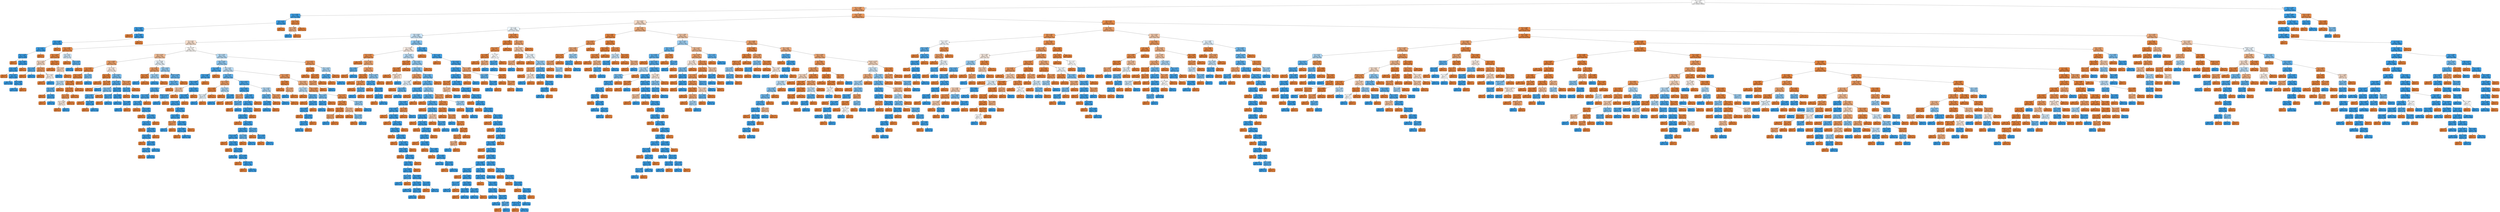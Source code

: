 digraph Tree {
node [shape=box, style="filled, rounded", color="black", fontname=helvetica] ;
edge [fontname=helvetica] ;
0 [label="V11 <= 1.814\ngini = 0.5\nsamples = 258382\nvalue = [204835, 204463]", fillcolor="#ffffff"] ;
1 [label="V17 <= -1.681\ngini = 0.305\nsamples = 154803\nvalue = [199110, 46139]", fillcolor="#eb9e67"] ;
0 -> 1 [labeldistance=2.5, labelangle=45, headlabel="True"] ;
2 [label="V3 <= -0.191\ngini = 0.049\nsamples = 6426\nvalue = [256, 9982]", fillcolor="#3ea0e6"] ;
1 -> 2 ;
3 [label="V10 <= 2.19\ngini = 0.018\nsamples = 6318\nvalue = [90, 9975]", fillcolor="#3b9ee5"] ;
2 -> 3 ;
4 [label="V11 <= -0.451\ngini = 0.008\nsamples = 6287\nvalue = [40, 9975]", fillcolor="#3a9de5"] ;
3 -> 4 ;
5 [label="gini = 0.0\nsamples = 7\nvalue = [12, 0]", fillcolor="#e58139"] ;
4 -> 5 ;
6 [label="V6 <= 3.099\ngini = 0.006\nsamples = 6280\nvalue = [28, 9975]", fillcolor="#3a9de5"] ;
4 -> 6 ;
7 [label="V16 <= 1.398\ngini = 0.004\nsamples = 6272\nvalue = [18, 9975]", fillcolor="#399de5"] ;
6 -> 7 ;
8 [label="V2 <= 3.577\ngini = 0.003\nsamples = 6269\nvalue = [13, 9975]", fillcolor="#399de5"] ;
7 -> 8 ;
9 [label="V12 <= -5.761\ngini = 0.002\nsamples = 6268\nvalue = [9, 9975]", fillcolor="#399de5"] ;
8 -> 9 ;
10 [label="gini = 0.0\nsamples = 1\nvalue = [3, 0]", fillcolor="#e58139"] ;
9 -> 10 ;
11 [label="V27 <= 0.958\ngini = 0.001\nsamples = 6267\nvalue = [6, 9975]", fillcolor="#399de5"] ;
9 -> 11 ;
12 [label="V22 <= -0.82\ngini = 0.001\nsamples = 6265\nvalue = [4, 9975]", fillcolor="#399de5"] ;
11 -> 12 ;
13 [label="gini = 0.0\nsamples = 2\nvalue = [3, 0]", fillcolor="#e58139"] ;
12 -> 13 ;
14 [label="V9 <= -0.538\ngini = 0.0\nsamples = 6263\nvalue = [1, 9975]", fillcolor="#399de5"] ;
12 -> 14 ;
15 [label="gini = 0.0\nsamples = 5694\nvalue = [0, 9108]", fillcolor="#399de5"] ;
14 -> 15 ;
16 [label="V10 <= -1.509\ngini = 0.002\nsamples = 569\nvalue = [1, 867]", fillcolor="#399de5"] ;
14 -> 16 ;
17 [label="gini = 0.0\nsamples = 568\nvalue = [0, 867]", fillcolor="#399de5"] ;
16 -> 17 ;
18 [label="gini = 0.0\nsamples = 1\nvalue = [1, 0]", fillcolor="#e58139"] ;
16 -> 18 ;
19 [label="gini = 0.0\nsamples = 2\nvalue = [2, 0]", fillcolor="#e58139"] ;
11 -> 19 ;
20 [label="gini = 0.0\nsamples = 1\nvalue = [4, 0]", fillcolor="#e58139"] ;
8 -> 20 ;
21 [label="gini = 0.0\nsamples = 3\nvalue = [5, 0]", fillcolor="#e58139"] ;
7 -> 21 ;
22 [label="gini = 0.0\nsamples = 8\nvalue = [10, 0]", fillcolor="#e58139"] ;
6 -> 22 ;
23 [label="gini = 0.0\nsamples = 31\nvalue = [50, 0]", fillcolor="#e58139"] ;
3 -> 23 ;
24 [label="V20 <= -0.75\ngini = 0.078\nsamples = 108\nvalue = [166, 7]", fillcolor="#e68641"] ;
2 -> 24 ;
25 [label="V9 <= -1.084\ngini = 0.393\nsamples = 16\nvalue = [19, 7]", fillcolor="#efaf82"] ;
24 -> 25 ;
26 [label="gini = 0.0\nsamples = 4\nvalue = [0, 7]", fillcolor="#399de5"] ;
25 -> 26 ;
27 [label="gini = 0.0\nsamples = 12\nvalue = [19, 0]", fillcolor="#e58139"] ;
25 -> 27 ;
28 [label="gini = 0.0\nsamples = 92\nvalue = [147, 0]", fillcolor="#e58139"] ;
24 -> 28 ;
29 [label="V14 <= -0.654\ngini = 0.26\nsamples = 148377\nvalue = [198854, 36157]", fillcolor="#ea985d"] ;
1 -> 29 ;
30 [label="V12 <= 0.074\ngini = 0.488\nsamples = 36854\nvalue = [33663, 24656]", fillcolor="#f8ddca"] ;
29 -> 30 ;
31 [label="V3 <= 1.24\ngini = 0.499\nsamples = 23164\nvalue = [17562, 19196]", fillcolor="#eef7fd"] ;
30 -> 31 ;
32 [label="V18 <= 0.614\ngini = 0.487\nsamples = 20549\nvalue = [13735, 18929]", fillcolor="#c9e4f8"] ;
31 -> 32 ;
33 [label="V5 <= -0.62\ngini = 0.49\nsamples = 9924\nvalue = [8945, 6713]", fillcolor="#f9e0ce"] ;
32 -> 33 ;
34 [label="V23 <= 0.809\ngini = 0.115\nsamples = 1419\nvalue = [2131, 139]", fillcolor="#e78946"] ;
33 -> 34 ;
35 [label="V8 <= -1.278\ngini = 0.054\nsamples = 1334\nvalue = [2070, 59]", fillcolor="#e6853f"] ;
34 -> 35 ;
36 [label="V17 <= -1.219\ngini = 0.484\nsamples = 80\nvalue = [75, 52]", fillcolor="#f7d8c2"] ;
35 -> 36 ;
37 [label="V23 <= -0.107\ngini = 0.223\nsamples = 35\nvalue = [6, 41]", fillcolor="#56abe9"] ;
36 -> 37 ;
38 [label="gini = 0.0\nsamples = 5\nvalue = [6, 0]", fillcolor="#e58139"] ;
37 -> 38 ;
39 [label="gini = 0.0\nsamples = 30\nvalue = [0, 41]", fillcolor="#399de5"] ;
37 -> 39 ;
40 [label="V26 <= 0.14\ngini = 0.237\nsamples = 45\nvalue = [69, 11]", fillcolor="#e99559"] ;
36 -> 40 ;
41 [label="gini = 0.0\nsamples = 31\nvalue = [57, 0]", fillcolor="#e58139"] ;
40 -> 41 ;
42 [label="V28 <= 0.041\ngini = 0.499\nsamples = 14\nvalue = [12, 11]", fillcolor="#fdf5ef"] ;
40 -> 42 ;
43 [label="gini = 0.0\nsamples = 5\nvalue = [12, 0]", fillcolor="#e58139"] ;
42 -> 43 ;
44 [label="gini = 0.0\nsamples = 9\nvalue = [0, 11]", fillcolor="#399de5"] ;
42 -> 44 ;
45 [label="V21 <= 0.737\ngini = 0.007\nsamples = 1254\nvalue = [1995, 7]", fillcolor="#e5813a"] ;
35 -> 45 ;
46 [label="gini = 0.0\nsamples = 1243\nvalue = [1984, 0]", fillcolor="#e58139"] ;
45 -> 46 ;
47 [label="V13 <= -0.726\ngini = 0.475\nsamples = 11\nvalue = [11, 7]", fillcolor="#f6d1b7"] ;
45 -> 47 ;
48 [label="gini = 0.0\nsamples = 4\nvalue = [0, 7]", fillcolor="#399de5"] ;
47 -> 48 ;
49 [label="gini = 0.0\nsamples = 7\nvalue = [11, 0]", fillcolor="#e58139"] ;
47 -> 49 ;
50 [label="V9 <= 0.011\ngini = 0.491\nsamples = 85\nvalue = [61, 80]", fillcolor="#d0e8f9"] ;
34 -> 50 ;
51 [label="gini = 0.0\nsamples = 28\nvalue = [47, 0]", fillcolor="#e58139"] ;
50 -> 51 ;
52 [label="V16 <= -0.759\ngini = 0.254\nsamples = 57\nvalue = [14, 80]", fillcolor="#5caeea"] ;
50 -> 52 ;
53 [label="gini = 0.0\nsamples = 46\nvalue = [0, 80]", fillcolor="#399de5"] ;
52 -> 53 ;
54 [label="gini = 0.0\nsamples = 11\nvalue = [14, 0]", fillcolor="#e58139"] ;
52 -> 54 ;
55 [label="V15 <= 0.139\ngini = 0.5\nsamples = 8505\nvalue = [6814, 6574]", fillcolor="#fefbf8"] ;
33 -> 55 ;
56 [label="V19 <= 0.318\ngini = 0.433\nsamples = 3595\nvalue = [3853, 1792]", fillcolor="#f1bc95"] ;
55 -> 56 ;
57 [label="V11 <= -0.085\ngini = 0.322\nsamples = 2295\nvalue = [2913, 734]", fillcolor="#eca16b"] ;
56 -> 57 ;
58 [label="V7 <= 2.739\ngini = 0.078\nsamples = 1427\nvalue = [2172, 92]", fillcolor="#e68641"] ;
57 -> 58 ;
59 [label="V19 <= -1.795\ngini = 0.057\nsamples = 1405\nvalue = [2164, 65]", fillcolor="#e6853f"] ;
58 -> 59 ;
60 [label="V17 <= 0.512\ngini = 0.478\nsamples = 66\nvalue = [39, 60]", fillcolor="#baddf6"] ;
59 -> 60 ;
61 [label="V28 <= 0.101\ngini = 0.262\nsamples = 49\nvalue = [11, 60]", fillcolor="#5dafea"] ;
60 -> 61 ;
62 [label="gini = 0.0\nsamples = 4\nvalue = [8, 0]", fillcolor="#e58139"] ;
61 -> 62 ;
63 [label="V3 <= 0.571\ngini = 0.091\nsamples = 45\nvalue = [3, 60]", fillcolor="#43a2e6"] ;
61 -> 63 ;
64 [label="gini = 0.0\nsamples = 3\nvalue = [3, 0]", fillcolor="#e58139"] ;
63 -> 64 ;
65 [label="gini = 0.0\nsamples = 42\nvalue = [0, 60]", fillcolor="#399de5"] ;
63 -> 65 ;
66 [label="gini = 0.0\nsamples = 17\nvalue = [28, 0]", fillcolor="#e58139"] ;
60 -> 66 ;
67 [label="V9 <= -0.787\ngini = 0.005\nsamples = 1339\nvalue = [2125, 5]", fillcolor="#e58139"] ;
59 -> 67 ;
68 [label="V13 <= -0.0\ngini = 0.037\nsamples = 169\nvalue = [257, 5]", fillcolor="#e6833d"] ;
67 -> 68 ;
69 [label="V1 <= -1.231\ngini = 0.187\nsamples = 30\nvalue = [43, 5]", fillcolor="#e89050"] ;
68 -> 69 ;
70 [label="V13 <= -0.122\ngini = 0.496\nsamples = 8\nvalue = [6, 5]", fillcolor="#fbeade"] ;
69 -> 70 ;
71 [label="gini = 0.0\nsamples = 3\nvalue = [6, 0]", fillcolor="#e58139"] ;
70 -> 71 ;
72 [label="gini = 0.0\nsamples = 5\nvalue = [0, 5]", fillcolor="#399de5"] ;
70 -> 72 ;
73 [label="gini = 0.0\nsamples = 22\nvalue = [37, 0]", fillcolor="#e58139"] ;
69 -> 73 ;
74 [label="gini = 0.0\nsamples = 139\nvalue = [214, 0]", fillcolor="#e58139"] ;
68 -> 74 ;
75 [label="gini = 0.0\nsamples = 1170\nvalue = [1868, 0]", fillcolor="#e58139"] ;
67 -> 75 ;
76 [label="V3 <= -0.871\ngini = 0.353\nsamples = 22\nvalue = [8, 27]", fillcolor="#74baed"] ;
58 -> 76 ;
77 [label="gini = 0.0\nsamples = 4\nvalue = [8, 0]", fillcolor="#e58139"] ;
76 -> 77 ;
78 [label="gini = 0.0\nsamples = 18\nvalue = [0, 27]", fillcolor="#399de5"] ;
76 -> 78 ;
79 [label="V4 <= -0.54\ngini = 0.497\nsamples = 868\nvalue = [741, 642]", fillcolor="#fceee5"] ;
57 -> 79 ;
80 [label="V11 <= 1.161\ngini = 0.015\nsamples = 340\nvalue = [537, 4]", fillcolor="#e5823a"] ;
79 -> 80 ;
81 [label="gini = 0.0\nsamples = 295\nvalue = [471, 0]", fillcolor="#e58139"] ;
80 -> 81 ;
82 [label="V19 <= 0.299\ngini = 0.108\nsamples = 45\nvalue = [66, 4]", fillcolor="#e78945"] ;
80 -> 82 ;
83 [label="gini = 0.0\nsamples = 43\nvalue = [66, 0]", fillcolor="#e58139"] ;
82 -> 83 ;
84 [label="gini = 0.0\nsamples = 2\nvalue = [0, 4]", fillcolor="#399de5"] ;
82 -> 84 ;
85 [label="V6 <= -0.104\ngini = 0.367\nsamples = 528\nvalue = [204, 638]", fillcolor="#78bced"] ;
79 -> 85 ;
86 [label="V4 <= 1.356\ngini = 0.18\nsamples = 428\nvalue = [68, 614]", fillcolor="#4fa8e8"] ;
85 -> 86 ;
87 [label="V26 <= 0.111\ngini = 0.377\nsamples = 157\nvalue = [64, 190]", fillcolor="#7cbeee"] ;
86 -> 87 ;
88 [label="V6 <= -1.256\ngini = 0.136\nsamples = 128\nvalue = [15, 190]", fillcolor="#49a5e7"] ;
87 -> 88 ;
89 [label="gini = 0.0\nsamples = 9\nvalue = [14, 0]", fillcolor="#e58139"] ;
88 -> 89 ;
90 [label="V15 <= -0.305\ngini = 0.01\nsamples = 119\nvalue = [1, 190]", fillcolor="#3a9ee5"] ;
88 -> 90 ;
91 [label="gini = 0.0\nsamples = 1\nvalue = [1, 0]", fillcolor="#e58139"] ;
90 -> 91 ;
92 [label="gini = 0.0\nsamples = 118\nvalue = [0, 190]", fillcolor="#399de5"] ;
90 -> 92 ;
93 [label="gini = 0.0\nsamples = 29\nvalue = [49, 0]", fillcolor="#e58139"] ;
87 -> 93 ;
94 [label="V26 <= -0.363\ngini = 0.019\nsamples = 271\nvalue = [4, 424]", fillcolor="#3b9ee5"] ;
86 -> 94 ;
95 [label="V21 <= -0.276\ngini = 0.127\nsamples = 26\nvalue = [3, 41]", fillcolor="#47a4e7"] ;
94 -> 95 ;
96 [label="gini = 0.0\nsamples = 2\nvalue = [3, 0]", fillcolor="#e58139"] ;
95 -> 96 ;
97 [label="gini = 0.0\nsamples = 24\nvalue = [0, 41]", fillcolor="#399de5"] ;
95 -> 97 ;
98 [label="V10 <= 0.184\ngini = 0.005\nsamples = 245\nvalue = [1, 383]", fillcolor="#3a9de5"] ;
94 -> 98 ;
99 [label="gini = 0.0\nsamples = 220\nvalue = [0, 341]", fillcolor="#399de5"] ;
98 -> 99 ;
100 [label="V17 <= 0.885\ngini = 0.045\nsamples = 25\nvalue = [1, 42]", fillcolor="#3e9fe6"] ;
98 -> 100 ;
101 [label="gini = 0.0\nsamples = 24\nvalue = [0, 42]", fillcolor="#399de5"] ;
100 -> 101 ;
102 [label="gini = 0.0\nsamples = 1\nvalue = [1, 0]", fillcolor="#e58139"] ;
100 -> 102 ;
103 [label="V20 <= -1.262\ngini = 0.255\nsamples = 100\nvalue = [136, 24]", fillcolor="#ea975c"] ;
85 -> 103 ;
104 [label="V6 <= 1.524\ngini = 0.142\nsamples = 18\nvalue = [2, 24]", fillcolor="#49a5e7"] ;
103 -> 104 ;
105 [label="gini = 0.0\nsamples = 2\nvalue = [2, 0]", fillcolor="#e58139"] ;
104 -> 105 ;
106 [label="gini = 0.0\nsamples = 16\nvalue = [0, 24]", fillcolor="#399de5"] ;
104 -> 106 ;
107 [label="gini = 0.0\nsamples = 82\nvalue = [134, 0]", fillcolor="#e58139"] ;
103 -> 107 ;
108 [label="V1 <= -0.108\ngini = 0.498\nsamples = 1300\nvalue = [940, 1058]", fillcolor="#e9f4fc"] ;
56 -> 108 ;
109 [label="V8 <= 0.747\ngini = 0.298\nsamples = 389\nvalue = [499, 111]", fillcolor="#eb9d65"] ;
108 -> 109 ;
110 [label="V12 <= -3.315\ngini = 0.03\nsamples = 292\nvalue = [447, 7]", fillcolor="#e5833c"] ;
109 -> 110 ;
111 [label="gini = 0.0\nsamples = 4\nvalue = [0, 7]", fillcolor="#399de5"] ;
110 -> 111 ;
112 [label="gini = 0.0\nsamples = 288\nvalue = [447, 0]", fillcolor="#e58139"] ;
110 -> 112 ;
113 [label="V6 <= -2.252\ngini = 0.444\nsamples = 97\nvalue = [52, 104]", fillcolor="#9ccef2"] ;
109 -> 113 ;
114 [label="gini = 0.0\nsamples = 66\nvalue = [0, 104]", fillcolor="#399de5"] ;
113 -> 114 ;
115 [label="gini = 0.0\nsamples = 31\nvalue = [52, 0]", fillcolor="#e58139"] ;
113 -> 115 ;
116 [label="V18 <= -0.479\ngini = 0.434\nsamples = 911\nvalue = [441, 947]", fillcolor="#95cbf1"] ;
108 -> 116 ;
117 [label="gini = 0.0\nsamples = 157\nvalue = [238, 0]", fillcolor="#e58139"] ;
116 -> 117 ;
118 [label="Amount <= 0.846\ngini = 0.291\nsamples = 754\nvalue = [203, 947]", fillcolor="#63b2eb"] ;
116 -> 118 ;
119 [label="V16 <= 1.857\ngini = 0.26\nsamples = 734\nvalue = [172, 947]", fillcolor="#5dafea"] ;
118 -> 119 ;
120 [label="V8 <= 0.723\ngini = 0.169\nsamples = 684\nvalue = [97, 947]", fillcolor="#4da7e8"] ;
119 -> 120 ;
121 [label="V13 <= 0.383\ngini = 0.128\nsamples = 666\nvalue = [70, 947]", fillcolor="#48a4e7"] ;
120 -> 121 ;
122 [label="V15 <= -0.774\ngini = 0.097\nsamples = 653\nvalue = [51, 947]", fillcolor="#44a2e6"] ;
121 -> 122 ;
123 [label="gini = 0.0\nsamples = 9\nvalue = [14, 0]", fillcolor="#e58139"] ;
122 -> 123 ;
124 [label="V24 <= -1.081\ngini = 0.072\nsamples = 644\nvalue = [37, 947]", fillcolor="#41a1e6"] ;
122 -> 124 ;
125 [label="gini = 0.0\nsamples = 6\nvalue = [11, 0]", fillcolor="#e58139"] ;
124 -> 125 ;
126 [label="V7 <= 0.845\ngini = 0.052\nsamples = 638\nvalue = [26, 947]", fillcolor="#3ea0e6"] ;
124 -> 126 ;
127 [label="V2 <= -0.772\ngini = 0.037\nsamples = 631\nvalue = [18, 947]", fillcolor="#3d9fe5"] ;
126 -> 127 ;
128 [label="gini = 0.0\nsamples = 4\nvalue = [4, 0]", fillcolor="#e58139"] ;
127 -> 128 ;
129 [label="V24 <= 0.599\ngini = 0.029\nsamples = 627\nvalue = [14, 947]", fillcolor="#3c9ee5"] ;
127 -> 129 ;
130 [label="V11 <= -0.413\ngini = 0.021\nsamples = 624\nvalue = [10, 947]", fillcolor="#3b9ee5"] ;
129 -> 130 ;
131 [label="gini = 0.0\nsamples = 5\nvalue = [6, 0]", fillcolor="#e58139"] ;
130 -> 131 ;
132 [label="V24 <= -0.483\ngini = 0.008\nsamples = 619\nvalue = [4, 947]", fillcolor="#3a9de5"] ;
130 -> 132 ;
133 [label="V28 <= -0.005\ngini = 0.053\nsamples = 90\nvalue = [4, 142]", fillcolor="#3fa0e6"] ;
132 -> 133 ;
134 [label="gini = 0.0\nsamples = 3\nvalue = [4, 0]", fillcolor="#e58139"] ;
133 -> 134 ;
135 [label="gini = 0.0\nsamples = 87\nvalue = [0, 142]", fillcolor="#399de5"] ;
133 -> 135 ;
136 [label="gini = 0.0\nsamples = 529\nvalue = [0, 805]", fillcolor="#399de5"] ;
132 -> 136 ;
137 [label="gini = 0.0\nsamples = 3\nvalue = [4, 0]", fillcolor="#e58139"] ;
129 -> 137 ;
138 [label="gini = 0.0\nsamples = 7\nvalue = [8, 0]", fillcolor="#e58139"] ;
126 -> 138 ;
139 [label="gini = 0.0\nsamples = 13\nvalue = [19, 0]", fillcolor="#e58139"] ;
121 -> 139 ;
140 [label="gini = 0.0\nsamples = 18\nvalue = [27, 0]", fillcolor="#e58139"] ;
120 -> 140 ;
141 [label="gini = 0.0\nsamples = 50\nvalue = [75, 0]", fillcolor="#e58139"] ;
119 -> 141 ;
142 [label="gini = 0.0\nsamples = 20\nvalue = [31, 0]", fillcolor="#e58139"] ;
118 -> 142 ;
143 [label="V24 <= 0.561\ngini = 0.472\nsamples = 4910\nvalue = [2961, 4782]", fillcolor="#b4daf5"] ;
55 -> 143 ;
144 [label="V20 <= -0.418\ngini = 0.423\nsamples = 4243\nvalue = [2025, 4645]", fillcolor="#8fc8f0"] ;
143 -> 144 ;
145 [label="V9 <= 0.892\ngini = 0.12\nsamples = 1214\nvalue = [123, 1798]", fillcolor="#47a4e7"] ;
144 -> 145 ;
146 [label="V19 <= 1.166\ngini = 0.068\nsamples = 1179\nvalue = [66, 1798]", fillcolor="#40a1e6"] ;
145 -> 146 ;
147 [label="V10 <= -0.598\ngini = 0.056\nsamples = 1173\nvalue = [53, 1798]", fillcolor="#3fa0e6"] ;
146 -> 147 ;
148 [label="V8 <= -0.99\ngini = 0.458\nsamples = 18\nvalue = [20, 11]", fillcolor="#f3c6a6"] ;
147 -> 148 ;
149 [label="Amount <= 0.334\ngini = 0.153\nsamples = 9\nvalue = [1, 11]", fillcolor="#4ba6e7"] ;
148 -> 149 ;
150 [label="gini = 0.0\nsamples = 8\nvalue = [0, 11]", fillcolor="#399de5"] ;
149 -> 150 ;
151 [label="gini = 0.0\nsamples = 1\nvalue = [1, 0]", fillcolor="#e58139"] ;
149 -> 151 ;
152 [label="gini = 0.0\nsamples = 9\nvalue = [19, 0]", fillcolor="#e58139"] ;
148 -> 152 ;
153 [label="V23 <= 1.333\ngini = 0.036\nsamples = 1155\nvalue = [33, 1787]", fillcolor="#3d9fe5"] ;
147 -> 153 ;
154 [label="V25 <= 0.456\ngini = 0.027\nsamples = 1150\nvalue = [25, 1787]", fillcolor="#3c9ee5"] ;
153 -> 154 ;
155 [label="V9 <= -0.747\ngini = 0.021\nsamples = 1145\nvalue = [19, 1787]", fillcolor="#3b9ee5"] ;
154 -> 155 ;
156 [label="gini = 0.0\nsamples = 2\nvalue = [4, 0]", fillcolor="#e58139"] ;
155 -> 156 ;
157 [label="V8 <= 0.019\ngini = 0.017\nsamples = 1143\nvalue = [15, 1787]", fillcolor="#3b9ee5"] ;
155 -> 157 ;
158 [label="V11 <= -0.633\ngini = 0.012\nsamples = 1141\nvalue = [11, 1787]", fillcolor="#3a9ee5"] ;
157 -> 158 ;
159 [label="V19 <= -0.931\ngini = 0.219\nsamples = 5\nvalue = [7, 1]", fillcolor="#e99355"] ;
158 -> 159 ;
160 [label="gini = 0.0\nsamples = 1\nvalue = [0, 1]", fillcolor="#399de5"] ;
159 -> 160 ;
161 [label="gini = 0.0\nsamples = 4\nvalue = [7, 0]", fillcolor="#e58139"] ;
159 -> 161 ;
162 [label="V13 <= 0.543\ngini = 0.004\nsamples = 1136\nvalue = [4, 1786]", fillcolor="#399de5"] ;
158 -> 162 ;
163 [label="V4 <= 0.094\ngini = 0.003\nsamples = 1135\nvalue = [3, 1786]", fillcolor="#399de5"] ;
162 -> 163 ;
164 [label="gini = 0.0\nsamples = 2\nvalue = [3, 0]", fillcolor="#e58139"] ;
163 -> 164 ;
165 [label="gini = 0.0\nsamples = 1133\nvalue = [0, 1786]", fillcolor="#399de5"] ;
163 -> 165 ;
166 [label="gini = 0.0\nsamples = 1\nvalue = [1, 0]", fillcolor="#e58139"] ;
162 -> 166 ;
167 [label="gini = 0.0\nsamples = 2\nvalue = [4, 0]", fillcolor="#e58139"] ;
157 -> 167 ;
168 [label="gini = 0.0\nsamples = 5\nvalue = [6, 0]", fillcolor="#e58139"] ;
154 -> 168 ;
169 [label="gini = 0.0\nsamples = 5\nvalue = [8, 0]", fillcolor="#e58139"] ;
153 -> 169 ;
170 [label="gini = 0.0\nsamples = 6\nvalue = [13, 0]", fillcolor="#e58139"] ;
146 -> 170 ;
171 [label="gini = 0.0\nsamples = 35\nvalue = [57, 0]", fillcolor="#e58139"] ;
145 -> 171 ;
172 [label="V9 <= -0.205\ngini = 0.48\nsamples = 3029\nvalue = [1902, 2847]", fillcolor="#bddef6"] ;
144 -> 172 ;
173 [label="V4 <= 0.109\ngini = 0.27\nsamples = 1973\nvalue = [499, 2598]", fillcolor="#5fb0ea"] ;
172 -> 173 ;
174 [label="V22 <= 0.932\ngini = 0.295\nsamples = 238\nvalue = [305, 67]", fillcolor="#eb9d64"] ;
173 -> 174 ;
175 [label="V21 <= -0.491\ngini = 0.056\nsamples = 185\nvalue = [272, 8]", fillcolor="#e6853f"] ;
174 -> 175 ;
176 [label="V12 <= -0.472\ngini = 0.498\nsamples = 8\nvalue = [7, 8]", fillcolor="#e6f3fc"] ;
175 -> 176 ;
177 [label="gini = 0.0\nsamples = 3\nvalue = [0, 8]", fillcolor="#399de5"] ;
176 -> 177 ;
178 [label="gini = 0.0\nsamples = 5\nvalue = [7, 0]", fillcolor="#e58139"] ;
176 -> 178 ;
179 [label="gini = 0.0\nsamples = 177\nvalue = [265, 0]", fillcolor="#e58139"] ;
175 -> 179 ;
180 [label="V11 <= 0.735\ngini = 0.46\nsamples = 53\nvalue = [33, 59]", fillcolor="#a8d4f4"] ;
174 -> 180 ;
181 [label="gini = 0.0\nsamples = 16\nvalue = [32, 0]", fillcolor="#e58139"] ;
180 -> 181 ;
182 [label="V3 <= -0.282\ngini = 0.033\nsamples = 37\nvalue = [1, 59]", fillcolor="#3c9fe5"] ;
180 -> 182 ;
183 [label="gini = 0.0\nsamples = 36\nvalue = [0, 59]", fillcolor="#399de5"] ;
182 -> 183 ;
184 [label="gini = 0.0\nsamples = 1\nvalue = [1, 0]", fillcolor="#e58139"] ;
182 -> 184 ;
185 [label="V12 <= -0.275\ngini = 0.132\nsamples = 1735\nvalue = [194, 2531]", fillcolor="#48a5e7"] ;
173 -> 185 ;
186 [label="V27 <= -0.191\ngini = 0.076\nsamples = 1574\nvalue = [97, 2368]", fillcolor="#41a1e6"] ;
185 -> 186 ;
187 [label="V10 <= 1.146\ngini = 0.312\nsamples = 21\nvalue = [25, 6]", fillcolor="#eb9f69"] ;
186 -> 187 ;
188 [label="gini = 0.0\nsamples = 15\nvalue = [24, 0]", fillcolor="#e58139"] ;
187 -> 188 ;
189 [label="V19 <= -1.193\ngini = 0.245\nsamples = 6\nvalue = [1, 6]", fillcolor="#5aade9"] ;
187 -> 189 ;
190 [label="gini = 0.0\nsamples = 1\nvalue = [1, 0]", fillcolor="#e58139"] ;
189 -> 190 ;
191 [label="gini = 0.0\nsamples = 5\nvalue = [0, 6]", fillcolor="#399de5"] ;
189 -> 191 ;
192 [label="V1 <= 0.008\ngini = 0.057\nsamples = 1553\nvalue = [72, 2362]", fillcolor="#3fa0e6"] ;
186 -> 192 ;
193 [label="V7 <= 2.12\ngini = 0.044\nsamples = 1540\nvalue = [54, 2362]", fillcolor="#3e9fe6"] ;
192 -> 193 ;
194 [label="V17 <= 1.574\ngini = 0.04\nsamples = 1537\nvalue = [49, 2362]", fillcolor="#3d9fe6"] ;
193 -> 194 ;
195 [label="V23 <= -0.319\ngini = 0.034\nsamples = 1532\nvalue = [41, 2362]", fillcolor="#3c9fe5"] ;
194 -> 195 ;
196 [label="gini = 0.0\nsamples = 5\nvalue = [12, 0]", fillcolor="#e58139"] ;
195 -> 196 ;
197 [label="V17 <= 1.322\ngini = 0.024\nsamples = 1527\nvalue = [29, 2362]", fillcolor="#3b9ee5"] ;
195 -> 197 ;
198 [label="V5 <= 1.168\ngini = 0.016\nsamples = 1470\nvalue = [19, 2291]", fillcolor="#3b9ee5"] ;
197 -> 198 ;
199 [label="V25 <= -0.587\ngini = 0.01\nsamples = 1446\nvalue = [11, 2255]", fillcolor="#3a9de5"] ;
198 -> 199 ;
200 [label="gini = 0.0\nsamples = 1\nvalue = [2, 0]", fillcolor="#e58139"] ;
199 -> 200 ;
201 [label="V26 <= -0.511\ngini = 0.008\nsamples = 1445\nvalue = [9, 2255]", fillcolor="#3a9de5"] ;
199 -> 201 ;
202 [label="gini = 0.0\nsamples = 2\nvalue = [3, 0]", fillcolor="#e58139"] ;
201 -> 202 ;
203 [label="V17 <= 0.706\ngini = 0.005\nsamples = 1443\nvalue = [6, 2255]", fillcolor="#3a9de5"] ;
201 -> 203 ;
204 [label="gini = 0.0\nsamples = 936\nvalue = [0, 1456]", fillcolor="#399de5"] ;
203 -> 204 ;
205 [label="V21 <= -0.059\ngini = 0.015\nsamples = 507\nvalue = [6, 799]", fillcolor="#3a9ee5"] ;
203 -> 205 ;
206 [label="gini = 0.0\nsamples = 2\nvalue = [2, 0]", fillcolor="#e58139"] ;
205 -> 206 ;
207 [label="Amount <= -1.273\ngini = 0.01\nsamples = 505\nvalue = [4, 799]", fillcolor="#3a9de5"] ;
205 -> 207 ;
208 [label="gini = 0.0\nsamples = 2\nvalue = [4, 0]", fillcolor="#e58139"] ;
207 -> 208 ;
209 [label="gini = 0.0\nsamples = 503\nvalue = [0, 799]", fillcolor="#399de5"] ;
207 -> 209 ;
210 [label="V8 <= 0.485\ngini = 0.298\nsamples = 24\nvalue = [8, 36]", fillcolor="#65b3eb"] ;
198 -> 210 ;
211 [label="gini = 0.0\nsamples = 5\nvalue = [8, 0]", fillcolor="#e58139"] ;
210 -> 211 ;
212 [label="gini = 0.0\nsamples = 19\nvalue = [0, 36]", fillcolor="#399de5"] ;
210 -> 212 ;
213 [label="V25 <= -0.135\ngini = 0.216\nsamples = 57\nvalue = [10, 71]", fillcolor="#55abe9"] ;
197 -> 213 ;
214 [label="gini = 0.0\nsamples = 5\nvalue = [8, 0]", fillcolor="#e58139"] ;
213 -> 214 ;
215 [label="V23 <= -0.285\ngini = 0.053\nsamples = 52\nvalue = [2, 71]", fillcolor="#3fa0e6"] ;
213 -> 215 ;
216 [label="gini = 0.0\nsamples = 1\nvalue = [2, 0]", fillcolor="#e58139"] ;
215 -> 216 ;
217 [label="gini = 0.0\nsamples = 51\nvalue = [0, 71]", fillcolor="#399de5"] ;
215 -> 217 ;
218 [label="gini = 0.0\nsamples = 5\nvalue = [8, 0]", fillcolor="#e58139"] ;
194 -> 218 ;
219 [label="gini = 0.0\nsamples = 3\nvalue = [5, 0]", fillcolor="#e58139"] ;
193 -> 219 ;
220 [label="gini = 0.0\nsamples = 13\nvalue = [18, 0]", fillcolor="#e58139"] ;
192 -> 220 ;
221 [label="V15 <= 0.792\ngini = 0.468\nsamples = 161\nvalue = [97, 163]", fillcolor="#afd7f4"] ;
185 -> 221 ;
222 [label="V13 <= -0.239\ngini = 0.283\nsamples = 114\nvalue = [31, 151]", fillcolor="#62b1ea"] ;
221 -> 222 ;
223 [label="V7 <= 0.852\ngini = 0.038\nsamples = 95\nvalue = [3, 151]", fillcolor="#3d9fe6"] ;
222 -> 223 ;
224 [label="gini = 0.0\nsamples = 93\nvalue = [0, 151]", fillcolor="#399de5"] ;
223 -> 224 ;
225 [label="gini = 0.0\nsamples = 2\nvalue = [3, 0]", fillcolor="#e58139"] ;
223 -> 225 ;
226 [label="gini = 0.0\nsamples = 19\nvalue = [28, 0]", fillcolor="#e58139"] ;
222 -> 226 ;
227 [label="V20 <= -0.252\ngini = 0.26\nsamples = 47\nvalue = [66, 12]", fillcolor="#ea985d"] ;
221 -> 227 ;
228 [label="gini = 0.0\nsamples = 8\nvalue = [0, 12]", fillcolor="#399de5"] ;
227 -> 228 ;
229 [label="gini = 0.0\nsamples = 39\nvalue = [66, 0]", fillcolor="#e58139"] ;
227 -> 229 ;
230 [label="V27 <= -0.026\ngini = 0.256\nsamples = 1056\nvalue = [1403, 249]", fillcolor="#ea975c"] ;
172 -> 230 ;
231 [label="V4 <= 0.963\ngini = 0.014\nsamples = 430\nvalue = [694, 5]", fillcolor="#e5823a"] ;
230 -> 231 ;
232 [label="gini = 0.0\nsamples = 416\nvalue = [679, 0]", fillcolor="#e58139"] ;
231 -> 232 ;
233 [label="V15 <= 0.473\ngini = 0.375\nsamples = 14\nvalue = [15, 5]", fillcolor="#eeab7b"] ;
231 -> 233 ;
234 [label="gini = 0.0\nsamples = 4\nvalue = [0, 5]", fillcolor="#399de5"] ;
233 -> 234 ;
235 [label="gini = 0.0\nsamples = 10\nvalue = [15, 0]", fillcolor="#e58139"] ;
233 -> 235 ;
236 [label="V15 <= 0.315\ngini = 0.381\nsamples = 626\nvalue = [709, 244]", fillcolor="#eeac7d"] ;
230 -> 236 ;
237 [label="V11 <= -0.325\ngini = 0.475\nsamples = 139\nvalue = [90, 142]", fillcolor="#b6dbf5"] ;
236 -> 237 ;
238 [label="gini = 0.0\nsamples = 36\nvalue = [64, 0]", fillcolor="#e58139"] ;
237 -> 238 ;
239 [label="V18 <= 0.23\ngini = 0.262\nsamples = 103\nvalue = [26, 142]", fillcolor="#5dafea"] ;
237 -> 239 ;
240 [label="gini = 0.0\nsamples = 11\nvalue = [20, 0]", fillcolor="#e58139"] ;
239 -> 240 ;
241 [label="V23 <= 0.503\ngini = 0.078\nsamples = 92\nvalue = [6, 142]", fillcolor="#41a1e6"] ;
239 -> 241 ;
242 [label="V24 <= -0.013\ngini = 0.053\nsamples = 91\nvalue = [4, 142]", fillcolor="#3fa0e6"] ;
241 -> 242 ;
243 [label="gini = 0.0\nsamples = 1\nvalue = [2, 0]", fillcolor="#e58139"] ;
242 -> 243 ;
244 [label="V28 <= 0.054\ngini = 0.027\nsamples = 90\nvalue = [2, 142]", fillcolor="#3c9ee5"] ;
242 -> 244 ;
245 [label="V6 <= 1.259\ngini = 0.014\nsamples = 89\nvalue = [1, 142]", fillcolor="#3a9ee5"] ;
244 -> 245 ;
246 [label="gini = 0.0\nsamples = 88\nvalue = [0, 142]", fillcolor="#399de5"] ;
245 -> 246 ;
247 [label="gini = 0.0\nsamples = 1\nvalue = [1, 0]", fillcolor="#e58139"] ;
245 -> 247 ;
248 [label="gini = 0.0\nsamples = 1\nvalue = [1, 0]", fillcolor="#e58139"] ;
244 -> 248 ;
249 [label="gini = 0.0\nsamples = 1\nvalue = [2, 0]", fillcolor="#e58139"] ;
241 -> 249 ;
250 [label="V20 <= -0.286\ngini = 0.243\nsamples = 487\nvalue = [619, 102]", fillcolor="#e9965a"] ;
236 -> 250 ;
251 [label="V22 <= 0.048\ngini = 0.35\nsamples = 42\nvalue = [14, 48]", fillcolor="#73baed"] ;
250 -> 251 ;
252 [label="V11 <= 1.123\ngini = 0.04\nsamples = 32\nvalue = [1, 48]", fillcolor="#3d9fe6"] ;
251 -> 252 ;
253 [label="gini = 0.0\nsamples = 31\nvalue = [0, 48]", fillcolor="#399de5"] ;
252 -> 253 ;
254 [label="gini = 0.0\nsamples = 1\nvalue = [1, 0]", fillcolor="#e58139"] ;
252 -> 254 ;
255 [label="gini = 0.0\nsamples = 10\nvalue = [13, 0]", fillcolor="#e58139"] ;
251 -> 255 ;
256 [label="V11 <= 1.437\ngini = 0.15\nsamples = 445\nvalue = [605, 54]", fillcolor="#e78c4b"] ;
250 -> 256 ;
257 [label="V13 <= 0.462\ngini = 0.094\nsamples = 427\nvalue = [595, 31]", fillcolor="#e68843"] ;
256 -> 257 ;
258 [label="V9 <= -0.129\ngini = 0.018\nsamples = 364\nvalue = [537, 5]", fillcolor="#e5823b"] ;
257 -> 258 ;
259 [label="V22 <= -0.76\ngini = 0.311\nsamples = 20\nvalue = [21, 5]", fillcolor="#eb9f68"] ;
258 -> 259 ;
260 [label="gini = 0.0\nsamples = 4\nvalue = [0, 5]", fillcolor="#399de5"] ;
259 -> 260 ;
261 [label="gini = 0.0\nsamples = 16\nvalue = [21, 0]", fillcolor="#e58139"] ;
259 -> 261 ;
262 [label="gini = 0.0\nsamples = 344\nvalue = [516, 0]", fillcolor="#e58139"] ;
258 -> 262 ;
263 [label="V4 <= 0.611\ngini = 0.427\nsamples = 63\nvalue = [58, 26]", fillcolor="#f1b992"] ;
257 -> 263 ;
264 [label="gini = 0.0\nsamples = 38\nvalue = [49, 0]", fillcolor="#e58139"] ;
263 -> 264 ;
265 [label="V23 <= 0.784\ngini = 0.382\nsamples = 25\nvalue = [9, 26]", fillcolor="#7ebfee"] ;
263 -> 265 ;
266 [label="gini = 0.0\nsamples = 6\nvalue = [9, 0]", fillcolor="#e58139"] ;
265 -> 266 ;
267 [label="gini = 0.0\nsamples = 19\nvalue = [0, 26]", fillcolor="#399de5"] ;
265 -> 267 ;
268 [label="V19 <= 1.365\ngini = 0.422\nsamples = 18\nvalue = [10, 23]", fillcolor="#8fc8f0"] ;
256 -> 268 ;
269 [label="gini = 0.0\nsamples = 3\nvalue = [10, 0]", fillcolor="#e58139"] ;
268 -> 269 ;
270 [label="gini = 0.0\nsamples = 15\nvalue = [0, 23]", fillcolor="#399de5"] ;
268 -> 270 ;
271 [label="V7 <= 1.471\ngini = 0.223\nsamples = 667\nvalue = [936, 137]", fillcolor="#e99356"] ;
143 -> 271 ;
272 [label="V3 <= -0.086\ngini = 0.005\nsamples = 533\nvalue = [858, 2]", fillcolor="#e58139"] ;
271 -> 272 ;
273 [label="gini = 0.0\nsamples = 423\nvalue = [679, 0]", fillcolor="#e58139"] ;
272 -> 273 ;
274 [label="V13 <= -0.687\ngini = 0.022\nsamples = 110\nvalue = [179, 2]", fillcolor="#e5823b"] ;
272 -> 274 ;
275 [label="V13 <= -0.744\ngini = 0.298\nsamples = 8\nvalue = [9, 2]", fillcolor="#eb9d65"] ;
274 -> 275 ;
276 [label="gini = 0.0\nsamples = 7\nvalue = [9, 0]", fillcolor="#e58139"] ;
275 -> 276 ;
277 [label="gini = 0.0\nsamples = 1\nvalue = [0, 2]", fillcolor="#399de5"] ;
275 -> 277 ;
278 [label="gini = 0.0\nsamples = 102\nvalue = [170, 0]", fillcolor="#e58139"] ;
274 -> 278 ;
279 [label="V20 <= -0.716\ngini = 0.464\nsamples = 134\nvalue = [78, 135]", fillcolor="#abd6f4"] ;
271 -> 279 ;
280 [label="V21 <= -0.066\ngini = 0.18\nsamples = 96\nvalue = [15, 135]", fillcolor="#4fa8e8"] ;
279 -> 280 ;
281 [label="gini = 0.0\nsamples = 9\nvalue = [15, 0]", fillcolor="#e58139"] ;
280 -> 281 ;
282 [label="gini = 0.0\nsamples = 87\nvalue = [0, 135]", fillcolor="#399de5"] ;
280 -> 282 ;
283 [label="gini = 0.0\nsamples = 38\nvalue = [63, 0]", fillcolor="#e58139"] ;
279 -> 283 ;
284 [label="V4 <= 1.758\ngini = 0.405\nsamples = 10625\nvalue = [4790, 12216]", fillcolor="#87c3ef"] ;
32 -> 284 ;
285 [label="V7 <= 0.375\ngini = 0.498\nsamples = 5099\nvalue = [4341, 3770]", fillcolor="#fceee5"] ;
284 -> 285 ;
286 [label="V17 <= 0.785\ngini = 0.173\nsamples = 1383\nvalue = [2000, 212]", fillcolor="#e88e4e"] ;
285 -> 286 ;
287 [label="gini = 0.0\nsamples = 764\nvalue = [1228, 0]", fillcolor="#e58139"] ;
286 -> 287 ;
288 [label="V7 <= -2.203\ngini = 0.338\nsamples = 619\nvalue = [772, 212]", fillcolor="#eca46f"] ;
286 -> 288 ;
289 [label="V11 <= 0.067\ngini = 0.278\nsamples = 30\nvalue = [8, 40]", fillcolor="#61b1ea"] ;
288 -> 289 ;
290 [label="gini = 0.0\nsamples = 4\nvalue = [8, 0]", fillcolor="#e58139"] ;
289 -> 290 ;
291 [label="gini = 0.0\nsamples = 26\nvalue = [0, 40]", fillcolor="#399de5"] ;
289 -> 291 ;
292 [label="V3 <= 0.208\ngini = 0.3\nsamples = 589\nvalue = [764, 172]", fillcolor="#eb9d66"] ;
288 -> 292 ;
293 [label="V25 <= 0.556\ngini = 0.036\nsamples = 449\nvalue = [700, 13]", fillcolor="#e5833d"] ;
292 -> 293 ;
294 [label="gini = 0.0\nsamples = 374\nvalue = [598, 0]", fillcolor="#e58139"] ;
293 -> 294 ;
295 [label="V7 <= 0.318\ngini = 0.201\nsamples = 75\nvalue = [102, 13]", fillcolor="#e89152"] ;
293 -> 295 ;
296 [label="gini = 0.0\nsamples = 66\nvalue = [100, 0]", fillcolor="#e58139"] ;
295 -> 296 ;
297 [label="V21 <= -0.071\ngini = 0.231\nsamples = 9\nvalue = [2, 13]", fillcolor="#57ace9"] ;
295 -> 297 ;
298 [label="gini = 0.0\nsamples = 7\nvalue = [0, 13]", fillcolor="#399de5"] ;
297 -> 298 ;
299 [label="gini = 0.0\nsamples = 2\nvalue = [2, 0]", fillcolor="#e58139"] ;
297 -> 299 ;
300 [label="Amount <= -0.874\ngini = 0.409\nsamples = 140\nvalue = [64, 159]", fillcolor="#89c4ef"] ;
292 -> 300 ;
301 [label="V23 <= -0.228\ngini = 0.111\nsamples = 104\nvalue = [10, 159]", fillcolor="#45a3e7"] ;
300 -> 301 ;
302 [label="gini = 0.0\nsamples = 4\nvalue = [7, 0]", fillcolor="#e58139"] ;
301 -> 302 ;
303 [label="V19 <= -0.902\ngini = 0.036\nsamples = 100\nvalue = [3, 159]", fillcolor="#3d9fe5"] ;
301 -> 303 ;
304 [label="gini = 0.0\nsamples = 1\nvalue = [2, 0]", fillcolor="#e58139"] ;
303 -> 304 ;
305 [label="V6 <= -1.48\ngini = 0.012\nsamples = 99\nvalue = [1, 159]", fillcolor="#3a9ee5"] ;
303 -> 305 ;
306 [label="gini = 0.0\nsamples = 1\nvalue = [1, 0]", fillcolor="#e58139"] ;
305 -> 306 ;
307 [label="gini = 0.0\nsamples = 98\nvalue = [0, 159]", fillcolor="#399de5"] ;
305 -> 307 ;
308 [label="gini = 0.0\nsamples = 36\nvalue = [54, 0]", fillcolor="#e58139"] ;
300 -> 308 ;
309 [label="V4 <= -0.276\ngini = 0.479\nsamples = 3716\nvalue = [2341, 3558]", fillcolor="#bbddf6"] ;
285 -> 309 ;
310 [label="V14 <= -2.353\ngini = 0.007\nsamples = 517\nvalue = [797, 3]", fillcolor="#e5813a"] ;
309 -> 310 ;
311 [label="V4 <= -0.288\ngini = 0.042\nsamples = 97\nvalue = [138, 3]", fillcolor="#e6843d"] ;
310 -> 311 ;
312 [label="gini = 0.0\nsamples = 91\nvalue = [134, 0]", fillcolor="#e58139"] ;
311 -> 312 ;
313 [label="Amount <= 1.563\ngini = 0.49\nsamples = 6\nvalue = [4, 3]", fillcolor="#f8e0ce"] ;
311 -> 313 ;
314 [label="gini = 0.0\nsamples = 3\nvalue = [4, 0]", fillcolor="#e58139"] ;
313 -> 314 ;
315 [label="gini = 0.0\nsamples = 3\nvalue = [0, 3]", fillcolor="#399de5"] ;
313 -> 315 ;
316 [label="gini = 0.0\nsamples = 420\nvalue = [659, 0]", fillcolor="#e58139"] ;
310 -> 316 ;
317 [label="V26 <= 0.357\ngini = 0.422\nsamples = 3199\nvalue = [1544, 3555]", fillcolor="#8fc8f0"] ;
309 -> 317 ;
318 [label="V25 <= -0.23\ngini = 0.388\nsamples = 3017\nvalue = [1269, 3555]", fillcolor="#80c0ee"] ;
317 -> 318 ;
319 [label="V5 <= 0.438\ngini = 0.292\nsamples = 356\nvalue = [500, 108]", fillcolor="#eb9c64"] ;
318 -> 319 ;
320 [label="V3 <= -0.086\ngini = 0.498\nsamples = 121\nvalue = [94, 108]", fillcolor="#e5f2fc"] ;
319 -> 320 ;
321 [label="gini = 0.0\nsamples = 41\nvalue = [73, 0]", fillcolor="#e58139"] ;
320 -> 321 ;
322 [label="V11 <= 0.857\ngini = 0.273\nsamples = 80\nvalue = [21, 108]", fillcolor="#5fb0ea"] ;
320 -> 322 ;
323 [label="gini = 0.0\nsamples = 11\nvalue = [21, 0]", fillcolor="#e58139"] ;
322 -> 323 ;
324 [label="gini = 0.0\nsamples = 69\nvalue = [0, 108]", fillcolor="#399de5"] ;
322 -> 324 ;
325 [label="gini = 0.0\nsamples = 235\nvalue = [406, 0]", fillcolor="#e58139"] ;
319 -> 325 ;
326 [label="V8 <= 0.185\ngini = 0.298\nsamples = 2661\nvalue = [769, 3447]", fillcolor="#65b3eb"] ;
318 -> 326 ;
327 [label="V5 <= 0.865\ngini = 0.275\nsamples = 2610\nvalue = [678, 3447]", fillcolor="#60b0ea"] ;
326 -> 327 ;
328 [label="V14 <= -2.384\ngini = 0.153\nsamples = 1589\nvalue = [208, 2290]", fillcolor="#4ba6e7"] ;
327 -> 328 ;
329 [label="gini = 0.0\nsamples = 52\nvalue = [84, 0]", fillcolor="#e58139"] ;
328 -> 329 ;
330 [label="V2 <= 1.182\ngini = 0.097\nsamples = 1537\nvalue = [124, 2290]", fillcolor="#44a2e6"] ;
328 -> 330 ;
331 [label="V22 <= 0.786\ngini = 0.074\nsamples = 1513\nvalue = [91, 2290]", fillcolor="#41a1e6"] ;
330 -> 331 ;
332 [label="V23 <= -0.421\ngini = 0.051\nsamples = 1489\nvalue = [61, 2286]", fillcolor="#3ea0e6"] ;
331 -> 332 ;
333 [label="gini = 0.0\nsamples = 7\nvalue = [16, 0]", fillcolor="#e58139"] ;
332 -> 333 ;
334 [label="V11 <= -0.485\ngini = 0.038\nsamples = 1482\nvalue = [45, 2286]", fillcolor="#3d9fe6"] ;
332 -> 334 ;
335 [label="gini = 0.0\nsamples = 14\nvalue = [21, 0]", fillcolor="#e58139"] ;
334 -> 335 ;
336 [label="V18 <= 1.32\ngini = 0.021\nsamples = 1468\nvalue = [24, 2286]", fillcolor="#3b9ee5"] ;
334 -> 336 ;
337 [label="V15 <= -0.711\ngini = 0.016\nsamples = 1463\nvalue = [18, 2286]", fillcolor="#3b9ee5"] ;
336 -> 337 ;
338 [label="gini = 0.0\nsamples = 2\nvalue = [2, 0]", fillcolor="#e58139"] ;
337 -> 338 ;
339 [label="V27 <= -0.422\ngini = 0.014\nsamples = 1461\nvalue = [16, 2286]", fillcolor="#3a9ee5"] ;
337 -> 339 ;
340 [label="gini = 0.0\nsamples = 1\nvalue = [4, 0]", fillcolor="#e58139"] ;
339 -> 340 ;
341 [label="V11 <= 1.608\ngini = 0.01\nsamples = 1460\nvalue = [12, 2286]", fillcolor="#3a9ee5"] ;
339 -> 341 ;
342 [label="V20 <= -0.262\ngini = 0.008\nsamples = 1457\nvalue = [9, 2286]", fillcolor="#3a9de5"] ;
341 -> 342 ;
343 [label="gini = 0.0\nsamples = 1\nvalue = [1, 0]", fillcolor="#e58139"] ;
342 -> 343 ;
344 [label="V28 <= 0.107\ngini = 0.007\nsamples = 1456\nvalue = [8, 2286]", fillcolor="#3a9de5"] ;
342 -> 344 ;
345 [label="V24 <= 0.501\ngini = 0.005\nsamples = 1455\nvalue = [6, 2286]", fillcolor="#3a9de5"] ;
344 -> 345 ;
346 [label="V1 <= -1.174\ngini = 0.004\nsamples = 1454\nvalue = [5, 2286]", fillcolor="#399de5"] ;
345 -> 346 ;
347 [label="V1 <= -1.178\ngini = 0.142\nsamples = 28\nvalue = [3, 36]", fillcolor="#49a5e7"] ;
346 -> 347 ;
348 [label="gini = 0.0\nsamples = 27\nvalue = [0, 36]", fillcolor="#399de5"] ;
347 -> 348 ;
349 [label="gini = 0.0\nsamples = 1\nvalue = [3, 0]", fillcolor="#e58139"] ;
347 -> 349 ;
350 [label="V22 <= 0.602\ngini = 0.002\nsamples = 1426\nvalue = [2, 2250]", fillcolor="#399de5"] ;
346 -> 350 ;
351 [label="V20 <= 0.376\ngini = 0.001\nsamples = 1384\nvalue = [1, 2189]", fillcolor="#399de5"] ;
350 -> 351 ;
352 [label="gini = 0.0\nsamples = 1138\nvalue = [0, 1798]", fillcolor="#399de5"] ;
351 -> 352 ;
353 [label="V5 <= 0.559\ngini = 0.005\nsamples = 246\nvalue = [1, 391]", fillcolor="#3a9de5"] ;
351 -> 353 ;
354 [label="gini = 0.0\nsamples = 245\nvalue = [0, 391]", fillcolor="#399de5"] ;
353 -> 354 ;
355 [label="gini = 0.0\nsamples = 1\nvalue = [1, 0]", fillcolor="#e58139"] ;
353 -> 355 ;
356 [label="V7 <= 1.042\ngini = 0.032\nsamples = 42\nvalue = [1, 61]", fillcolor="#3c9fe5"] ;
350 -> 356 ;
357 [label="gini = 0.0\nsamples = 1\nvalue = [1, 0]", fillcolor="#e58139"] ;
356 -> 357 ;
358 [label="gini = 0.0\nsamples = 41\nvalue = [0, 61]", fillcolor="#399de5"] ;
356 -> 358 ;
359 [label="gini = 0.0\nsamples = 1\nvalue = [1, 0]", fillcolor="#e58139"] ;
345 -> 359 ;
360 [label="gini = 0.0\nsamples = 1\nvalue = [2, 0]", fillcolor="#e58139"] ;
344 -> 360 ;
361 [label="gini = 0.0\nsamples = 3\nvalue = [3, 0]", fillcolor="#e58139"] ;
341 -> 361 ;
362 [label="gini = 0.0\nsamples = 5\nvalue = [6, 0]", fillcolor="#e58139"] ;
336 -> 362 ;
363 [label="V9 <= 0.588\ngini = 0.208\nsamples = 24\nvalue = [30, 4]", fillcolor="#e89253"] ;
331 -> 363 ;
364 [label="gini = 0.0\nsamples = 21\nvalue = [30, 0]", fillcolor="#e58139"] ;
363 -> 364 ;
365 [label="gini = 0.0\nsamples = 3\nvalue = [0, 4]", fillcolor="#399de5"] ;
363 -> 365 ;
366 [label="gini = 0.0\nsamples = 24\nvalue = [33, 0]", fillcolor="#e58139"] ;
330 -> 366 ;
367 [label="V6 <= -1.122\ngini = 0.411\nsamples = 1021\nvalue = [470, 1157]", fillcolor="#89c5f0"] ;
327 -> 367 ;
368 [label="V9 <= -0.414\ngini = 0.241\nsamples = 807\nvalue = [179, 1100]", fillcolor="#59ade9"] ;
367 -> 368 ;
369 [label="gini = 0.0\nsamples = 37\nvalue = [66, 0]", fillcolor="#e58139"] ;
368 -> 369 ;
370 [label="V8 <= -0.772\ngini = 0.169\nsamples = 770\nvalue = [113, 1100]", fillcolor="#4da7e8"] ;
368 -> 370 ;
371 [label="gini = 0.0\nsamples = 10\nvalue = [16, 0]", fillcolor="#e58139"] ;
370 -> 371 ;
372 [label="V15 <= 0.517\ngini = 0.149\nsamples = 760\nvalue = [97, 1100]", fillcolor="#4aa6e7"] ;
370 -> 372 ;
373 [label="V24 <= -0.72\ngini = 0.043\nsamples = 686\nvalue = [24, 1058]", fillcolor="#3d9fe6"] ;
372 -> 373 ;
374 [label="gini = 0.0\nsamples = 3\nvalue = [4, 0]", fillcolor="#e58139"] ;
373 -> 374 ;
375 [label="V13 <= -1.393\ngini = 0.036\nsamples = 683\nvalue = [20, 1058]", fillcolor="#3d9fe5"] ;
373 -> 375 ;
376 [label="gini = 0.0\nsamples = 4\nvalue = [8, 0]", fillcolor="#e58139"] ;
375 -> 376 ;
377 [label="V13 <= 0.803\ngini = 0.022\nsamples = 679\nvalue = [12, 1058]", fillcolor="#3b9ee5"] ;
375 -> 377 ;
378 [label="V6 <= -2.228\ngini = 0.017\nsamples = 677\nvalue = [9, 1058]", fillcolor="#3b9ee5"] ;
377 -> 378 ;
379 [label="gini = 0.0\nsamples = 3\nvalue = [5, 0]", fillcolor="#e58139"] ;
378 -> 379 ;
380 [label="V1 <= -2.018\ngini = 0.008\nsamples = 674\nvalue = [4, 1058]", fillcolor="#3a9de5"] ;
378 -> 380 ;
381 [label="gini = 0.0\nsamples = 1\nvalue = [2, 0]", fillcolor="#e58139"] ;
380 -> 381 ;
382 [label="V3 <= -3.604\ngini = 0.004\nsamples = 673\nvalue = [2, 1058]", fillcolor="#399de5"] ;
380 -> 382 ;
383 [label="gini = 0.0\nsamples = 1\nvalue = [1, 0]", fillcolor="#e58139"] ;
382 -> 383 ;
384 [label="V1 <= 1.985\ngini = 0.002\nsamples = 672\nvalue = [1, 1058]", fillcolor="#399de5"] ;
382 -> 384 ;
385 [label="gini = 0.0\nsamples = 563\nvalue = [0, 894]", fillcolor="#399de5"] ;
384 -> 385 ;
386 [label="V22 <= 0.164\ngini = 0.012\nsamples = 109\nvalue = [1, 164]", fillcolor="#3a9ee5"] ;
384 -> 386 ;
387 [label="gini = 0.0\nsamples = 1\nvalue = [1, 0]", fillcolor="#e58139"] ;
386 -> 387 ;
388 [label="gini = 0.0\nsamples = 108\nvalue = [0, 164]", fillcolor="#399de5"] ;
386 -> 388 ;
389 [label="gini = 0.0\nsamples = 2\nvalue = [3, 0]", fillcolor="#e58139"] ;
377 -> 389 ;
390 [label="V3 <= 0.788\ngini = 0.464\nsamples = 74\nvalue = [73, 42]", fillcolor="#f4c9ab"] ;
372 -> 390 ;
391 [label="gini = 0.0\nsamples = 45\nvalue = [70, 0]", fillcolor="#e58139"] ;
390 -> 391 ;
392 [label="V12 <= -0.644\ngini = 0.124\nsamples = 29\nvalue = [3, 42]", fillcolor="#47a4e7"] ;
390 -> 392 ;
393 [label="gini = 0.0\nsamples = 2\nvalue = [3, 0]", fillcolor="#e58139"] ;
392 -> 393 ;
394 [label="gini = 0.0\nsamples = 27\nvalue = [0, 42]", fillcolor="#399de5"] ;
392 -> 394 ;
395 [label="V14 <= -0.769\ngini = 0.274\nsamples = 214\nvalue = [291, 57]", fillcolor="#ea9a60"] ;
367 -> 395 ;
396 [label="V4 <= 1.71\ngini = 0.094\nsamples = 173\nvalue = [270, 14]", fillcolor="#e68843"] ;
395 -> 396 ;
397 [label="V21 <= 0.031\ngini = 0.062\nsamples = 170\nvalue = [270, 9]", fillcolor="#e68540"] ;
396 -> 397 ;
398 [label="gini = 0.0\nsamples = 122\nvalue = [206, 0]", fillcolor="#e58139"] ;
397 -> 398 ;
399 [label="V18 <= 0.665\ngini = 0.216\nsamples = 48\nvalue = [64, 9]", fillcolor="#e99355"] ;
397 -> 399 ;
400 [label="gini = 0.0\nsamples = 4\nvalue = [0, 5]", fillcolor="#399de5"] ;
399 -> 400 ;
401 [label="V5 <= 0.915\ngini = 0.111\nsamples = 44\nvalue = [64, 4]", fillcolor="#e78945"] ;
399 -> 401 ;
402 [label="gini = 0.0\nsamples = 2\nvalue = [0, 2]", fillcolor="#399de5"] ;
401 -> 402 ;
403 [label="V19 <= 0.098\ngini = 0.059\nsamples = 42\nvalue = [64, 2]", fillcolor="#e6853f"] ;
401 -> 403 ;
404 [label="V6 <= -1.102\ngini = 0.133\nsamples = 14\nvalue = [26, 2]", fillcolor="#e78b48"] ;
403 -> 404 ;
405 [label="V3 <= -2.984\ngini = 0.408\nsamples = 4\nvalue = [5, 2]", fillcolor="#efb388"] ;
404 -> 405 ;
406 [label="gini = 0.0\nsamples = 2\nvalue = [0, 2]", fillcolor="#399de5"] ;
405 -> 406 ;
407 [label="gini = 0.0\nsamples = 2\nvalue = [5, 0]", fillcolor="#e58139"] ;
405 -> 407 ;
408 [label="gini = 0.0\nsamples = 10\nvalue = [21, 0]", fillcolor="#e58139"] ;
404 -> 408 ;
409 [label="gini = 0.0\nsamples = 28\nvalue = [38, 0]", fillcolor="#e58139"] ;
403 -> 409 ;
410 [label="gini = 0.0\nsamples = 3\nvalue = [0, 5]", fillcolor="#399de5"] ;
396 -> 410 ;
411 [label="V11 <= 0.948\ngini = 0.441\nsamples = 41\nvalue = [21, 43]", fillcolor="#9acdf2"] ;
395 -> 411 ;
412 [label="gini = 0.0\nsamples = 12\nvalue = [20, 0]", fillcolor="#e58139"] ;
411 -> 412 ;
413 [label="V15 <= -0.134\ngini = 0.044\nsamples = 29\nvalue = [1, 43]", fillcolor="#3e9fe6"] ;
411 -> 413 ;
414 [label="gini = 0.0\nsamples = 1\nvalue = [1, 0]", fillcolor="#e58139"] ;
413 -> 414 ;
415 [label="gini = 0.0\nsamples = 28\nvalue = [0, 43]", fillcolor="#399de5"] ;
413 -> 415 ;
416 [label="gini = 0.0\nsamples = 51\nvalue = [91, 0]", fillcolor="#e58139"] ;
326 -> 416 ;
417 [label="gini = 0.0\nsamples = 182\nvalue = [275, 0]", fillcolor="#e58139"] ;
317 -> 417 ;
418 [label="V9 <= -1.544\ngini = 0.096\nsamples = 5526\nvalue = [449, 8446]", fillcolor="#44a2e6"] ;
284 -> 418 ;
419 [label="gini = 0.0\nsamples = 79\nvalue = [139, 0]", fillcolor="#e58139"] ;
418 -> 419 ;
420 [label="V22 <= -1.26\ngini = 0.068\nsamples = 5447\nvalue = [310, 8446]", fillcolor="#40a1e6"] ;
418 -> 420 ;
421 [label="gini = 0.0\nsamples = 17\nvalue = [27, 0]", fillcolor="#e58139"] ;
420 -> 421 ;
422 [label="V27 <= 0.117\ngini = 0.063\nsamples = 5430\nvalue = [283, 8446]", fillcolor="#40a0e6"] ;
420 -> 422 ;
423 [label="V18 <= 2.115\ngini = 0.041\nsamples = 5345\nvalue = [178, 8416]", fillcolor="#3d9fe6"] ;
422 -> 423 ;
424 [label="V25 <= -0.477\ngini = 0.037\nsamples = 5334\nvalue = [160, 8414]", fillcolor="#3d9fe5"] ;
423 -> 424 ;
425 [label="V8 <= -0.134\ngini = 0.097\nsamples = 19\nvalue = [37, 2]", fillcolor="#e68844"] ;
424 -> 425 ;
426 [label="V14 <= -1.141\ngini = 0.444\nsamples = 4\nvalue = [4, 2]", fillcolor="#f2c09c"] ;
425 -> 426 ;
427 [label="gini = 0.0\nsamples = 3\nvalue = [4, 0]", fillcolor="#e58139"] ;
426 -> 427 ;
428 [label="gini = 0.0\nsamples = 1\nvalue = [0, 2]", fillcolor="#399de5"] ;
426 -> 428 ;
429 [label="gini = 0.0\nsamples = 15\nvalue = [33, 0]", fillcolor="#e58139"] ;
425 -> 429 ;
430 [label="V9 <= 0.943\ngini = 0.028\nsamples = 5315\nvalue = [123, 8412]", fillcolor="#3c9ee5"] ;
424 -> 430 ;
431 [label="V11 <= -0.914\ngini = 0.027\nsamples = 5312\nvalue = [115, 8412]", fillcolor="#3c9ee5"] ;
430 -> 431 ;
432 [label="gini = 0.0\nsamples = 9\nvalue = [14, 0]", fillcolor="#e58139"] ;
431 -> 432 ;
433 [label="V24 <= -1.213\ngini = 0.023\nsamples = 5303\nvalue = [101, 8412]", fillcolor="#3b9ee5"] ;
431 -> 433 ;
434 [label="gini = 0.0\nsamples = 2\nvalue = [4, 0]", fillcolor="#e58139"] ;
433 -> 434 ;
435 [label="V27 <= -0.41\ngini = 0.023\nsamples = 5301\nvalue = [97, 8412]", fillcolor="#3b9ee5"] ;
433 -> 435 ;
436 [label="gini = 0.0\nsamples = 4\nvalue = [7, 0]", fillcolor="#e58139"] ;
435 -> 436 ;
437 [label="V20 <= -0.249\ngini = 0.021\nsamples = 5297\nvalue = [90, 8412]", fillcolor="#3b9ee5"] ;
435 -> 437 ;
438 [label="gini = 0.0\nsamples = 7\nvalue = [14, 0]", fillcolor="#e58139"] ;
437 -> 438 ;
439 [label="V6 <= -1.708\ngini = 0.018\nsamples = 5290\nvalue = [76, 8412]", fillcolor="#3b9ee5"] ;
437 -> 439 ;
440 [label="gini = 0.0\nsamples = 12\nvalue = [19, 0]", fillcolor="#e58139"] ;
439 -> 440 ;
441 [label="V17 <= 0.106\ngini = 0.013\nsamples = 5278\nvalue = [57, 8412]", fillcolor="#3a9ee5"] ;
439 -> 441 ;
442 [label="gini = 0.0\nsamples = 4\nvalue = [12, 0]", fillcolor="#e58139"] ;
441 -> 442 ;
443 [label="V19 <= -2.349\ngini = 0.011\nsamples = 5274\nvalue = [45, 8412]", fillcolor="#3a9ee5"] ;
441 -> 443 ;
444 [label="gini = 0.0\nsamples = 2\nvalue = [2, 0]", fillcolor="#e58139"] ;
443 -> 444 ;
445 [label="V1 <= 1.895\ngini = 0.01\nsamples = 5272\nvalue = [43, 8412]", fillcolor="#3a9ee5"] ;
443 -> 445 ;
446 [label="V26 <= -0.506\ngini = 0.009\nsamples = 5266\nvalue = [37, 8412]", fillcolor="#3a9de5"] ;
445 -> 446 ;
447 [label="gini = 0.0\nsamples = 1\nvalue = [2, 0]", fillcolor="#e58139"] ;
446 -> 447 ;
448 [label="V3 <= -2.845\ngini = 0.008\nsamples = 5265\nvalue = [35, 8412]", fillcolor="#3a9de5"] ;
446 -> 448 ;
449 [label="gini = 0.0\nsamples = 1\nvalue = [1, 0]", fillcolor="#e58139"] ;
448 -> 449 ;
450 [label="V23 <= 0.105\ngini = 0.008\nsamples = 5264\nvalue = [34, 8412]", fillcolor="#3a9de5"] ;
448 -> 450 ;
451 [label="V28 <= 0.029\ngini = 0.003\nsamples = 4654\nvalue = [11, 7450]", fillcolor="#399de5"] ;
450 -> 451 ;
452 [label="V15 <= -1.753\ngini = 0.014\nsamples = 691\nvalue = [8, 1113]", fillcolor="#3a9ee5"] ;
451 -> 452 ;
453 [label="gini = 0.0\nsamples = 2\nvalue = [3, 0]", fillcolor="#e58139"] ;
452 -> 453 ;
454 [label="V3 <= -2.348\ngini = 0.009\nsamples = 689\nvalue = [5, 1113]", fillcolor="#3a9de5"] ;
452 -> 454 ;
455 [label="V15 <= -1.607\ngini = 0.111\nsamples = 11\nvalue = [1, 16]", fillcolor="#45a3e7"] ;
454 -> 455 ;
456 [label="gini = 0.0\nsamples = 10\nvalue = [0, 16]", fillcolor="#399de5"] ;
455 -> 456 ;
457 [label="gini = 0.0\nsamples = 1\nvalue = [1, 0]", fillcolor="#e58139"] ;
455 -> 457 ;
458 [label="V26 <= 0.072\ngini = 0.007\nsamples = 678\nvalue = [4, 1097]", fillcolor="#3a9de5"] ;
454 -> 458 ;
459 [label="V11 <= 0.004\ngini = 0.002\nsamples = 563\nvalue = [1, 905]", fillcolor="#399de5"] ;
458 -> 459 ;
460 [label="gini = 0.0\nsamples = 1\nvalue = [1, 0]", fillcolor="#e58139"] ;
459 -> 460 ;
461 [label="gini = 0.0\nsamples = 562\nvalue = [0, 905]", fillcolor="#399de5"] ;
459 -> 461 ;
462 [label="V17 <= 1.888\ngini = 0.03\nsamples = 115\nvalue = [3, 192]", fillcolor="#3c9fe5"] ;
458 -> 462 ;
463 [label="gini = 0.0\nsamples = 114\nvalue = [0, 192]", fillcolor="#399de5"] ;
462 -> 463 ;
464 [label="gini = 0.0\nsamples = 1\nvalue = [3, 0]", fillcolor="#e58139"] ;
462 -> 464 ;
465 [label="V9 <= -0.622\ngini = 0.001\nsamples = 3963\nvalue = [3, 6337]", fillcolor="#399de5"] ;
451 -> 465 ;
466 [label="Amount <= -3.732\ngini = 0.003\nsamples = 1071\nvalue = [3, 1743]", fillcolor="#399de5"] ;
465 -> 466 ;
467 [label="gini = 0.0\nsamples = 1\nvalue = [1, 0]", fillcolor="#e58139"] ;
466 -> 467 ;
468 [label="V14 <= -1.025\ngini = 0.002\nsamples = 1070\nvalue = [2, 1743]", fillcolor="#399de5"] ;
466 -> 468 ;
469 [label="V14 <= -2.304\ngini = 0.001\nsamples = 1069\nvalue = [1, 1743]", fillcolor="#399de5"] ;
468 -> 469 ;
470 [label="gini = 0.0\nsamples = 955\nvalue = [0, 1556]", fillcolor="#399de5"] ;
469 -> 470 ;
471 [label="V26 <= 0.049\ngini = 0.011\nsamples = 114\nvalue = [1, 187]", fillcolor="#3a9ee5"] ;
469 -> 471 ;
472 [label="gini = 0.0\nsamples = 110\nvalue = [0, 181]", fillcolor="#399de5"] ;
471 -> 472 ;
473 [label="V18 <= 1.062\ngini = 0.245\nsamples = 4\nvalue = [1, 6]", fillcolor="#5aade9"] ;
471 -> 473 ;
474 [label="gini = 0.0\nsamples = 1\nvalue = [1, 0]", fillcolor="#e58139"] ;
473 -> 474 ;
475 [label="gini = 0.0\nsamples = 3\nvalue = [0, 6]", fillcolor="#399de5"] ;
473 -> 475 ;
476 [label="gini = 0.0\nsamples = 1\nvalue = [1, 0]", fillcolor="#e58139"] ;
468 -> 476 ;
477 [label="gini = 0.0\nsamples = 2892\nvalue = [0, 4594]", fillcolor="#399de5"] ;
465 -> 477 ;
478 [label="V23 <= 0.105\ngini = 0.046\nsamples = 610\nvalue = [23, 962]", fillcolor="#3e9fe6"] ;
450 -> 478 ;
479 [label="gini = 0.0\nsamples = 1\nvalue = [3, 0]", fillcolor="#e58139"] ;
478 -> 479 ;
480 [label="V20 <= -0.212\ngini = 0.04\nsamples = 609\nvalue = [20, 962]", fillcolor="#3d9fe6"] ;
478 -> 480 ;
481 [label="gini = 0.0\nsamples = 4\nvalue = [7, 0]", fillcolor="#e58139"] ;
480 -> 481 ;
482 [label="V24 <= -0.616\ngini = 0.026\nsamples = 605\nvalue = [13, 962]", fillcolor="#3c9ee5"] ;
480 -> 482 ;
483 [label="gini = 0.0\nsamples = 3\nvalue = [7, 0]", fillcolor="#e58139"] ;
482 -> 483 ;
484 [label="V12 <= -0.708\ngini = 0.012\nsamples = 602\nvalue = [6, 962]", fillcolor="#3a9ee5"] ;
482 -> 484 ;
485 [label="gini = 0.0\nsamples = 1\nvalue = [4, 0]", fillcolor="#e58139"] ;
484 -> 485 ;
486 [label="V8 <= 0.297\ngini = 0.004\nsamples = 601\nvalue = [2, 962]", fillcolor="#399de5"] ;
484 -> 486 ;
487 [label="V25 <= -0.309\ngini = 0.002\nsamples = 600\nvalue = [1, 962]", fillcolor="#399de5"] ;
486 -> 487 ;
488 [label="Amount <= 0.718\ngini = 0.018\nsamples = 67\nvalue = [1, 112]", fillcolor="#3b9ee5"] ;
487 -> 488 ;
489 [label="gini = 0.0\nsamples = 1\nvalue = [1, 0]", fillcolor="#e58139"] ;
488 -> 489 ;
490 [label="gini = 0.0\nsamples = 66\nvalue = [0, 112]", fillcolor="#399de5"] ;
488 -> 490 ;
491 [label="gini = 0.0\nsamples = 533\nvalue = [0, 850]", fillcolor="#399de5"] ;
487 -> 491 ;
492 [label="gini = 0.0\nsamples = 1\nvalue = [1, 0]", fillcolor="#e58139"] ;
486 -> 492 ;
493 [label="gini = 0.0\nsamples = 6\nvalue = [6, 0]", fillcolor="#e58139"] ;
445 -> 493 ;
494 [label="gini = 0.0\nsamples = 3\nvalue = [8, 0]", fillcolor="#e58139"] ;
430 -> 494 ;
495 [label="V25 <= 0.326\ngini = 0.18\nsamples = 11\nvalue = [18, 2]", fillcolor="#e88f4f"] ;
423 -> 495 ;
496 [label="gini = 0.0\nsamples = 10\nvalue = [18, 0]", fillcolor="#e58139"] ;
495 -> 496 ;
497 [label="gini = 0.0\nsamples = 1\nvalue = [0, 2]", fillcolor="#399de5"] ;
495 -> 497 ;
498 [label="V21 <= -1.888\ngini = 0.346\nsamples = 85\nvalue = [105, 30]", fillcolor="#eca572"] ;
422 -> 498 ;
499 [label="V24 <= -0.025\ngini = 0.284\nsamples = 22\nvalue = [6, 29]", fillcolor="#62b1ea"] ;
498 -> 499 ;
500 [label="gini = 0.0\nsamples = 1\nvalue = [5, 0]", fillcolor="#e58139"] ;
499 -> 500 ;
501 [label="V13 <= -0.092\ngini = 0.064\nsamples = 21\nvalue = [1, 29]", fillcolor="#40a0e6"] ;
499 -> 501 ;
502 [label="gini = 0.0\nsamples = 20\nvalue = [0, 29]", fillcolor="#399de5"] ;
501 -> 502 ;
503 [label="gini = 0.0\nsamples = 1\nvalue = [1, 0]", fillcolor="#e58139"] ;
501 -> 503 ;
504 [label="V3 <= 0.925\ngini = 0.02\nsamples = 63\nvalue = [99, 1]", fillcolor="#e5823b"] ;
498 -> 504 ;
505 [label="gini = 0.0\nsamples = 58\nvalue = [92, 0]", fillcolor="#e58139"] ;
504 -> 505 ;
506 [label="V25 <= 0.056\ngini = 0.219\nsamples = 5\nvalue = [7, 1]", fillcolor="#e99355"] ;
504 -> 506 ;
507 [label="gini = 0.0\nsamples = 4\nvalue = [7, 0]", fillcolor="#e58139"] ;
506 -> 507 ;
508 [label="gini = 0.0\nsamples = 1\nvalue = [0, 1]", fillcolor="#399de5"] ;
506 -> 508 ;
509 [label="V2 <= 0.208\ngini = 0.122\nsamples = 2615\nvalue = [3827, 267]", fillcolor="#e78a47"] ;
31 -> 509 ;
510 [label="V8 <= -0.498\ngini = 0.012\nsamples = 1832\nvalue = [2839, 17]", fillcolor="#e5823a"] ;
509 -> 510 ;
511 [label="V12 <= 0.017\ngini = 0.1\nsamples = 215\nvalue = [304, 17]", fillcolor="#e68844"] ;
510 -> 511 ;
512 [label="V2 <= 0.098\ngini = 0.033\nsamples = 200\nvalue = [292, 5]", fillcolor="#e5833c"] ;
511 -> 512 ;
513 [label="gini = 0.0\nsamples = 186\nvalue = [277, 0]", fillcolor="#e58139"] ;
512 -> 513 ;
514 [label="V4 <= 1.004\ngini = 0.375\nsamples = 14\nvalue = [15, 5]", fillcolor="#eeab7b"] ;
512 -> 514 ;
515 [label="gini = 0.0\nsamples = 9\nvalue = [15, 0]", fillcolor="#e58139"] ;
514 -> 515 ;
516 [label="gini = 0.0\nsamples = 5\nvalue = [0, 5]", fillcolor="#399de5"] ;
514 -> 516 ;
517 [label="V7 <= 0.014\ngini = 0.5\nsamples = 15\nvalue = [12, 12]", fillcolor="#ffffff"] ;
511 -> 517 ;
518 [label="V21 <= 1.264\ngini = 0.142\nsamples = 8\nvalue = [1, 12]", fillcolor="#49a5e7"] ;
517 -> 518 ;
519 [label="gini = 0.0\nsamples = 7\nvalue = [0, 12]", fillcolor="#399de5"] ;
518 -> 519 ;
520 [label="gini = 0.0\nsamples = 1\nvalue = [1, 0]", fillcolor="#e58139"] ;
518 -> 520 ;
521 [label="gini = 0.0\nsamples = 7\nvalue = [11, 0]", fillcolor="#e58139"] ;
517 -> 521 ;
522 [label="gini = 0.0\nsamples = 1617\nvalue = [2535, 0]", fillcolor="#e58139"] ;
510 -> 522 ;
523 [label="V26 <= -0.081\ngini = 0.322\nsamples = 783\nvalue = [988, 250]", fillcolor="#eca16b"] ;
509 -> 523 ;
524 [label="V28 <= -0.274\ngini = 0.459\nsamples = 442\nvalue = [451, 250]", fillcolor="#f3c7a7"] ;
523 -> 524 ;
525 [label="V13 <= -1.523\ngini = 0.017\nsamples = 142\nvalue = [228, 2]", fillcolor="#e5823b"] ;
524 -> 525 ;
526 [label="V7 <= -0.07\ngini = 0.375\nsamples = 7\nvalue = [6, 2]", fillcolor="#eeab7b"] ;
525 -> 526 ;
527 [label="gini = 0.0\nsamples = 2\nvalue = [0, 2]", fillcolor="#399de5"] ;
526 -> 527 ;
528 [label="gini = 0.0\nsamples = 5\nvalue = [6, 0]", fillcolor="#e58139"] ;
526 -> 528 ;
529 [label="gini = 0.0\nsamples = 135\nvalue = [222, 0]", fillcolor="#e58139"] ;
525 -> 529 ;
530 [label="V17 <= 0.041\ngini = 0.499\nsamples = 300\nvalue = [223, 248]", fillcolor="#ebf5fc"] ;
524 -> 530 ;
531 [label="gini = 0.0\nsamples = 72\nvalue = [110, 0]", fillcolor="#e58139"] ;
530 -> 531 ;
532 [label="V22 <= 0.322\ngini = 0.43\nsamples = 228\nvalue = [113, 248]", fillcolor="#93caf1"] ;
530 -> 532 ;
533 [label="V16 <= 0.835\ngini = 0.271\nsamples = 65\nvalue = [83, 16]", fillcolor="#ea995f"] ;
532 -> 533 ;
534 [label="gini = 0.0\nsamples = 42\nvalue = [63, 0]", fillcolor="#e58139"] ;
533 -> 534 ;
535 [label="V16 <= 0.881\ngini = 0.494\nsamples = 23\nvalue = [20, 16]", fillcolor="#fae6d7"] ;
533 -> 535 ;
536 [label="gini = 0.0\nsamples = 10\nvalue = [0, 16]", fillcolor="#399de5"] ;
535 -> 536 ;
537 [label="gini = 0.0\nsamples = 13\nvalue = [20, 0]", fillcolor="#e58139"] ;
535 -> 537 ;
538 [label="V22 <= 0.782\ngini = 0.203\nsamples = 163\nvalue = [30, 232]", fillcolor="#53aae8"] ;
532 -> 538 ;
539 [label="V15 <= -0.056\ngini = 0.086\nsamples = 153\nvalue = [11, 232]", fillcolor="#42a2e6"] ;
538 -> 539 ;
540 [label="gini = 0.0\nsamples = 5\nvalue = [7, 0]", fillcolor="#e58139"] ;
539 -> 540 ;
541 [label="V8 <= 0.197\ngini = 0.033\nsamples = 148\nvalue = [4, 232]", fillcolor="#3c9fe5"] ;
539 -> 541 ;
542 [label="V24 <= 0.601\ngini = 0.009\nsamples = 147\nvalue = [1, 232]", fillcolor="#3a9de5"] ;
541 -> 542 ;
543 [label="gini = 0.0\nsamples = 146\nvalue = [0, 232]", fillcolor="#399de5"] ;
542 -> 543 ;
544 [label="gini = 0.0\nsamples = 1\nvalue = [1, 0]", fillcolor="#e58139"] ;
542 -> 544 ;
545 [label="gini = 0.0\nsamples = 1\nvalue = [3, 0]", fillcolor="#e58139"] ;
541 -> 545 ;
546 [label="gini = 0.0\nsamples = 10\nvalue = [19, 0]", fillcolor="#e58139"] ;
538 -> 546 ;
547 [label="gini = 0.0\nsamples = 341\nvalue = [537, 0]", fillcolor="#e58139"] ;
523 -> 547 ;
548 [label="V28 <= -0.02\ngini = 0.378\nsamples = 13690\nvalue = [16101, 5460]", fillcolor="#eeac7c"] ;
30 -> 548 ;
549 [label="V3 <= -2.604\ngini = 0.036\nsamples = 4074\nvalue = [6295, 119]", fillcolor="#e5833d"] ;
548 -> 549 ;
550 [label="V11 <= 0.443\ngini = 0.211\nsamples = 264\nvalue = [368, 50]", fillcolor="#e99254"] ;
549 -> 550 ;
551 [label="V18 <= 1.085\ngini = 0.339\nsamples = 149\nvalue = [181, 50]", fillcolor="#eca470"] ;
550 -> 551 ;
552 [label="V23 <= -0.166\ngini = 0.07\nsamples = 104\nvalue = [160, 6]", fillcolor="#e68640"] ;
551 -> 552 ;
553 [label="V1 <= 1.999\ngini = 0.312\nsamples = 20\nvalue = [25, 6]", fillcolor="#eb9f69"] ;
552 -> 553 ;
554 [label="gini = 0.0\nsamples = 13\nvalue = [22, 0]", fillcolor="#e58139"] ;
553 -> 554 ;
555 [label="V7 <= 1.015\ngini = 0.444\nsamples = 7\nvalue = [3, 6]", fillcolor="#9ccef2"] ;
553 -> 555 ;
556 [label="gini = 0.0\nsamples = 6\nvalue = [0, 6]", fillcolor="#399de5"] ;
555 -> 556 ;
557 [label="gini = 0.0\nsamples = 1\nvalue = [3, 0]", fillcolor="#e58139"] ;
555 -> 557 ;
558 [label="gini = 0.0\nsamples = 84\nvalue = [135, 0]", fillcolor="#e58139"] ;
552 -> 558 ;
559 [label="V23 <= -0.091\ngini = 0.437\nsamples = 45\nvalue = [21, 44]", fillcolor="#98ccf1"] ;
551 -> 559 ;
560 [label="V5 <= 0.237\ngini = 0.12\nsamples = 32\nvalue = [3, 44]", fillcolor="#46a4e7"] ;
559 -> 560 ;
561 [label="gini = 0.0\nsamples = 2\nvalue = [3, 0]", fillcolor="#e58139"] ;
560 -> 561 ;
562 [label="gini = 0.0\nsamples = 30\nvalue = [0, 44]", fillcolor="#399de5"] ;
560 -> 562 ;
563 [label="gini = 0.0\nsamples = 13\nvalue = [18, 0]", fillcolor="#e58139"] ;
559 -> 563 ;
564 [label="gini = 0.0\nsamples = 115\nvalue = [187, 0]", fillcolor="#e58139"] ;
550 -> 564 ;
565 [label="V17 <= 0.913\ngini = 0.023\nsamples = 3810\nvalue = [5927, 69]", fillcolor="#e5823b"] ;
549 -> 565 ;
566 [label="V10 <= -1.175\ngini = 0.007\nsamples = 3311\nvalue = [5187, 18]", fillcolor="#e5813a"] ;
565 -> 566 ;
567 [label="V1 <= -0.34\ngini = 0.091\nsamples = 236\nvalue = [359, 18]", fillcolor="#e68743"] ;
566 -> 567 ;
568 [label="gini = 0.0\nsamples = 197\nvalue = [313, 0]", fillcolor="#e58139"] ;
567 -> 568 ;
569 [label="V24 <= 0.355\ngini = 0.404\nsamples = 39\nvalue = [46, 18]", fillcolor="#efb286"] ;
567 -> 569 ;
570 [label="gini = 0.0\nsamples = 27\nvalue = [44, 0]", fillcolor="#e58139"] ;
569 -> 570 ;
571 [label="V28 <= -0.068\ngini = 0.18\nsamples = 12\nvalue = [2, 18]", fillcolor="#4fa8e8"] ;
569 -> 571 ;
572 [label="gini = 0.0\nsamples = 2\nvalue = [2, 0]", fillcolor="#e58139"] ;
571 -> 572 ;
573 [label="gini = 0.0\nsamples = 10\nvalue = [0, 18]", fillcolor="#399de5"] ;
571 -> 573 ;
574 [label="gini = 0.0\nsamples = 3075\nvalue = [4828, 0]", fillcolor="#e58139"] ;
566 -> 574 ;
575 [label="V8 <= -1.526\ngini = 0.121\nsamples = 499\nvalue = [740, 51]", fillcolor="#e78a47"] ;
565 -> 575 ;
576 [label="V21 <= 0.212\ngini = 0.488\nsamples = 46\nvalue = [32, 44]", fillcolor="#c9e4f8"] ;
575 -> 576 ;
577 [label="V27 <= 0.03\ngini = 0.083\nsamples = 29\nvalue = [2, 44]", fillcolor="#42a1e6"] ;
576 -> 577 ;
578 [label="gini = 0.0\nsamples = 1\nvalue = [2, 0]", fillcolor="#e58139"] ;
577 -> 578 ;
579 [label="gini = 0.0\nsamples = 28\nvalue = [0, 44]", fillcolor="#399de5"] ;
577 -> 579 ;
580 [label="gini = 0.0\nsamples = 17\nvalue = [30, 0]", fillcolor="#e58139"] ;
576 -> 580 ;
581 [label="V23 <= 0.537\ngini = 0.019\nsamples = 453\nvalue = [708, 7]", fillcolor="#e5823b"] ;
575 -> 581 ;
582 [label="gini = 0.0\nsamples = 433\nvalue = [688, 0]", fillcolor="#e58139"] ;
581 -> 582 ;
583 [label="V9 <= 0.976\ngini = 0.384\nsamples = 20\nvalue = [20, 7]", fillcolor="#eead7e"] ;
581 -> 583 ;
584 [label="gini = 0.0\nsamples = 16\nvalue = [20, 0]", fillcolor="#e58139"] ;
583 -> 584 ;
585 [label="gini = 0.0\nsamples = 4\nvalue = [0, 7]", fillcolor="#399de5"] ;
583 -> 585 ;
586 [label="V3 <= -1.286\ngini = 0.457\nsamples = 9616\nvalue = [9806, 5341]", fillcolor="#f3c6a5"] ;
548 -> 586 ;
587 [label="V14 <= -1.621\ngini = 0.447\nsamples = 3305\nvalue = [1757, 3453]", fillcolor="#9ecff2"] ;
586 -> 587 ;
588 [label="V18 <= 1.375\ngini = 0.295\nsamples = 2273\nvalue = [651, 2964]", fillcolor="#64b3eb"] ;
587 -> 588 ;
589 [label="V1 <= 0.345\ngini = 0.239\nsamples = 2151\nvalue = [475, 2956]", fillcolor="#59ade9"] ;
588 -> 589 ;
590 [label="gini = 0.0\nsamples = 86\nvalue = [141, 0]", fillcolor="#e58139"] ;
589 -> 590 ;
591 [label="V20 <= -0.04\ngini = 0.182\nsamples = 2065\nvalue = [334, 2956]", fillcolor="#4fa8e8"] ;
589 -> 591 ;
592 [label="V9 <= 0.521\ngini = 0.466\nsamples = 303\nvalue = [182, 310]", fillcolor="#add7f4"] ;
591 -> 592 ;
593 [label="V26 <= -0.142\ngini = 0.355\nsamples = 248\nvalue = [93, 310]", fillcolor="#74baed"] ;
592 -> 593 ;
594 [label="Amount <= 0.191\ngini = 0.109\nsamples = 205\nvalue = [19, 310]", fillcolor="#45a3e7"] ;
593 -> 594 ;
595 [label="V27 <= 0.01\ngini = 0.061\nsamples = 200\nvalue = [10, 310]", fillcolor="#3fa0e6"] ;
594 -> 595 ;
596 [label="V24 <= -0.516\ngini = 0.025\nsamples = 196\nvalue = [4, 310]", fillcolor="#3c9ee5"] ;
595 -> 596 ;
597 [label="gini = 0.0\nsamples = 3\nvalue = [3, 0]", fillcolor="#e58139"] ;
596 -> 597 ;
598 [label="V14 <= -1.748\ngini = 0.006\nsamples = 193\nvalue = [1, 310]", fillcolor="#3a9de5"] ;
596 -> 598 ;
599 [label="gini = 0.0\nsamples = 161\nvalue = [0, 262]", fillcolor="#399de5"] ;
598 -> 599 ;
600 [label="V3 <= -2.721\ngini = 0.04\nsamples = 32\nvalue = [1, 48]", fillcolor="#3d9fe6"] ;
598 -> 600 ;
601 [label="gini = 0.0\nsamples = 31\nvalue = [0, 48]", fillcolor="#399de5"] ;
600 -> 601 ;
602 [label="gini = 0.0\nsamples = 1\nvalue = [1, 0]", fillcolor="#e58139"] ;
600 -> 602 ;
603 [label="gini = 0.0\nsamples = 4\nvalue = [6, 0]", fillcolor="#e58139"] ;
595 -> 603 ;
604 [label="gini = 0.0\nsamples = 5\nvalue = [9, 0]", fillcolor="#e58139"] ;
594 -> 604 ;
605 [label="gini = 0.0\nsamples = 43\nvalue = [74, 0]", fillcolor="#e58139"] ;
593 -> 605 ;
606 [label="gini = 0.0\nsamples = 55\nvalue = [89, 0]", fillcolor="#e58139"] ;
592 -> 606 ;
607 [label="V26 <= -0.121\ngini = 0.103\nsamples = 1762\nvalue = [152, 2646]", fillcolor="#44a3e6"] ;
591 -> 607 ;
608 [label="V13 <= -0.34\ngini = 0.067\nsamples = 1689\nvalue = [93, 2598]", fillcolor="#40a1e6"] ;
607 -> 608 ;
609 [label="V19 <= 0.389\ngini = 0.091\nsamples = 13\nvalue = [20, 1]", fillcolor="#e68743"] ;
608 -> 609 ;
610 [label="gini = 0.0\nsamples = 12\nvalue = [20, 0]", fillcolor="#e58139"] ;
609 -> 610 ;
611 [label="gini = 0.0\nsamples = 1\nvalue = [0, 1]", fillcolor="#399de5"] ;
609 -> 611 ;
612 [label="Amount <= -1.545\ngini = 0.053\nsamples = 1676\nvalue = [73, 2597]", fillcolor="#3fa0e6"] ;
608 -> 612 ;
613 [label="gini = 0.0\nsamples = 4\nvalue = [11, 0]", fillcolor="#e58139"] ;
612 -> 613 ;
614 [label="V18 <= -0.119\ngini = 0.046\nsamples = 1672\nvalue = [62, 2597]", fillcolor="#3e9fe6"] ;
612 -> 614 ;
615 [label="V25 <= 0.073\ngini = 0.444\nsamples = 8\nvalue = [10, 5]", fillcolor="#f2c09c"] ;
614 -> 615 ;
616 [label="gini = 0.0\nsamples = 6\nvalue = [10, 0]", fillcolor="#e58139"] ;
615 -> 616 ;
617 [label="gini = 0.0\nsamples = 2\nvalue = [0, 5]", fillcolor="#399de5"] ;
615 -> 617 ;
618 [label="V6 <= -1.508\ngini = 0.039\nsamples = 1664\nvalue = [52, 2592]", fillcolor="#3d9fe6"] ;
614 -> 618 ;
619 [label="gini = 0.0\nsamples = 8\nvalue = [14, 0]", fillcolor="#e58139"] ;
618 -> 619 ;
620 [label="V24 <= -0.52\ngini = 0.028\nsamples = 1656\nvalue = [38, 2592]", fillcolor="#3c9ee5"] ;
618 -> 620 ;
621 [label="gini = 0.0\nsamples = 4\nvalue = [6, 0]", fillcolor="#e58139"] ;
620 -> 621 ;
622 [label="V24 <= 0.533\ngini = 0.024\nsamples = 1652\nvalue = [32, 2592]", fillcolor="#3b9ee5"] ;
620 -> 622 ;
623 [label="V22 <= -0.951\ngini = 0.022\nsamples = 1649\nvalue = [29, 2592]", fillcolor="#3b9ee5"] ;
622 -> 623 ;
624 [label="gini = 0.0\nsamples = 3\nvalue = [4, 0]", fillcolor="#e58139"] ;
623 -> 624 ;
625 [label="V17 <= 0.835\ngini = 0.019\nsamples = 1646\nvalue = [25, 2592]", fillcolor="#3b9ee5"] ;
623 -> 625 ;
626 [label="gini = 0.0\nsamples = 2\nvalue = [3, 0]", fillcolor="#e58139"] ;
625 -> 626 ;
627 [label="V12 <= 0.905\ngini = 0.017\nsamples = 1644\nvalue = [22, 2592]", fillcolor="#3b9ee5"] ;
625 -> 627 ;
628 [label="V16 <= 0.089\ngini = 0.013\nsamples = 1642\nvalue = [17, 2592]", fillcolor="#3a9ee5"] ;
627 -> 628 ;
629 [label="V27 <= -0.008\ngini = 0.04\nsamples = 372\nvalue = [12, 573]", fillcolor="#3d9fe6"] ;
628 -> 629 ;
630 [label="V22 <= -0.529\ngini = 0.024\nsamples = 369\nvalue = [7, 573]", fillcolor="#3b9ee5"] ;
629 -> 630 ;
631 [label="gini = 0.0\nsamples = 2\nvalue = [4, 0]", fillcolor="#e58139"] ;
630 -> 631 ;
632 [label="V5 <= 1.103\ngini = 0.01\nsamples = 367\nvalue = [3, 573]", fillcolor="#3a9ee5"] ;
630 -> 632 ;
633 [label="V27 <= -0.025\ngini = 0.003\nsamples = 366\nvalue = [1, 573]", fillcolor="#399de5"] ;
632 -> 633 ;
634 [label="V27 <= -0.032\ngini = 0.064\nsamples = 18\nvalue = [1, 29]", fillcolor="#40a0e6"] ;
633 -> 634 ;
635 [label="gini = 0.0\nsamples = 17\nvalue = [0, 29]", fillcolor="#399de5"] ;
634 -> 635 ;
636 [label="gini = 0.0\nsamples = 1\nvalue = [1, 0]", fillcolor="#e58139"] ;
634 -> 636 ;
637 [label="gini = 0.0\nsamples = 348\nvalue = [0, 544]", fillcolor="#399de5"] ;
633 -> 637 ;
638 [label="gini = 0.0\nsamples = 1\nvalue = [2, 0]", fillcolor="#e58139"] ;
632 -> 638 ;
639 [label="gini = 0.0\nsamples = 3\nvalue = [5, 0]", fillcolor="#e58139"] ;
629 -> 639 ;
640 [label="V5 <= 1.288\ngini = 0.005\nsamples = 1270\nvalue = [5, 2019]", fillcolor="#399de5"] ;
628 -> 640 ;
641 [label="V18 <= 0.961\ngini = 0.004\nsamples = 1269\nvalue = [4, 2019]", fillcolor="#399de5"] ;
640 -> 641 ;
642 [label="gini = 0.0\nsamples = 891\nvalue = [0, 1424]", fillcolor="#399de5"] ;
641 -> 642 ;
643 [label="V14 <= -1.86\ngini = 0.013\nsamples = 378\nvalue = [4, 595]", fillcolor="#3a9ee5"] ;
641 -> 643 ;
644 [label="V24 <= 0.075\ngini = 0.007\nsamples = 352\nvalue = [2, 549]", fillcolor="#3a9de5"] ;
643 -> 644 ;
645 [label="gini = 0.0\nsamples = 351\nvalue = [0, 549]", fillcolor="#399de5"] ;
644 -> 645 ;
646 [label="gini = 0.0\nsamples = 1\nvalue = [2, 0]", fillcolor="#e58139"] ;
644 -> 646 ;
647 [label="V17 <= 1.038\ngini = 0.08\nsamples = 26\nvalue = [2, 46]", fillcolor="#42a1e6"] ;
643 -> 647 ;
648 [label="gini = 0.0\nsamples = 25\nvalue = [0, 46]", fillcolor="#399de5"] ;
647 -> 648 ;
649 [label="gini = 0.0\nsamples = 1\nvalue = [2, 0]", fillcolor="#e58139"] ;
647 -> 649 ;
650 [label="gini = 0.0\nsamples = 1\nvalue = [1, 0]", fillcolor="#e58139"] ;
640 -> 650 ;
651 [label="gini = 0.0\nsamples = 2\nvalue = [5, 0]", fillcolor="#e58139"] ;
627 -> 651 ;
652 [label="gini = 0.0\nsamples = 3\nvalue = [3, 0]", fillcolor="#e58139"] ;
622 -> 652 ;
653 [label="V17 <= 0.987\ngini = 0.495\nsamples = 73\nvalue = [59, 48]", fillcolor="#fae8da"] ;
607 -> 653 ;
654 [label="V18 <= 0.122\ngini = 0.397\nsamples = 44\nvalue = [18, 48]", fillcolor="#83c2ef"] ;
653 -> 654 ;
655 [label="V24 <= 0.033\ngini = 0.111\nsamples = 35\nvalue = [3, 48]", fillcolor="#45a3e7"] ;
654 -> 655 ;
656 [label="gini = 0.0\nsamples = 2\nvalue = [3, 0]", fillcolor="#e58139"] ;
655 -> 656 ;
657 [label="gini = 0.0\nsamples = 33\nvalue = [0, 48]", fillcolor="#399de5"] ;
655 -> 657 ;
658 [label="gini = 0.0\nsamples = 9\nvalue = [15, 0]", fillcolor="#e58139"] ;
654 -> 658 ;
659 [label="gini = 0.0\nsamples = 29\nvalue = [41, 0]", fillcolor="#e58139"] ;
653 -> 659 ;
660 [label="V4 <= 2.822\ngini = 0.083\nsamples = 122\nvalue = [176, 8]", fillcolor="#e68742"] ;
588 -> 660 ;
661 [label="gini = 0.0\nsamples = 115\nvalue = [175, 0]", fillcolor="#e58139"] ;
660 -> 661 ;
662 [label="V22 <= -0.33\ngini = 0.198\nsamples = 7\nvalue = [1, 8]", fillcolor="#52a9e8"] ;
660 -> 662 ;
663 [label="gini = 0.0\nsamples = 6\nvalue = [0, 8]", fillcolor="#399de5"] ;
662 -> 663 ;
664 [label="gini = 0.0\nsamples = 1\nvalue = [1, 0]", fillcolor="#e58139"] ;
662 -> 664 ;
665 [label="V18 <= 1.123\ngini = 0.425\nsamples = 1032\nvalue = [1106, 489]", fillcolor="#f0b991"] ;
587 -> 665 ;
666 [label="V21 <= -0.199\ngini = 0.33\nsamples = 874\nvalue = [1070, 282]", fillcolor="#eca26d"] ;
665 -> 666 ;
667 [label="V9 <= 0.673\ngini = 0.496\nsamples = 286\nvalue = [234, 194]", fillcolor="#fbe9dd"] ;
666 -> 667 ;
668 [label="V19 <= 0.328\ngini = 0.382\nsamples = 167\nvalue = [67, 194]", fillcolor="#7dbfee"] ;
667 -> 668 ;
669 [label="gini = 0.0\nsamples = 38\nvalue = [62, 0]", fillcolor="#e58139"] ;
668 -> 669 ;
670 [label="V26 <= -0.151\ngini = 0.049\nsamples = 129\nvalue = [5, 194]", fillcolor="#3ea0e6"] ;
668 -> 670 ;
671 [label="gini = 0.0\nsamples = 2\nvalue = [4, 0]", fillcolor="#e58139"] ;
670 -> 671 ;
672 [label="V4 <= -0.358\ngini = 0.01\nsamples = 127\nvalue = [1, 194]", fillcolor="#3a9ee5"] ;
670 -> 672 ;
673 [label="gini = 0.0\nsamples = 1\nvalue = [1, 0]", fillcolor="#e58139"] ;
672 -> 673 ;
674 [label="gini = 0.0\nsamples = 126\nvalue = [0, 194]", fillcolor="#399de5"] ;
672 -> 674 ;
675 [label="gini = 0.0\nsamples = 119\nvalue = [167, 0]", fillcolor="#e58139"] ;
667 -> 675 ;
676 [label="V9 <= 1.131\ngini = 0.172\nsamples = 588\nvalue = [836, 88]", fillcolor="#e88e4e"] ;
666 -> 676 ;
677 [label="V4 <= 0.471\ngini = 0.132\nsamples = 538\nvalue = [784, 60]", fillcolor="#e78b48"] ;
676 -> 677 ;
678 [label="V1 <= 2.011\ngini = 0.228\nsamples = 302\nvalue = [398, 60]", fillcolor="#e99457"] ;
677 -> 678 ;
679 [label="V25 <= 0.057\ngini = 0.17\nsamples = 290\nvalue = [396, 41]", fillcolor="#e88e4e"] ;
678 -> 679 ;
680 [label="V14 <= -0.914\ngini = 0.069\nsamples = 245\nvalue = [353, 13]", fillcolor="#e68640"] ;
679 -> 680 ;
681 [label="gini = 0.0\nsamples = 207\nvalue = [309, 0]", fillcolor="#e58139"] ;
680 -> 681 ;
682 [label="V4 <= 0.225\ngini = 0.352\nsamples = 38\nvalue = [44, 13]", fillcolor="#eda674"] ;
680 -> 682 ;
683 [label="gini = 0.0\nsamples = 27\nvalue = [37, 0]", fillcolor="#e58139"] ;
682 -> 683 ;
684 [label="V5 <= 0.84\ngini = 0.455\nsamples = 11\nvalue = [7, 13]", fillcolor="#a4d2f3"] ;
682 -> 684 ;
685 [label="gini = 0.0\nsamples = 4\nvalue = [7, 0]", fillcolor="#e58139"] ;
684 -> 685 ;
686 [label="gini = 0.0\nsamples = 7\nvalue = [0, 13]", fillcolor="#399de5"] ;
684 -> 686 ;
687 [label="V22 <= -0.095\ngini = 0.478\nsamples = 45\nvalue = [43, 28]", fillcolor="#f6d3ba"] ;
679 -> 687 ;
688 [label="V1 <= -0.231\ngini = 0.291\nsamples = 23\nvalue = [6, 28]", fillcolor="#63b2eb"] ;
687 -> 688 ;
689 [label="gini = 0.0\nsamples = 4\nvalue = [6, 0]", fillcolor="#e58139"] ;
688 -> 689 ;
690 [label="gini = 0.0\nsamples = 19\nvalue = [0, 28]", fillcolor="#399de5"] ;
688 -> 690 ;
691 [label="gini = 0.0\nsamples = 22\nvalue = [37, 0]", fillcolor="#e58139"] ;
687 -> 691 ;
692 [label="V23 <= 0.13\ngini = 0.172\nsamples = 12\nvalue = [2, 19]", fillcolor="#4ea7e8"] ;
678 -> 692 ;
693 [label="gini = 0.0\nsamples = 11\nvalue = [0, 19]", fillcolor="#399de5"] ;
692 -> 693 ;
694 [label="gini = 0.0\nsamples = 1\nvalue = [2, 0]", fillcolor="#e58139"] ;
692 -> 694 ;
695 [label="gini = 0.0\nsamples = 236\nvalue = [386, 0]", fillcolor="#e58139"] ;
677 -> 695 ;
696 [label="V10 <= -1.325\ngini = 0.455\nsamples = 50\nvalue = [52, 28]", fillcolor="#f3c5a4"] ;
676 -> 696 ;
697 [label="V19 <= 0.285\ngini = 0.067\nsamples = 17\nvalue = [1, 28]", fillcolor="#40a0e6"] ;
696 -> 697 ;
698 [label="gini = 0.0\nsamples = 16\nvalue = [0, 28]", fillcolor="#399de5"] ;
697 -> 698 ;
699 [label="gini = 0.0\nsamples = 1\nvalue = [1, 0]", fillcolor="#e58139"] ;
697 -> 699 ;
700 [label="gini = 0.0\nsamples = 33\nvalue = [51, 0]", fillcolor="#e58139"] ;
696 -> 700 ;
701 [label="V4 <= 1.541\ngini = 0.252\nsamples = 158\nvalue = [36, 207]", fillcolor="#5baeea"] ;
665 -> 701 ;
702 [label="gini = 0.0\nsamples = 22\nvalue = [36, 0]", fillcolor="#e58139"] ;
701 -> 702 ;
703 [label="gini = 0.0\nsamples = 136\nvalue = [0, 207]", fillcolor="#399de5"] ;
701 -> 703 ;
704 [label="V4 <= -0.408\ngini = 0.308\nsamples = 6311\nvalue = [8049, 1888]", fillcolor="#eb9f67"] ;
586 -> 704 ;
705 [label="V19 <= 0.894\ngini = 0.063\nsamples = 1967\nvalue = [2980, 100]", fillcolor="#e68540"] ;
704 -> 705 ;
706 [label="V16 <= -0.332\ngini = 0.029\nsamples = 1755\nvalue = [2713, 41]", fillcolor="#e5833c"] ;
705 -> 706 ;
707 [label="Amount <= -1.19\ngini = 0.122\nsamples = 390\nvalue = [589, 41]", fillcolor="#e78a47"] ;
706 -> 707 ;
708 [label="V28 <= 0.015\ngini = 0.433\nsamples = 40\nvalue = [19, 41]", fillcolor="#95caf1"] ;
707 -> 708 ;
709 [label="V11 <= 0.06\ngini = 0.223\nsamples = 30\nvalue = [6, 41]", fillcolor="#56abe9"] ;
708 -> 709 ;
710 [label="gini = 0.0\nsamples = 26\nvalue = [0, 41]", fillcolor="#399de5"] ;
709 -> 710 ;
711 [label="gini = 0.0\nsamples = 4\nvalue = [6, 0]", fillcolor="#e58139"] ;
709 -> 711 ;
712 [label="gini = 0.0\nsamples = 10\nvalue = [13, 0]", fillcolor="#e58139"] ;
708 -> 712 ;
713 [label="gini = 0.0\nsamples = 350\nvalue = [570, 0]", fillcolor="#e58139"] ;
707 -> 713 ;
714 [label="gini = 0.0\nsamples = 1365\nvalue = [2124, 0]", fillcolor="#e58139"] ;
706 -> 714 ;
715 [label="V17 <= -0.289\ngini = 0.296\nsamples = 212\nvalue = [267, 59]", fillcolor="#eb9d65"] ;
705 -> 715 ;
716 [label="V20 <= 0.073\ngini = 0.382\nsamples = 50\nvalue = [17, 49]", fillcolor="#7ebfee"] ;
715 -> 716 ;
717 [label="V26 <= 0.23\ngini = 0.168\nsamples = 40\nvalue = [5, 49]", fillcolor="#4da7e8"] ;
716 -> 717 ;
718 [label="gini = 0.0\nsamples = 4\nvalue = [5, 0]", fillcolor="#e58139"] ;
717 -> 718 ;
719 [label="gini = 0.0\nsamples = 36\nvalue = [0, 49]", fillcolor="#399de5"] ;
717 -> 719 ;
720 [label="gini = 0.0\nsamples = 10\nvalue = [12, 0]", fillcolor="#e58139"] ;
716 -> 720 ;
721 [label="V4 <= -0.462\ngini = 0.074\nsamples = 162\nvalue = [250, 10]", fillcolor="#e68641"] ;
715 -> 721 ;
722 [label="gini = 0.0\nsamples = 146\nvalue = [238, 0]", fillcolor="#e58139"] ;
721 -> 722 ;
723 [label="V22 <= -0.104\ngini = 0.496\nsamples = 16\nvalue = [12, 10]", fillcolor="#fbeade"] ;
721 -> 723 ;
724 [label="gini = 0.0\nsamples = 8\nvalue = [0, 10]", fillcolor="#399de5"] ;
723 -> 724 ;
725 [label="gini = 0.0\nsamples = 8\nvalue = [12, 0]", fillcolor="#e58139"] ;
723 -> 725 ;
726 [label="V8 <= -2.327\ngini = 0.386\nsamples = 4344\nvalue = [5069, 1788]", fillcolor="#eead7f"] ;
704 -> 726 ;
727 [label="V22 <= 0.335\ngini = 0.222\nsamples = 272\nvalue = [56, 385]", fillcolor="#56abe9"] ;
726 -> 727 ;
728 [label="gini = 0.0\nsamples = 33\nvalue = [45, 0]", fillcolor="#e58139"] ;
727 -> 728 ;
729 [label="V11 <= 0.146\ngini = 0.054\nsamples = 239\nvalue = [11, 385]", fillcolor="#3fa0e6"] ;
727 -> 729 ;
730 [label="V21 <= -0.533\ngini = 0.005\nsamples = 232\nvalue = [1, 385]", fillcolor="#3a9de5"] ;
729 -> 730 ;
731 [label="gini = 0.0\nsamples = 231\nvalue = [0, 385]", fillcolor="#399de5"] ;
730 -> 731 ;
732 [label="gini = 0.0\nsamples = 1\nvalue = [1, 0]", fillcolor="#e58139"] ;
730 -> 732 ;
733 [label="gini = 0.0\nsamples = 7\nvalue = [10, 0]", fillcolor="#e58139"] ;
729 -> 733 ;
734 [label="V14 <= -0.846\ngini = 0.342\nsamples = 4072\nvalue = [5013, 1403]", fillcolor="#eca470"] ;
726 -> 734 ;
735 [label="V6 <= 0.691\ngini = 0.203\nsamples = 2596\nvalue = [3622, 470]", fillcolor="#e89153"] ;
734 -> 735 ;
736 [label="V28 <= 0.025\ngini = 0.28\nsamples = 1782\nvalue = [2312, 468]", fillcolor="#ea9b61"] ;
735 -> 736 ;
737 [label="V1 <= 1.675\ngini = 0.48\nsamples = 656\nvalue = [598, 398]", fillcolor="#f6d5bd"] ;
736 -> 737 ;
738 [label="V3 <= 0.628\ngini = 0.478\nsamples = 427\nvalue = [261, 398]", fillcolor="#bbddf6"] ;
737 -> 738 ;
739 [label="V25 <= 0.519\ngini = 0.395\nsamples = 348\nvalue = [148, 398]", fillcolor="#83c1ef"] ;
738 -> 739 ;
740 [label="V21 <= -0.033\ngini = 0.325\nsamples = 317\nvalue = [102, 398]", fillcolor="#6cb6ec"] ;
739 -> 740 ;
741 [label="V2 <= 0.69\ngini = 0.159\nsamples = 277\nvalue = [38, 398]", fillcolor="#4ca6e7"] ;
740 -> 741 ;
742 [label="V13 <= -0.65\ngini = 0.076\nsamples = 255\nvalue = [16, 389]", fillcolor="#41a1e6"] ;
741 -> 742 ;
743 [label="gini = 0.0\nsamples = 7\nvalue = [8, 0]", fillcolor="#e58139"] ;
742 -> 743 ;
744 [label="V20 <= 0.234\ngini = 0.039\nsamples = 248\nvalue = [8, 389]", fillcolor="#3d9fe6"] ;
742 -> 744 ;
745 [label="V4 <= 0.407\ngini = 0.025\nsamples = 246\nvalue = [5, 389]", fillcolor="#3c9ee5"] ;
744 -> 745 ;
746 [label="V25 <= -0.69\ngini = 0.01\nsamples = 243\nvalue = [2, 389]", fillcolor="#3a9ee5"] ;
745 -> 746 ;
747 [label="gini = 0.0\nsamples = 2\nvalue = [2, 0]", fillcolor="#e58139"] ;
746 -> 747 ;
748 [label="gini = 0.0\nsamples = 241\nvalue = [0, 389]", fillcolor="#399de5"] ;
746 -> 748 ;
749 [label="gini = 0.0\nsamples = 3\nvalue = [3, 0]", fillcolor="#e58139"] ;
745 -> 749 ;
750 [label="gini = 0.0\nsamples = 2\nvalue = [3, 0]", fillcolor="#e58139"] ;
744 -> 750 ;
751 [label="V28 <= -0.01\ngini = 0.412\nsamples = 22\nvalue = [22, 9]", fillcolor="#f0b58a"] ;
741 -> 751 ;
752 [label="gini = 0.0\nsamples = 7\nvalue = [0, 9]", fillcolor="#399de5"] ;
751 -> 752 ;
753 [label="gini = 0.0\nsamples = 15\nvalue = [22, 0]", fillcolor="#e58139"] ;
751 -> 753 ;
754 [label="gini = 0.0\nsamples = 40\nvalue = [64, 0]", fillcolor="#e58139"] ;
740 -> 754 ;
755 [label="gini = 0.0\nsamples = 31\nvalue = [46, 0]", fillcolor="#e58139"] ;
739 -> 755 ;
756 [label="gini = 0.0\nsamples = 79\nvalue = [113, 0]", fillcolor="#e58139"] ;
738 -> 756 ;
757 [label="gini = 0.0\nsamples = 229\nvalue = [337, 0]", fillcolor="#e58139"] ;
737 -> 757 ;
758 [label="V8 <= 0.295\ngini = 0.075\nsamples = 1126\nvalue = [1714, 70]", fillcolor="#e68641"] ;
736 -> 758 ;
759 [label="V8 <= -1.88\ngini = 0.01\nsamples = 908\nvalue = [1433, 7]", fillcolor="#e5823a"] ;
758 -> 759 ;
760 [label="gini = 0.0\nsamples = 5\nvalue = [0, 6]", fillcolor="#399de5"] ;
759 -> 760 ;
761 [label="V22 <= -0.649\ngini = 0.001\nsamples = 903\nvalue = [1433, 1]", fillcolor="#e58139"] ;
759 -> 761 ;
762 [label="V14 <= -3.608\ngini = 0.02\nsamples = 66\nvalue = [98, 1]", fillcolor="#e5823b"] ;
761 -> 762 ;
763 [label="gini = 0.0\nsamples = 1\nvalue = [0, 1]", fillcolor="#399de5"] ;
762 -> 763 ;
764 [label="gini = 0.0\nsamples = 65\nvalue = [98, 0]", fillcolor="#e58139"] ;
762 -> 764 ;
765 [label="gini = 0.0\nsamples = 837\nvalue = [1335, 0]", fillcolor="#e58139"] ;
761 -> 765 ;
766 [label="V20 <= -0.178\ngini = 0.299\nsamples = 218\nvalue = [281, 63]", fillcolor="#eb9d65"] ;
758 -> 766 ;
767 [label="V22 <= 0.078\ngini = 0.482\nsamples = 74\nvalue = [43, 63]", fillcolor="#c0e0f7"] ;
766 -> 767 ;
768 [label="V3 <= 0.848\ngini = 0.236\nsamples = 52\nvalue = [10, 63]", fillcolor="#58ade9"] ;
767 -> 768 ;
769 [label="V4 <= 2.198\ngini = 0.031\nsamples = 45\nvalue = [1, 63]", fillcolor="#3c9fe5"] ;
768 -> 769 ;
770 [label="gini = 0.0\nsamples = 1\nvalue = [1, 0]", fillcolor="#e58139"] ;
769 -> 770 ;
771 [label="gini = 0.0\nsamples = 44\nvalue = [0, 63]", fillcolor="#399de5"] ;
769 -> 771 ;
772 [label="gini = 0.0\nsamples = 7\nvalue = [9, 0]", fillcolor="#e58139"] ;
768 -> 772 ;
773 [label="gini = 0.0\nsamples = 22\nvalue = [33, 0]", fillcolor="#e58139"] ;
767 -> 773 ;
774 [label="gini = 0.0\nsamples = 144\nvalue = [238, 0]", fillcolor="#e58139"] ;
766 -> 774 ;
775 [label="V14 <= -0.851\ngini = 0.003\nsamples = 814\nvalue = [1310, 2]", fillcolor="#e58139"] ;
735 -> 775 ;
776 [label="V1 <= 1.241\ngini = 0.002\nsamples = 807\nvalue = [1301, 1]", fillcolor="#e58139"] ;
775 -> 776 ;
777 [label="gini = 0.0\nsamples = 678\nvalue = [1085, 0]", fillcolor="#e58139"] ;
776 -> 777 ;
778 [label="V23 <= -0.235\ngini = 0.009\nsamples = 129\nvalue = [216, 1]", fillcolor="#e5823a"] ;
776 -> 778 ;
779 [label="V8 <= 0.393\ngini = 0.5\nsamples = 2\nvalue = [1, 1]", fillcolor="#ffffff"] ;
778 -> 779 ;
780 [label="gini = 0.0\nsamples = 1\nvalue = [0, 1]", fillcolor="#399de5"] ;
779 -> 780 ;
781 [label="gini = 0.0\nsamples = 1\nvalue = [1, 0]", fillcolor="#e58139"] ;
779 -> 781 ;
782 [label="gini = 0.0\nsamples = 127\nvalue = [215, 0]", fillcolor="#e58139"] ;
778 -> 782 ;
783 [label="V26 <= 0.874\ngini = 0.18\nsamples = 7\nvalue = [9, 1]", fillcolor="#e88f4f"] ;
775 -> 783 ;
784 [label="gini = 0.0\nsamples = 6\nvalue = [9, 0]", fillcolor="#e58139"] ;
783 -> 784 ;
785 [label="gini = 0.0\nsamples = 1\nvalue = [0, 1]", fillcolor="#399de5"] ;
783 -> 785 ;
786 [label="Amount <= 0.305\ngini = 0.481\nsamples = 1476\nvalue = [1391, 933]", fillcolor="#f6d6be"] ;
734 -> 786 ;
787 [label="V10 <= -0.372\ngini = 0.491\nsamples = 1026\nvalue = [700, 915]", fillcolor="#d0e8f9"] ;
786 -> 787 ;
788 [label="V28 <= 0.025\ngini = 0.376\nsamples = 314\nvalue = [364, 122]", fillcolor="#eeab7b"] ;
787 -> 788 ;
789 [label="V15 <= -1.506\ngini = 0.451\nsamples = 118\nvalue = [64, 122]", fillcolor="#a1d0f3"] ;
788 -> 789 ;
790 [label="gini = 0.0\nsamples = 15\nvalue = [24, 0]", fillcolor="#e58139"] ;
789 -> 790 ;
791 [label="V23 <= -0.191\ngini = 0.372\nsamples = 103\nvalue = [40, 122]", fillcolor="#7abdee"] ;
789 -> 791 ;
792 [label="V22 <= 0.202\ngini = 0.108\nsamples = 76\nvalue = [7, 115]", fillcolor="#45a3e7"] ;
791 -> 792 ;
793 [label="gini = 0.0\nsamples = 2\nvalue = [4, 0]", fillcolor="#e58139"] ;
792 -> 793 ;
794 [label="V20 <= -0.048\ngini = 0.05\nsamples = 74\nvalue = [3, 115]", fillcolor="#3ea0e6"] ;
792 -> 794 ;
795 [label="gini = 0.0\nsamples = 2\nvalue = [2, 0]", fillcolor="#e58139"] ;
794 -> 795 ;
796 [label="V22 <= 0.523\ngini = 0.017\nsamples = 72\nvalue = [1, 115]", fillcolor="#3b9ee5"] ;
794 -> 796 ;
797 [label="gini = 0.0\nsamples = 66\nvalue = [0, 106]", fillcolor="#399de5"] ;
796 -> 797 ;
798 [label="V7 <= 0.231\ngini = 0.18\nsamples = 6\nvalue = [1, 9]", fillcolor="#4fa8e8"] ;
796 -> 798 ;
799 [label="gini = 0.0\nsamples = 1\nvalue = [1, 0]", fillcolor="#e58139"] ;
798 -> 799 ;
800 [label="gini = 0.0\nsamples = 5\nvalue = [0, 9]", fillcolor="#399de5"] ;
798 -> 800 ;
801 [label="V27 <= 0.051\ngini = 0.289\nsamples = 27\nvalue = [33, 7]", fillcolor="#eb9c63"] ;
791 -> 801 ;
802 [label="V15 <= 0.61\ngini = 0.061\nsamples = 22\nvalue = [31, 1]", fillcolor="#e6853f"] ;
801 -> 802 ;
803 [label="gini = 0.0\nsamples = 20\nvalue = [30, 0]", fillcolor="#e58139"] ;
802 -> 803 ;
804 [label="V20 <= 0.036\ngini = 0.5\nsamples = 2\nvalue = [1, 1]", fillcolor="#ffffff"] ;
802 -> 804 ;
805 [label="gini = 0.0\nsamples = 1\nvalue = [0, 1]", fillcolor="#399de5"] ;
804 -> 805 ;
806 [label="gini = 0.0\nsamples = 1\nvalue = [1, 0]", fillcolor="#e58139"] ;
804 -> 806 ;
807 [label="V5 <= 0.43\ngini = 0.375\nsamples = 5\nvalue = [2, 6]", fillcolor="#7bbeee"] ;
801 -> 807 ;
808 [label="gini = 0.0\nsamples = 2\nvalue = [2, 0]", fillcolor="#e58139"] ;
807 -> 808 ;
809 [label="gini = 0.0\nsamples = 3\nvalue = [0, 6]", fillcolor="#399de5"] ;
807 -> 809 ;
810 [label="gini = 0.0\nsamples = 196\nvalue = [300, 0]", fillcolor="#e58139"] ;
788 -> 810 ;
811 [label="V13 <= 0.874\ngini = 0.418\nsamples = 712\nvalue = [336, 793]", fillcolor="#8dc7f0"] ;
787 -> 811 ;
812 [label="V4 <= 0.511\ngini = 0.309\nsamples = 609\nvalue = [187, 793]", fillcolor="#68b4eb"] ;
811 -> 812 ;
813 [label="V3 <= 0.933\ngini = 0.141\nsamples = 497\nvalue = [61, 739]", fillcolor="#49a5e7"] ;
812 -> 813 ;
814 [label="V4 <= -0.118\ngini = 0.054\nsamples = 473\nvalue = [21, 739]", fillcolor="#3fa0e6"] ;
813 -> 814 ;
815 [label="V9 <= -0.224\ngini = 0.153\nsamples = 8\nvalue = [11, 1]", fillcolor="#e78c4b"] ;
814 -> 815 ;
816 [label="gini = 0.0\nsamples = 1\nvalue = [0, 1]", fillcolor="#399de5"] ;
815 -> 816 ;
817 [label="gini = 0.0\nsamples = 7\nvalue = [11, 0]", fillcolor="#e58139"] ;
815 -> 817 ;
818 [label="V18 <= -0.161\ngini = 0.026\nsamples = 465\nvalue = [10, 738]", fillcolor="#3c9ee5"] ;
814 -> 818 ;
819 [label="gini = 0.0\nsamples = 2\nvalue = [4, 0]", fillcolor="#e58139"] ;
818 -> 819 ;
820 [label="V6 <= 2.664\ngini = 0.016\nsamples = 463\nvalue = [6, 738]", fillcolor="#3b9ee5"] ;
818 -> 820 ;
821 [label="V21 <= 0.25\ngini = 0.011\nsamples = 461\nvalue = [4, 738]", fillcolor="#3a9ee5"] ;
820 -> 821 ;
822 [label="V2 <= 0.972\ngini = 0.008\nsamples = 460\nvalue = [3, 738]", fillcolor="#3a9de5"] ;
821 -> 822 ;
823 [label="V25 <= -1.005\ngini = 0.003\nsamples = 459\nvalue = [1, 738]", fillcolor="#399de5"] ;
822 -> 823 ;
824 [label="gini = 0.0\nsamples = 1\nvalue = [1, 0]", fillcolor="#e58139"] ;
823 -> 824 ;
825 [label="gini = 0.0\nsamples = 458\nvalue = [0, 738]", fillcolor="#399de5"] ;
823 -> 825 ;
826 [label="gini = 0.0\nsamples = 1\nvalue = [2, 0]", fillcolor="#e58139"] ;
822 -> 826 ;
827 [label="gini = 0.0\nsamples = 1\nvalue = [1, 0]", fillcolor="#e58139"] ;
821 -> 827 ;
828 [label="gini = 0.0\nsamples = 2\nvalue = [2, 0]", fillcolor="#e58139"] ;
820 -> 828 ;
829 [label="gini = 0.0\nsamples = 24\nvalue = [40, 0]", fillcolor="#e58139"] ;
813 -> 829 ;
830 [label="V3 <= 1.109\ngini = 0.42\nsamples = 112\nvalue = [126, 54]", fillcolor="#f0b78e"] ;
812 -> 830 ;
831 [label="V5 <= 0.851\ngini = 0.463\nsamples = 51\nvalue = [31, 54]", fillcolor="#abd5f4"] ;
830 -> 831 ;
832 [label="V25 <= -0.202\ngini = 0.34\nsamples = 41\nvalue = [15, 54]", fillcolor="#70b8ec"] ;
831 -> 832 ;
833 [label="gini = 0.0\nsamples = 4\nvalue = [5, 0]", fillcolor="#e58139"] ;
832 -> 833 ;
834 [label="V15 <= -1.632\ngini = 0.264\nsamples = 37\nvalue = [10, 54]", fillcolor="#5eafea"] ;
832 -> 834 ;
835 [label="gini = 0.0\nsamples = 4\nvalue = [5, 0]", fillcolor="#e58139"] ;
834 -> 835 ;
836 [label="V13 <= -0.9\ngini = 0.155\nsamples = 33\nvalue = [5, 54]", fillcolor="#4ba6e7"] ;
834 -> 836 ;
837 [label="gini = 0.0\nsamples = 2\nvalue = [3, 0]", fillcolor="#e58139"] ;
836 -> 837 ;
838 [label="V6 <= -0.47\ngini = 0.069\nsamples = 31\nvalue = [2, 54]", fillcolor="#40a1e6"] ;
836 -> 838 ;
839 [label="gini = 0.0\nsamples = 1\nvalue = [2, 0]", fillcolor="#e58139"] ;
838 -> 839 ;
840 [label="gini = 0.0\nsamples = 30\nvalue = [0, 54]", fillcolor="#399de5"] ;
838 -> 840 ;
841 [label="gini = 0.0\nsamples = 10\nvalue = [16, 0]", fillcolor="#e58139"] ;
831 -> 841 ;
842 [label="gini = 0.0\nsamples = 61\nvalue = [95, 0]", fillcolor="#e58139"] ;
830 -> 842 ;
843 [label="gini = 0.0\nsamples = 103\nvalue = [149, 0]", fillcolor="#e58139"] ;
811 -> 843 ;
844 [label="V5 <= -1.719\ngini = 0.049\nsamples = 450\nvalue = [691, 18]", fillcolor="#e6843e"] ;
786 -> 844 ;
845 [label="V25 <= 0.485\ngini = 0.272\nsamples = 71\nvalue = [93, 18]", fillcolor="#ea995f"] ;
844 -> 845 ;
846 [label="gini = 0.0\nsamples = 57\nvalue = [88, 0]", fillcolor="#e58139"] ;
845 -> 846 ;
847 [label="V17 <= 0.729\ngini = 0.34\nsamples = 14\nvalue = [5, 18]", fillcolor="#70b8ec"] ;
845 -> 847 ;
848 [label="gini = 0.0\nsamples = 2\nvalue = [5, 0]", fillcolor="#e58139"] ;
847 -> 848 ;
849 [label="gini = 0.0\nsamples = 12\nvalue = [0, 18]", fillcolor="#399de5"] ;
847 -> 849 ;
850 [label="gini = 0.0\nsamples = 379\nvalue = [598, 0]", fillcolor="#e58139"] ;
844 -> 850 ;
851 [label="V19 <= -0.96\ngini = 0.122\nsamples = 111523\nvalue = [165191, 11501]", fillcolor="#e78a47"] ;
29 -> 851 ;
852 [label="V2 <= 0.611\ngini = 0.317\nsamples = 13547\nvalue = [17249, 4247]", fillcolor="#eba06a"] ;
851 -> 852 ;
853 [label="V20 <= -0.88\ngini = 0.208\nsamples = 9232\nvalue = [12883, 1719]", fillcolor="#e89253"] ;
852 -> 853 ;
854 [label="V14 <= -0.349\ngini = 0.5\nsamples = 559\nvalue = [421, 442]", fillcolor="#f6fafe"] ;
853 -> 854 ;
855 [label="V18 <= -0.109\ngini = 0.248\nsamples = 319\nvalue = [70, 412]", fillcolor="#5baee9"] ;
854 -> 855 ;
856 [label="gini = 0.0\nsamples = 23\nvalue = [39, 0]", fillcolor="#e58139"] ;
855 -> 856 ;
857 [label="V13 <= 0.117\ngini = 0.13\nsamples = 296\nvalue = [31, 412]", fillcolor="#48a4e7"] ;
855 -> 857 ;
858 [label="V12 <= -0.746\ngini = 0.051\nsamples = 285\nvalue = [11, 412]", fillcolor="#3ea0e6"] ;
857 -> 858 ;
859 [label="gini = 0.0\nsamples = 4\nvalue = [6, 0]", fillcolor="#e58139"] ;
858 -> 859 ;
860 [label="V5 <= -1.036\ngini = 0.024\nsamples = 281\nvalue = [5, 412]", fillcolor="#3b9ee5"] ;
858 -> 860 ;
861 [label="gini = 0.0\nsamples = 2\nvalue = [3, 0]", fillcolor="#e58139"] ;
860 -> 861 ;
862 [label="V27 <= -0.651\ngini = 0.01\nsamples = 279\nvalue = [2, 412]", fillcolor="#3a9de5"] ;
860 -> 862 ;
863 [label="gini = 0.0\nsamples = 2\nvalue = [2, 0]", fillcolor="#e58139"] ;
862 -> 863 ;
864 [label="gini = 0.0\nsamples = 277\nvalue = [0, 412]", fillcolor="#399de5"] ;
862 -> 864 ;
865 [label="gini = 0.0\nsamples = 11\nvalue = [20, 0]", fillcolor="#e58139"] ;
857 -> 865 ;
866 [label="V24 <= -0.258\ngini = 0.145\nsamples = 240\nvalue = [351, 30]", fillcolor="#e78c4a"] ;
854 -> 866 ;
867 [label="V1 <= -1.726\ngini = 0.299\nsamples = 105\nvalue = [134, 30]", fillcolor="#eb9d65"] ;
866 -> 867 ;
868 [label="gini = 0.0\nsamples = 69\nvalue = [107, 0]", fillcolor="#e58139"] ;
867 -> 868 ;
869 [label="V6 <= 0.074\ngini = 0.499\nsamples = 36\nvalue = [27, 30]", fillcolor="#ebf5fc"] ;
867 -> 869 ;
870 [label="V7 <= 0.139\ngini = 0.165\nsamples = 19\nvalue = [3, 30]", fillcolor="#4da7e8"] ;
869 -> 870 ;
871 [label="gini = 0.0\nsamples = 2\nvalue = [3, 0]", fillcolor="#e58139"] ;
870 -> 871 ;
872 [label="gini = 0.0\nsamples = 17\nvalue = [0, 30]", fillcolor="#399de5"] ;
870 -> 872 ;
873 [label="gini = 0.0\nsamples = 17\nvalue = [24, 0]", fillcolor="#e58139"] ;
869 -> 873 ;
874 [label="gini = 0.0\nsamples = 135\nvalue = [217, 0]", fillcolor="#e58139"] ;
866 -> 874 ;
875 [label="V27 <= 0.018\ngini = 0.169\nsamples = 8673\nvalue = [12462, 1277]", fillcolor="#e88e4d"] ;
853 -> 875 ;
876 [label="V15 <= -1.67\ngini = 0.278\nsamples = 4794\nvalue = [6318, 1265]", fillcolor="#ea9a61"] ;
875 -> 876 ;
877 [label="V10 <= 1.081\ngini = 0.497\nsamples = 597\nvalue = [495, 424]", fillcolor="#fbede3"] ;
876 -> 877 ;
878 [label="V7 <= 0.032\ngini = 0.438\nsamples = 399\nvalue = [198, 413]", fillcolor="#98ccf1"] ;
877 -> 878 ;
879 [label="V20 <= -0.218\ngini = 0.243\nsamples = 324\nvalue = [68, 412]", fillcolor="#5aade9"] ;
878 -> 879 ;
880 [label="V20 <= -0.369\ngini = 0.141\nsamples = 299\nvalue = [34, 412]", fillcolor="#49a5e7"] ;
879 -> 880 ;
881 [label="gini = 0.0\nsamples = 11\nvalue = [16, 0]", fillcolor="#e58139"] ;
880 -> 881 ;
882 [label="V24 <= -0.229\ngini = 0.08\nsamples = 288\nvalue = [18, 412]", fillcolor="#42a1e6"] ;
880 -> 882 ;
883 [label="V21 <= 0.122\ngini = 0.01\nsamples = 278\nvalue = [2, 412]", fillcolor="#3a9de5"] ;
882 -> 883 ;
884 [label="V11 <= -0.59\ngini = 0.005\nsamples = 277\nvalue = [1, 412]", fillcolor="#399de5"] ;
883 -> 884 ;
885 [label="gini = 0.0\nsamples = 1\nvalue = [1, 0]", fillcolor="#e58139"] ;
884 -> 885 ;
886 [label="gini = 0.0\nsamples = 276\nvalue = [0, 412]", fillcolor="#399de5"] ;
884 -> 886 ;
887 [label="gini = 0.0\nsamples = 1\nvalue = [1, 0]", fillcolor="#e58139"] ;
883 -> 887 ;
888 [label="gini = 0.0\nsamples = 10\nvalue = [16, 0]", fillcolor="#e58139"] ;
882 -> 888 ;
889 [label="gini = 0.0\nsamples = 25\nvalue = [34, 0]", fillcolor="#e58139"] ;
879 -> 889 ;
890 [label="V2 <= 0.587\ngini = 0.015\nsamples = 75\nvalue = [130, 1]", fillcolor="#e5823b"] ;
878 -> 890 ;
891 [label="gini = 0.0\nsamples = 70\nvalue = [126, 0]", fillcolor="#e58139"] ;
890 -> 891 ;
892 [label="V25 <= 0.057\ngini = 0.32\nsamples = 5\nvalue = [4, 1]", fillcolor="#eca06a"] ;
890 -> 892 ;
893 [label="gini = 0.0\nsamples = 1\nvalue = [0, 1]", fillcolor="#399de5"] ;
892 -> 893 ;
894 [label="gini = 0.0\nsamples = 4\nvalue = [4, 0]", fillcolor="#e58139"] ;
892 -> 894 ;
895 [label="V9 <= -1.351\ngini = 0.069\nsamples = 198\nvalue = [297, 11]", fillcolor="#e68640"] ;
877 -> 895 ;
896 [label="V20 <= -0.477\ngini = 0.464\nsamples = 24\nvalue = [19, 11]", fillcolor="#f4caac"] ;
895 -> 896 ;
897 [label="gini = 0.0\nsamples = 9\nvalue = [0, 11]", fillcolor="#399de5"] ;
896 -> 897 ;
898 [label="gini = 0.0\nsamples = 15\nvalue = [19, 0]", fillcolor="#e58139"] ;
896 -> 898 ;
899 [label="gini = 0.0\nsamples = 174\nvalue = [278, 0]", fillcolor="#e58139"] ;
895 -> 899 ;
900 [label="V20 <= 0.064\ngini = 0.221\nsamples = 4197\nvalue = [5823, 841]", fillcolor="#e99356"] ;
876 -> 900 ;
901 [label="V21 <= -0.103\ngini = 0.131\nsamples = 2713\nvalue = [3996, 302]", fillcolor="#e78b48"] ;
900 -> 901 ;
902 [label="V4 <= 0.148\ngini = 0.256\nsamples = 1105\nvalue = [1489, 264]", fillcolor="#ea975c"] ;
901 -> 902 ;
903 [label="gini = 0.0\nsamples = 621\nvalue = [1005, 0]", fillcolor="#e58139"] ;
902 -> 903 ;
904 [label="V25 <= -0.142\ngini = 0.457\nsamples = 484\nvalue = [484, 264]", fillcolor="#f3c6a5"] ;
902 -> 904 ;
905 [label="gini = 0.0\nsamples = 177\nvalue = [264, 0]", fillcolor="#e58139"] ;
904 -> 905 ;
906 [label="V7 <= 0.825\ngini = 0.496\nsamples = 307\nvalue = [220, 264]", fillcolor="#deeffb"] ;
904 -> 906 ;
907 [label="V4 <= 2.799\ngini = 0.468\nsamples = 220\nvalue = [216, 129]", fillcolor="#f5ccaf"] ;
906 -> 907 ;
908 [label="V4 <= 0.514\ngini = 0.172\nsamples = 129\nvalue = [181, 19]", fillcolor="#e88e4e"] ;
907 -> 908 ;
909 [label="V2 <= 0.304\ngini = 0.464\nsamples = 37\nvalue = [33, 19]", fillcolor="#f4caab"] ;
908 -> 909 ;
910 [label="gini = 0.0\nsamples = 23\nvalue = [32, 0]", fillcolor="#e58139"] ;
909 -> 910 ;
911 [label="V17 <= -0.028\ngini = 0.095\nsamples = 14\nvalue = [1, 19]", fillcolor="#43a2e6"] ;
909 -> 911 ;
912 [label="gini = 0.0\nsamples = 1\nvalue = [1, 0]", fillcolor="#e58139"] ;
911 -> 912 ;
913 [label="gini = 0.0\nsamples = 13\nvalue = [0, 19]", fillcolor="#399de5"] ;
911 -> 913 ;
914 [label="gini = 0.0\nsamples = 92\nvalue = [148, 0]", fillcolor="#e58139"] ;
908 -> 914 ;
915 [label="V22 <= -0.294\ngini = 0.366\nsamples = 91\nvalue = [35, 110]", fillcolor="#78bced"] ;
907 -> 915 ;
916 [label="gini = 0.0\nsamples = 20\nvalue = [33, 0]", fillcolor="#e58139"] ;
915 -> 916 ;
917 [label="V6 <= 1.345\ngini = 0.035\nsamples = 71\nvalue = [2, 110]", fillcolor="#3d9fe5"] ;
915 -> 917 ;
918 [label="gini = 0.0\nsamples = 70\nvalue = [0, 110]", fillcolor="#399de5"] ;
917 -> 918 ;
919 [label="gini = 0.0\nsamples = 1\nvalue = [2, 0]", fillcolor="#e58139"] ;
917 -> 919 ;
920 [label="V3 <= 0.916\ngini = 0.056\nsamples = 87\nvalue = [4, 135]", fillcolor="#3fa0e6"] ;
906 -> 920 ;
921 [label="gini = 0.0\nsamples = 85\nvalue = [0, 135]", fillcolor="#399de5"] ;
920 -> 921 ;
922 [label="gini = 0.0\nsamples = 2\nvalue = [4, 0]", fillcolor="#e58139"] ;
920 -> 922 ;
923 [label="V23 <= 0.341\ngini = 0.029\nsamples = 1608\nvalue = [2507, 38]", fillcolor="#e5833c"] ;
901 -> 923 ;
924 [label="V11 <= 1.428\ngini = 0.013\nsamples = 1535\nvalue = [2422, 16]", fillcolor="#e5823a"] ;
923 -> 924 ;
925 [label="V20 <= 0.059\ngini = 0.005\nsamples = 1441\nvalue = [2279, 6]", fillcolor="#e5813a"] ;
924 -> 925 ;
926 [label="V10 <= 0.426\ngini = 0.004\nsamples = 1434\nvalue = [2272, 4]", fillcolor="#e58139"] ;
925 -> 926 ;
927 [label="V4 <= 2.723\ngini = 0.009\nsamples = 541\nvalue = [869, 4]", fillcolor="#e5823a"] ;
926 -> 927 ;
928 [label="V7 <= 1.132\ngini = 0.002\nsamples = 535\nvalue = [860, 1]", fillcolor="#e58139"] ;
927 -> 928 ;
929 [label="gini = 0.0\nsamples = 489\nvalue = [788, 0]", fillcolor="#e58139"] ;
928 -> 929 ;
930 [label="V22 <= -0.133\ngini = 0.027\nsamples = 46\nvalue = [72, 1]", fillcolor="#e5833c"] ;
928 -> 930 ;
931 [label="V7 <= 1.817\ngini = 0.5\nsamples = 2\nvalue = [1, 1]", fillcolor="#ffffff"] ;
930 -> 931 ;
932 [label="gini = 0.0\nsamples = 1\nvalue = [0, 1]", fillcolor="#399de5"] ;
931 -> 932 ;
933 [label="gini = 0.0\nsamples = 1\nvalue = [1, 0]", fillcolor="#e58139"] ;
931 -> 933 ;
934 [label="gini = 0.0\nsamples = 44\nvalue = [71, 0]", fillcolor="#e58139"] ;
930 -> 934 ;
935 [label="V4 <= 2.864\ngini = 0.375\nsamples = 6\nvalue = [9, 3]", fillcolor="#eeab7b"] ;
927 -> 935 ;
936 [label="gini = 0.0\nsamples = 2\nvalue = [0, 3]", fillcolor="#399de5"] ;
935 -> 936 ;
937 [label="gini = 0.0\nsamples = 4\nvalue = [9, 0]", fillcolor="#e58139"] ;
935 -> 937 ;
938 [label="gini = 0.0\nsamples = 893\nvalue = [1403, 0]", fillcolor="#e58139"] ;
926 -> 938 ;
939 [label="V4 <= 1.1\ngini = 0.346\nsamples = 7\nvalue = [7, 2]", fillcolor="#eca572"] ;
925 -> 939 ;
940 [label="gini = 0.0\nsamples = 6\nvalue = [7, 0]", fillcolor="#e58139"] ;
939 -> 940 ;
941 [label="gini = 0.0\nsamples = 1\nvalue = [0, 2]", fillcolor="#399de5"] ;
939 -> 941 ;
942 [label="V18 <= 0.967\ngini = 0.122\nsamples = 94\nvalue = [143, 10]", fillcolor="#e78a47"] ;
924 -> 942 ;
943 [label="gini = 0.0\nsamples = 81\nvalue = [133, 0]", fillcolor="#e58139"] ;
942 -> 943 ;
944 [label="V21 <= 0.166\ngini = 0.5\nsamples = 13\nvalue = [10, 10]", fillcolor="#ffffff"] ;
942 -> 944 ;
945 [label="gini = 0.0\nsamples = 7\nvalue = [10, 0]", fillcolor="#e58139"] ;
944 -> 945 ;
946 [label="gini = 0.0\nsamples = 6\nvalue = [0, 10]", fillcolor="#399de5"] ;
944 -> 946 ;
947 [label="V25 <= 0.085\ngini = 0.327\nsamples = 73\nvalue = [85, 22]", fillcolor="#eca26c"] ;
923 -> 947 ;
948 [label="gini = 0.0\nsamples = 45\nvalue = [68, 0]", fillcolor="#e58139"] ;
947 -> 948 ;
949 [label="V4 <= -0.097\ngini = 0.492\nsamples = 28\nvalue = [17, 22]", fillcolor="#d2e9f9"] ;
947 -> 949 ;
950 [label="gini = 0.0\nsamples = 7\nvalue = [11, 0]", fillcolor="#e58139"] ;
949 -> 950 ;
951 [label="V25 <= 0.265\ngini = 0.337\nsamples = 21\nvalue = [6, 22]", fillcolor="#6fb8ec"] ;
949 -> 951 ;
952 [label="gini = 0.0\nsamples = 16\nvalue = [0, 22]", fillcolor="#399de5"] ;
951 -> 952 ;
953 [label="gini = 0.0\nsamples = 5\nvalue = [6, 0]", fillcolor="#e58139"] ;
951 -> 953 ;
954 [label="V2 <= -0.919\ngini = 0.352\nsamples = 1484\nvalue = [1827, 539]", fillcolor="#eda673"] ;
900 -> 954 ;
955 [label="V2 <= -1.09\ngini = 0.018\nsamples = 826\nvalue = [1318, 12]", fillcolor="#e5823b"] ;
954 -> 955 ;
956 [label="gini = 0.0\nsamples = 773\nvalue = [1242, 0]", fillcolor="#e58139"] ;
955 -> 956 ;
957 [label="V26 <= -0.483\ngini = 0.236\nsamples = 53\nvalue = [76, 12]", fillcolor="#e99558"] ;
955 -> 957 ;
958 [label="V12 <= -0.119\ngini = 0.444\nsamples = 10\nvalue = [6, 12]", fillcolor="#9ccef2"] ;
957 -> 958 ;
959 [label="gini = 0.0\nsamples = 3\nvalue = [6, 0]", fillcolor="#e58139"] ;
958 -> 959 ;
960 [label="gini = 0.0\nsamples = 7\nvalue = [0, 12]", fillcolor="#399de5"] ;
958 -> 960 ;
961 [label="gini = 0.0\nsamples = 43\nvalue = [70, 0]", fillcolor="#e58139"] ;
957 -> 961 ;
962 [label="V11 <= 0.283\ngini = 0.5\nsamples = 658\nvalue = [509, 527]", fillcolor="#f8fcfe"] ;
954 -> 962 ;
963 [label="V11 <= 0.011\ngini = 0.102\nsamples = 237\nvalue = [350, 20]", fillcolor="#e68844"] ;
962 -> 963 ;
964 [label="gini = 0.0\nsamples = 186\nvalue = [287, 0]", fillcolor="#e58139"] ;
963 -> 964 ;
965 [label="V14 <= -0.082\ngini = 0.366\nsamples = 51\nvalue = [63, 20]", fillcolor="#eda978"] ;
963 -> 965 ;
966 [label="V6 <= -0.06\ngini = 0.355\nsamples = 16\nvalue = [6, 20]", fillcolor="#74baed"] ;
965 -> 966 ;
967 [label="V16 <= 0.339\ngini = 0.091\nsamples = 12\nvalue = [1, 20]", fillcolor="#43a2e6"] ;
966 -> 967 ;
968 [label="gini = 0.0\nsamples = 1\nvalue = [1, 0]", fillcolor="#e58139"] ;
967 -> 968 ;
969 [label="gini = 0.0\nsamples = 11\nvalue = [0, 20]", fillcolor="#399de5"] ;
967 -> 969 ;
970 [label="gini = 0.0\nsamples = 4\nvalue = [5, 0]", fillcolor="#e58139"] ;
966 -> 970 ;
971 [label="gini = 0.0\nsamples = 35\nvalue = [57, 0]", fillcolor="#e58139"] ;
965 -> 971 ;
972 [label="V12 <= 0.054\ngini = 0.363\nsamples = 421\nvalue = [159, 507]", fillcolor="#77bced"] ;
962 -> 972 ;
973 [label="V9 <= -0.106\ngini = 0.163\nsamples = 352\nvalue = [50, 507]", fillcolor="#4da7e8"] ;
972 -> 973 ;
974 [label="V1 <= -1.524\ngini = 0.067\nsamples = 329\nvalue = [18, 500]", fillcolor="#40a1e6"] ;
973 -> 974 ;
975 [label="gini = 0.0\nsamples = 3\nvalue = [8, 0]", fillcolor="#e58139"] ;
974 -> 975 ;
976 [label="V24 <= -0.141\ngini = 0.038\nsamples = 326\nvalue = [10, 500]", fillcolor="#3d9fe6"] ;
974 -> 976 ;
977 [label="gini = 0.0\nsamples = 4\nvalue = [5, 0]", fillcolor="#e58139"] ;
976 -> 977 ;
978 [label="V7 <= 0.396\ngini = 0.02\nsamples = 322\nvalue = [5, 500]", fillcolor="#3b9ee5"] ;
976 -> 978 ;
979 [label="gini = 0.0\nsamples = 2\nvalue = [4, 0]", fillcolor="#e58139"] ;
978 -> 979 ;
980 [label="V13 <= -1.923\ngini = 0.004\nsamples = 320\nvalue = [1, 500]", fillcolor="#399de5"] ;
978 -> 980 ;
981 [label="gini = 0.0\nsamples = 1\nvalue = [1, 0]", fillcolor="#e58139"] ;
980 -> 981 ;
982 [label="gini = 0.0\nsamples = 319\nvalue = [0, 500]", fillcolor="#399de5"] ;
980 -> 982 ;
983 [label="V22 <= -0.972\ngini = 0.295\nsamples = 23\nvalue = [32, 7]", fillcolor="#eb9d64"] ;
973 -> 983 ;
984 [label="gini = 0.0\nsamples = 5\nvalue = [0, 7]", fillcolor="#399de5"] ;
983 -> 984 ;
985 [label="gini = 0.0\nsamples = 18\nvalue = [32, 0]", fillcolor="#e58139"] ;
983 -> 985 ;
986 [label="gini = 0.0\nsamples = 69\nvalue = [109, 0]", fillcolor="#e58139"] ;
972 -> 986 ;
987 [label="V21 <= -0.506\ngini = 0.004\nsamples = 3879\nvalue = [6144, 12]", fillcolor="#e58139"] ;
875 -> 987 ;
988 [label="V21 <= -0.521\ngini = 0.08\nsamples = 186\nvalue = [275, 12]", fillcolor="#e68642"] ;
987 -> 988 ;
989 [label="gini = 0.0\nsamples = 168\nvalue = [263, 0]", fillcolor="#e58139"] ;
988 -> 989 ;
990 [label="V25 <= 0.22\ngini = 0.5\nsamples = 18\nvalue = [12, 12]", fillcolor="#ffffff"] ;
988 -> 990 ;
991 [label="gini = 0.0\nsamples = 8\nvalue = [11, 0]", fillcolor="#e58139"] ;
990 -> 991 ;
992 [label="V9 <= -0.574\ngini = 0.142\nsamples = 10\nvalue = [1, 12]", fillcolor="#49a5e7"] ;
990 -> 992 ;
993 [label="gini = 0.0\nsamples = 1\nvalue = [1, 0]", fillcolor="#e58139"] ;
992 -> 993 ;
994 [label="gini = 0.0\nsamples = 9\nvalue = [0, 12]", fillcolor="#399de5"] ;
992 -> 994 ;
995 [label="gini = 0.0\nsamples = 3693\nvalue = [5869, 0]", fillcolor="#e58139"] ;
987 -> 995 ;
996 [label="V13 <= 0.319\ngini = 0.464\nsamples = 4315\nvalue = [4366, 2528]", fillcolor="#f4caac"] ;
852 -> 996 ;
997 [label="V7 <= 0.603\ngini = 0.252\nsamples = 1925\nvalue = [2609, 452]", fillcolor="#ea975b"] ;
996 -> 997 ;
998 [label="V6 <= 0.3\ngini = 0.068\nsamples = 1019\nvalue = [1553, 57]", fillcolor="#e68640"] ;
997 -> 998 ;
999 [label="V1 <= -0.469\ngini = 0.137\nsamples = 486\nvalue = [711, 57]", fillcolor="#e78b49"] ;
998 -> 999 ;
1000 [label="V19 <= -2.346\ngini = 0.01\nsamples = 389\nvalue = [601, 3]", fillcolor="#e5823a"] ;
999 -> 1000 ;
1001 [label="V11 <= 0.076\ngini = 0.337\nsamples = 10\nvalue = [11, 3]", fillcolor="#eca36f"] ;
1000 -> 1001 ;
1002 [label="gini = 0.0\nsamples = 8\nvalue = [11, 0]", fillcolor="#e58139"] ;
1001 -> 1002 ;
1003 [label="gini = 0.0\nsamples = 2\nvalue = [0, 3]", fillcolor="#399de5"] ;
1001 -> 1003 ;
1004 [label="gini = 0.0\nsamples = 379\nvalue = [590, 0]", fillcolor="#e58139"] ;
1000 -> 1004 ;
1005 [label="V24 <= 0.387\ngini = 0.442\nsamples = 97\nvalue = [110, 54]", fillcolor="#f2bf9a"] ;
999 -> 1005 ;
1006 [label="V10 <= 0.499\ngini = 0.498\nsamples = 65\nvalue = [48, 54]", fillcolor="#e9f4fc"] ;
1005 -> 1006 ;
1007 [label="V4 <= 1.251\ngini = 0.264\nsamples = 39\nvalue = [10, 54]", fillcolor="#5eafea"] ;
1006 -> 1007 ;
1008 [label="gini = 0.0\nsamples = 5\nvalue = [6, 0]", fillcolor="#e58139"] ;
1007 -> 1008 ;
1009 [label="V1 <= 0.895\ngini = 0.128\nsamples = 34\nvalue = [4, 54]", fillcolor="#48a4e7"] ;
1007 -> 1009 ;
1010 [label="V26 <= -0.318\ngini = 0.1\nsamples = 33\nvalue = [3, 54]", fillcolor="#44a2e6"] ;
1009 -> 1010 ;
1011 [label="gini = 0.0\nsamples = 2\nvalue = [3, 0]", fillcolor="#e58139"] ;
1010 -> 1011 ;
1012 [label="gini = 0.0\nsamples = 31\nvalue = [0, 54]", fillcolor="#399de5"] ;
1010 -> 1012 ;
1013 [label="gini = 0.0\nsamples = 1\nvalue = [1, 0]", fillcolor="#e58139"] ;
1009 -> 1013 ;
1014 [label="gini = 0.0\nsamples = 26\nvalue = [38, 0]", fillcolor="#e58139"] ;
1006 -> 1014 ;
1015 [label="gini = 0.0\nsamples = 32\nvalue = [62, 0]", fillcolor="#e58139"] ;
1005 -> 1015 ;
1016 [label="gini = 0.0\nsamples = 533\nvalue = [842, 0]", fillcolor="#e58139"] ;
998 -> 1016 ;
1017 [label="V10 <= 0.754\ngini = 0.396\nsamples = 906\nvalue = [1056, 395]", fillcolor="#efb083"] ;
997 -> 1017 ;
1018 [label="V17 <= 0.099\ngini = 0.452\nsamples = 697\nvalue = [736, 388]", fillcolor="#f3c3a1"] ;
1017 -> 1018 ;
1019 [label="V1 <= -0.374\ngini = 0.346\nsamples = 487\nvalue = [616, 176]", fillcolor="#eca572"] ;
1018 -> 1019 ;
1020 [label="V13 <= 0.115\ngini = 0.014\nsamples = 351\nvalue = [573, 4]", fillcolor="#e5823a"] ;
1019 -> 1020 ;
1021 [label="gini = 0.0\nsamples = 302\nvalue = [498, 0]", fillcolor="#e58139"] ;
1020 -> 1021 ;
1022 [label="V13 <= 0.134\ngini = 0.096\nsamples = 49\nvalue = [75, 4]", fillcolor="#e68844"] ;
1020 -> 1022 ;
1023 [label="V16 <= 0.633\ngini = 0.49\nsamples = 4\nvalue = [3, 4]", fillcolor="#cee6f8"] ;
1022 -> 1023 ;
1024 [label="gini = 0.0\nsamples = 2\nvalue = [3, 0]", fillcolor="#e58139"] ;
1023 -> 1024 ;
1025 [label="gini = 0.0\nsamples = 2\nvalue = [0, 4]", fillcolor="#399de5"] ;
1023 -> 1025 ;
1026 [label="gini = 0.0\nsamples = 45\nvalue = [72, 0]", fillcolor="#e58139"] ;
1022 -> 1026 ;
1027 [label="V14 <= -0.082\ngini = 0.32\nsamples = 136\nvalue = [43, 172]", fillcolor="#6ab6ec"] ;
1019 -> 1027 ;
1028 [label="V15 <= -1.84\ngini = 0.107\nsamples = 114\nvalue = [10, 166]", fillcolor="#45a3e7"] ;
1027 -> 1028 ;
1029 [label="gini = 0.0\nsamples = 4\nvalue = [5, 0]", fillcolor="#e58139"] ;
1028 -> 1029 ;
1030 [label="V2 <= 0.923\ngini = 0.057\nsamples = 110\nvalue = [5, 166]", fillcolor="#3fa0e6"] ;
1028 -> 1030 ;
1031 [label="gini = 0.0\nsamples = 4\nvalue = [4, 0]", fillcolor="#e58139"] ;
1030 -> 1031 ;
1032 [label="V1 <= -0.361\ngini = 0.012\nsamples = 106\nvalue = [1, 166]", fillcolor="#3a9ee5"] ;
1030 -> 1032 ;
1033 [label="V23 <= -0.202\ngini = 0.219\nsamples = 6\nvalue = [1, 7]", fillcolor="#55abe9"] ;
1032 -> 1033 ;
1034 [label="gini = 0.0\nsamples = 1\nvalue = [1, 0]", fillcolor="#e58139"] ;
1033 -> 1034 ;
1035 [label="gini = 0.0\nsamples = 5\nvalue = [0, 7]", fillcolor="#399de5"] ;
1033 -> 1035 ;
1036 [label="gini = 0.0\nsamples = 100\nvalue = [0, 159]", fillcolor="#399de5"] ;
1032 -> 1036 ;
1037 [label="V9 <= -1.483\ngini = 0.26\nsamples = 22\nvalue = [33, 6]", fillcolor="#ea985d"] ;
1027 -> 1037 ;
1038 [label="V17 <= -0.623\ngini = 0.5\nsamples = 9\nvalue = [6, 6]", fillcolor="#ffffff"] ;
1037 -> 1038 ;
1039 [label="gini = 0.0\nsamples = 4\nvalue = [6, 0]", fillcolor="#e58139"] ;
1038 -> 1039 ;
1040 [label="gini = 0.0\nsamples = 5\nvalue = [0, 6]", fillcolor="#399de5"] ;
1038 -> 1040 ;
1041 [label="gini = 0.0\nsamples = 13\nvalue = [27, 0]", fillcolor="#e58139"] ;
1037 -> 1041 ;
1042 [label="V16 <= -0.128\ngini = 0.462\nsamples = 210\nvalue = [120, 212]", fillcolor="#a9d4f4"] ;
1018 -> 1042 ;
1043 [label="gini = 0.0\nsamples = 59\nvalue = [98, 0]", fillcolor="#e58139"] ;
1042 -> 1043 ;
1044 [label="V26 <= -0.202\ngini = 0.17\nsamples = 151\nvalue = [22, 212]", fillcolor="#4ea7e8"] ;
1042 -> 1044 ;
1045 [label="V24 <= -0.002\ngini = 0.062\nsamples = 138\nvalue = [7, 212]", fillcolor="#40a0e6"] ;
1044 -> 1045 ;
1046 [label="gini = 0.0\nsamples = 2\nvalue = [6, 0]", fillcolor="#e58139"] ;
1045 -> 1046 ;
1047 [label="V27 <= 0.077\ngini = 0.009\nsamples = 136\nvalue = [1, 212]", fillcolor="#3a9de5"] ;
1045 -> 1047 ;
1048 [label="gini = 0.0\nsamples = 135\nvalue = [0, 212]", fillcolor="#399de5"] ;
1047 -> 1048 ;
1049 [label="gini = 0.0\nsamples = 1\nvalue = [1, 0]", fillcolor="#e58139"] ;
1047 -> 1049 ;
1050 [label="gini = 0.0\nsamples = 13\nvalue = [15, 0]", fillcolor="#e58139"] ;
1044 -> 1050 ;
1051 [label="V14 <= -0.238\ngini = 0.042\nsamples = 209\nvalue = [320, 7]", fillcolor="#e6843d"] ;
1017 -> 1051 ;
1052 [label="V15 <= -1.249\ngini = 0.215\nsamples = 34\nvalue = [50, 7]", fillcolor="#e99355"] ;
1051 -> 1052 ;
1053 [label="V11 <= -0.112\ngini = 0.486\nsamples = 11\nvalue = [5, 7]", fillcolor="#c6e3f8"] ;
1052 -> 1053 ;
1054 [label="gini = 0.0\nsamples = 3\nvalue = [3, 0]", fillcolor="#e58139"] ;
1053 -> 1054 ;
1055 [label="V13 <= -0.146\ngini = 0.346\nsamples = 8\nvalue = [2, 7]", fillcolor="#72b9ec"] ;
1053 -> 1055 ;
1056 [label="gini = 0.0\nsamples = 1\nvalue = [2, 0]", fillcolor="#e58139"] ;
1055 -> 1056 ;
1057 [label="gini = 0.0\nsamples = 7\nvalue = [0, 7]", fillcolor="#399de5"] ;
1055 -> 1057 ;
1058 [label="gini = 0.0\nsamples = 23\nvalue = [45, 0]", fillcolor="#e58139"] ;
1052 -> 1058 ;
1059 [label="gini = 0.0\nsamples = 175\nvalue = [270, 0]", fillcolor="#e58139"] ;
1051 -> 1059 ;
1060 [label="V1 <= -0.487\ngini = 0.497\nsamples = 2390\nvalue = [1757, 2076]", fillcolor="#e1f0fb"] ;
996 -> 1060 ;
1061 [label="V4 <= 1.696\ngini = 0.079\nsamples = 759\nvalue = [1181, 51]", fillcolor="#e68642"] ;
1060 -> 1061 ;
1062 [label="gini = 0.0\nsamples = 582\nvalue = [939, 0]", fillcolor="#e58139"] ;
1061 -> 1062 ;
1063 [label="V10 <= -0.172\ngini = 0.288\nsamples = 177\nvalue = [242, 51]", fillcolor="#ea9c63"] ;
1061 -> 1063 ;
1064 [label="V20 <= -0.285\ngini = 0.48\nsamples = 55\nvalue = [34, 51]", fillcolor="#bddef6"] ;
1063 -> 1064 ;
1065 [label="V23 <= -0.046\ngini = 0.105\nsamples = 36\nvalue = [3, 51]", fillcolor="#45a3e7"] ;
1064 -> 1065 ;
1066 [label="gini = 0.0\nsamples = 33\nvalue = [0, 51]", fillcolor="#399de5"] ;
1065 -> 1066 ;
1067 [label="gini = 0.0\nsamples = 3\nvalue = [3, 0]", fillcolor="#e58139"] ;
1065 -> 1067 ;
1068 [label="gini = 0.0\nsamples = 19\nvalue = [31, 0]", fillcolor="#e58139"] ;
1064 -> 1068 ;
1069 [label="gini = 0.0\nsamples = 122\nvalue = [208, 0]", fillcolor="#e58139"] ;
1063 -> 1069 ;
1070 [label="V27 <= 0.095\ngini = 0.345\nsamples = 1631\nvalue = [576, 2025]", fillcolor="#71b9ec"] ;
1060 -> 1070 ;
1071 [label="Amount <= -0.186\ngini = 0.304\nsamples = 1557\nvalue = [465, 2025]", fillcolor="#66b4eb"] ;
1070 -> 1071 ;
1072 [label="V8 <= -0.243\ngini = 0.235\nsamples = 1455\nvalue = [317, 2015]", fillcolor="#58ace9"] ;
1071 -> 1072 ;
1073 [label="V28 <= -0.312\ngini = 0.331\nsamples = 105\nvalue = [147, 39]", fillcolor="#eca26e"] ;
1072 -> 1073 ;
1074 [label="V3 <= 1.243\ngini = 0.133\nsamples = 24\nvalue = [3, 39]", fillcolor="#48a5e7"] ;
1073 -> 1074 ;
1075 [label="gini = 0.0\nsamples = 23\nvalue = [0, 39]", fillcolor="#399de5"] ;
1074 -> 1075 ;
1076 [label="gini = 0.0\nsamples = 1\nvalue = [3, 0]", fillcolor="#e58139"] ;
1074 -> 1076 ;
1077 [label="gini = 0.0\nsamples = 81\nvalue = [144, 0]", fillcolor="#e58139"] ;
1073 -> 1077 ;
1078 [label="V16 <= 0.191\ngini = 0.146\nsamples = 1350\nvalue = [170, 1976]", fillcolor="#4aa5e7"] ;
1072 -> 1078 ;
1079 [label="gini = 0.0\nsamples = 25\nvalue = [34, 0]", fillcolor="#e58139"] ;
1078 -> 1079 ;
1080 [label="V5 <= 0.117\ngini = 0.12\nsamples = 1325\nvalue = [136, 1976]", fillcolor="#47a4e7"] ;
1078 -> 1080 ;
1081 [label="gini = 0.0\nsamples = 22\nvalue = [31, 0]", fillcolor="#e58139"] ;
1080 -> 1081 ;
1082 [label="V13 <= 1.829\ngini = 0.096\nsamples = 1303\nvalue = [105, 1976]", fillcolor="#44a2e6"] ;
1080 -> 1082 ;
1083 [label="V9 <= -1.742\ngini = 0.072\nsamples = 1288\nvalue = [77, 1976]", fillcolor="#41a1e6"] ;
1082 -> 1083 ;
1084 [label="gini = 0.0\nsamples = 7\nvalue = [14, 0]", fillcolor="#e58139"] ;
1083 -> 1084 ;
1085 [label="V26 <= 0.07\ngini = 0.06\nsamples = 1281\nvalue = [63, 1976]", fillcolor="#3fa0e6"] ;
1083 -> 1085 ;
1086 [label="V18 <= -0.729\ngini = 0.038\nsamples = 1265\nvalue = [39, 1976]", fillcolor="#3d9fe6"] ;
1085 -> 1086 ;
1087 [label="gini = 0.0\nsamples = 7\nvalue = [10, 0]", fillcolor="#e58139"] ;
1086 -> 1087 ;
1088 [label="V14 <= 1.61\ngini = 0.029\nsamples = 1258\nvalue = [29, 1976]", fillcolor="#3c9ee5"] ;
1086 -> 1088 ;
1089 [label="V16 <= 1.487\ngini = 0.016\nsamples = 1252\nvalue = [16, 1976]", fillcolor="#3b9ee5"] ;
1088 -> 1089 ;
1090 [label="V26 <= -0.296\ngini = 0.014\nsamples = 1251\nvalue = [14, 1976]", fillcolor="#3a9ee5"] ;
1089 -> 1090 ;
1091 [label="gini = 0.0\nsamples = 2\nvalue = [4, 0]", fillcolor="#e58139"] ;
1090 -> 1091 ;
1092 [label="V23 <= -0.244\ngini = 0.01\nsamples = 1249\nvalue = [10, 1976]", fillcolor="#3a9de5"] ;
1090 -> 1092 ;
1093 [label="gini = 0.0\nsamples = 1\nvalue = [1, 0]", fillcolor="#e58139"] ;
1092 -> 1093 ;
1094 [label="V19 <= -2.683\ngini = 0.009\nsamples = 1248\nvalue = [9, 1976]", fillcolor="#3a9de5"] ;
1092 -> 1094 ;
1095 [label="gini = 0.0\nsamples = 1\nvalue = [1, 0]", fillcolor="#e58139"] ;
1094 -> 1095 ;
1096 [label="V21 <= 0.234\ngini = 0.008\nsamples = 1247\nvalue = [8, 1976]", fillcolor="#3a9de5"] ;
1094 -> 1096 ;
1097 [label="V3 <= -1.077\ngini = 0.006\nsamples = 1246\nvalue = [6, 1976]", fillcolor="#3a9de5"] ;
1096 -> 1097 ;
1098 [label="gini = 0.0\nsamples = 1\nvalue = [2, 0]", fillcolor="#e58139"] ;
1097 -> 1098 ;
1099 [label="Amount <= -0.277\ngini = 0.004\nsamples = 1245\nvalue = [4, 1976]", fillcolor="#399de5"] ;
1097 -> 1099 ;
1100 [label="gini = 0.0\nsamples = 1231\nvalue = [0, 1949]", fillcolor="#399de5"] ;
1099 -> 1100 ;
1101 [label="V22 <= -0.307\ngini = 0.225\nsamples = 14\nvalue = [4, 27]", fillcolor="#56ace9"] ;
1099 -> 1101 ;
1102 [label="gini = 0.0\nsamples = 12\nvalue = [0, 27]", fillcolor="#399de5"] ;
1101 -> 1102 ;
1103 [label="gini = 0.0\nsamples = 2\nvalue = [4, 0]", fillcolor="#e58139"] ;
1101 -> 1103 ;
1104 [label="gini = 0.0\nsamples = 1\nvalue = [2, 0]", fillcolor="#e58139"] ;
1096 -> 1104 ;
1105 [label="gini = 0.0\nsamples = 1\nvalue = [2, 0]", fillcolor="#e58139"] ;
1089 -> 1105 ;
1106 [label="gini = 0.0\nsamples = 6\nvalue = [13, 0]", fillcolor="#e58139"] ;
1088 -> 1106 ;
1107 [label="gini = 0.0\nsamples = 16\nvalue = [24, 0]", fillcolor="#e58139"] ;
1085 -> 1107 ;
1108 [label="gini = 0.0\nsamples = 15\nvalue = [28, 0]", fillcolor="#e58139"] ;
1082 -> 1108 ;
1109 [label="V6 <= 1.214\ngini = 0.119\nsamples = 102\nvalue = [148, 10]", fillcolor="#e78a46"] ;
1071 -> 1109 ;
1110 [label="gini = 0.0\nsamples = 91\nvalue = [143, 0]", fillcolor="#e58139"] ;
1109 -> 1110 ;
1111 [label="V28 <= -0.344\ngini = 0.444\nsamples = 11\nvalue = [5, 10]", fillcolor="#9ccef2"] ;
1109 -> 1111 ;
1112 [label="gini = 0.0\nsamples = 8\nvalue = [0, 10]", fillcolor="#399de5"] ;
1111 -> 1112 ;
1113 [label="gini = 0.0\nsamples = 3\nvalue = [5, 0]", fillcolor="#e58139"] ;
1111 -> 1113 ;
1114 [label="gini = 0.0\nsamples = 74\nvalue = [111, 0]", fillcolor="#e58139"] ;
1070 -> 1114 ;
1115 [label="V23 <= 0.496\ngini = 0.089\nsamples = 97976\nvalue = [147942, 7254]", fillcolor="#e68743"] ;
851 -> 1115 ;
1116 [label="V8 <= -0.532\ngini = 0.066\nsamples = 92366\nvalue = [141258, 5030]", fillcolor="#e68540"] ;
1115 -> 1116 ;
1117 [label="V1 <= -0.257\ngini = 0.286\nsamples = 7135\nvalue = [9386, 1964]", fillcolor="#ea9b62"] ;
1116 -> 1117 ;
1118 [label="V13 <= -1.305\ngini = 0.366\nsamples = 4715\nvalue = [5676, 1804]", fillcolor="#eda978"] ;
1117 -> 1118 ;
1119 [label="V2 <= 0.151\ngini = 0.467\nsamples = 983\nvalue = [588, 992]", fillcolor="#aed7f4"] ;
1118 -> 1119 ;
1120 [label="V25 <= 0.175\ngini = 0.24\nsamples = 678\nvalue = [155, 959]", fillcolor="#59ade9"] ;
1119 -> 1120 ;
1121 [label="V15 <= -0.775\ngini = 0.151\nsamples = 631\nvalue = [86, 959]", fillcolor="#4ba6e7"] ;
1120 -> 1121 ;
1122 [label="gini = 0.0\nsamples = 16\nvalue = [33, 0]", fillcolor="#e58139"] ;
1121 -> 1122 ;
1123 [label="V26 <= -0.009\ngini = 0.099\nsamples = 615\nvalue = [53, 959]", fillcolor="#44a2e6"] ;
1121 -> 1123 ;
1124 [label="V9 <= -0.144\ngini = 0.059\nsamples = 600\nvalue = [30, 959]", fillcolor="#3fa0e6"] ;
1123 -> 1124 ;
1125 [label="gini = 0.0\nsamples = 11\nvalue = [15, 0]", fillcolor="#e58139"] ;
1124 -> 1125 ;
1126 [label="V28 <= -0.4\ngini = 0.03\nsamples = 589\nvalue = [15, 959]", fillcolor="#3c9fe5"] ;
1124 -> 1126 ;
1127 [label="gini = 0.0\nsamples = 6\nvalue = [8, 0]", fillcolor="#e58139"] ;
1126 -> 1127 ;
1128 [label="V23 <= -2.033\ngini = 0.014\nsamples = 583\nvalue = [7, 959]", fillcolor="#3a9ee5"] ;
1126 -> 1128 ;
1129 [label="gini = 0.0\nsamples = 2\nvalue = [6, 0]", fillcolor="#e58139"] ;
1128 -> 1129 ;
1130 [label="V14 <= 1.208\ngini = 0.002\nsamples = 581\nvalue = [1, 959]", fillcolor="#399de5"] ;
1128 -> 1130 ;
1131 [label="gini = 0.0\nsamples = 580\nvalue = [0, 959]", fillcolor="#399de5"] ;
1130 -> 1131 ;
1132 [label="gini = 0.0\nsamples = 1\nvalue = [1, 0]", fillcolor="#e58139"] ;
1130 -> 1132 ;
1133 [label="gini = 0.0\nsamples = 15\nvalue = [23, 0]", fillcolor="#e58139"] ;
1123 -> 1133 ;
1134 [label="gini = 0.0\nsamples = 47\nvalue = [69, 0]", fillcolor="#e58139"] ;
1120 -> 1134 ;
1135 [label="V14 <= -0.585\ngini = 0.132\nsamples = 305\nvalue = [433, 33]", fillcolor="#e78b48"] ;
1119 -> 1135 ;
1136 [label="V17 <= 0.927\ngini = 0.301\nsamples = 22\nvalue = [7, 31]", fillcolor="#66b3eb"] ;
1135 -> 1136 ;
1137 [label="gini = 0.0\nsamples = 3\nvalue = [6, 0]", fillcolor="#e58139"] ;
1136 -> 1137 ;
1138 [label="V19 <= 0.07\ngini = 0.061\nsamples = 19\nvalue = [1, 31]", fillcolor="#3fa0e6"] ;
1136 -> 1138 ;
1139 [label="gini = 0.0\nsamples = 1\nvalue = [1, 0]", fillcolor="#e58139"] ;
1138 -> 1139 ;
1140 [label="gini = 0.0\nsamples = 18\nvalue = [0, 31]", fillcolor="#399de5"] ;
1138 -> 1140 ;
1141 [label="V21 <= 0.604\ngini = 0.009\nsamples = 283\nvalue = [426, 2]", fillcolor="#e5823a"] ;
1135 -> 1141 ;
1142 [label="gini = 0.0\nsamples = 202\nvalue = [300, 0]", fillcolor="#e58139"] ;
1141 -> 1142 ;
1143 [label="V21 <= 0.621\ngini = 0.031\nsamples = 81\nvalue = [126, 2]", fillcolor="#e5833c"] ;
1141 -> 1143 ;
1144 [label="gini = 0.0\nsamples = 1\nvalue = [0, 1]", fillcolor="#399de5"] ;
1143 -> 1144 ;
1145 [label="V3 <= 1.668\ngini = 0.016\nsamples = 80\nvalue = [126, 1]", fillcolor="#e5823b"] ;
1143 -> 1145 ;
1146 [label="gini = 0.0\nsamples = 68\nvalue = [112, 0]", fillcolor="#e58139"] ;
1145 -> 1146 ;
1147 [label="V14 <= -0.551\ngini = 0.124\nsamples = 12\nvalue = [14, 1]", fillcolor="#e78a47"] ;
1145 -> 1147 ;
1148 [label="gini = 0.0\nsamples = 1\nvalue = [0, 1]", fillcolor="#399de5"] ;
1147 -> 1148 ;
1149 [label="gini = 0.0\nsamples = 11\nvalue = [14, 0]", fillcolor="#e58139"] ;
1147 -> 1149 ;
1150 [label="V2 <= 0.625\ngini = 0.237\nsamples = 3732\nvalue = [5088, 812]", fillcolor="#e99559"] ;
1118 -> 1150 ;
1151 [label="V13 <= 0.144\ngini = 0.412\nsamples = 1662\nvalue = [1888, 774]", fillcolor="#f0b58a"] ;
1150 -> 1151 ;
1152 [label="V19 <= 0.571\ngini = 0.489\nsamples = 1136\nvalue = [1034, 770]", fillcolor="#f8dfcc"] ;
1151 -> 1152 ;
1153 [label="Amount <= 1.945\ngini = 0.207\nsamples = 556\nvalue = [761, 101]", fillcolor="#e89253"] ;
1152 -> 1153 ;
1154 [label="V5 <= 5.347\ngini = 0.057\nsamples = 409\nvalue = [630, 19]", fillcolor="#e6853f"] ;
1153 -> 1154 ;
1155 [label="V27 <= -0.905\ngini = 0.019\nsamples = 397\nvalue = [622, 6]", fillcolor="#e5823b"] ;
1154 -> 1155 ;
1156 [label="V21 <= 0.688\ngini = 0.255\nsamples = 25\nvalue = [34, 6]", fillcolor="#ea975c"] ;
1155 -> 1156 ;
1157 [label="gini = 0.0\nsamples = 19\nvalue = [33, 0]", fillcolor="#e58139"] ;
1156 -> 1157 ;
1158 [label="V18 <= -1.421\ngini = 0.245\nsamples = 6\nvalue = [1, 6]", fillcolor="#5aade9"] ;
1156 -> 1158 ;
1159 [label="gini = 0.0\nsamples = 1\nvalue = [1, 0]", fillcolor="#e58139"] ;
1158 -> 1159 ;
1160 [label="gini = 0.0\nsamples = 5\nvalue = [0, 6]", fillcolor="#399de5"] ;
1158 -> 1160 ;
1161 [label="gini = 0.0\nsamples = 372\nvalue = [588, 0]", fillcolor="#e58139"] ;
1155 -> 1161 ;
1162 [label="V23 <= -1.856\ngini = 0.472\nsamples = 12\nvalue = [8, 13]", fillcolor="#b3d9f5"] ;
1154 -> 1162 ;
1163 [label="gini = 0.0\nsamples = 6\nvalue = [8, 0]", fillcolor="#e58139"] ;
1162 -> 1163 ;
1164 [label="gini = 0.0\nsamples = 6\nvalue = [0, 13]", fillcolor="#399de5"] ;
1162 -> 1164 ;
1165 [label="V15 <= 0.448\ngini = 0.474\nsamples = 147\nvalue = [131, 82]", fillcolor="#f5d0b5"] ;
1153 -> 1165 ;
1166 [label="V13 <= -1.279\ngini = 0.02\nsamples = 68\nvalue = [96, 1]", fillcolor="#e5823b"] ;
1165 -> 1166 ;
1167 [label="V2 <= -5.854\ngini = 0.5\nsamples = 2\nvalue = [1, 1]", fillcolor="#ffffff"] ;
1166 -> 1167 ;
1168 [label="gini = 0.0\nsamples = 1\nvalue = [0, 1]", fillcolor="#399de5"] ;
1167 -> 1168 ;
1169 [label="gini = 0.0\nsamples = 1\nvalue = [1, 0]", fillcolor="#e58139"] ;
1167 -> 1169 ;
1170 [label="gini = 0.0\nsamples = 66\nvalue = [95, 0]", fillcolor="#e58139"] ;
1166 -> 1170 ;
1171 [label="V18 <= 0.371\ngini = 0.421\nsamples = 79\nvalue = [35, 81]", fillcolor="#8fc7f0"] ;
1165 -> 1171 ;
1172 [label="gini = 0.0\nsamples = 19\nvalue = [29, 0]", fillcolor="#e58139"] ;
1171 -> 1172 ;
1173 [label="V26 <= -0.599\ngini = 0.128\nsamples = 60\nvalue = [6, 81]", fillcolor="#48a4e7"] ;
1171 -> 1173 ;
1174 [label="gini = 0.0\nsamples = 55\nvalue = [0, 81]", fillcolor="#399de5"] ;
1173 -> 1174 ;
1175 [label="gini = 0.0\nsamples = 5\nvalue = [6, 0]", fillcolor="#e58139"] ;
1173 -> 1175 ;
1176 [label="V25 <= 0.2\ngini = 0.412\nsamples = 580\nvalue = [273, 669]", fillcolor="#8ac5f0"] ;
1152 -> 1176 ;
1177 [label="V16 <= -0.904\ngini = 0.312\nsamples = 510\nvalue = [160, 669]", fillcolor="#68b4eb"] ;
1176 -> 1177 ;
1178 [label="gini = 0.0\nsamples = 31\nvalue = [53, 0]", fillcolor="#e58139"] ;
1177 -> 1178 ;
1179 [label="V23 <= -0.161\ngini = 0.238\nsamples = 479\nvalue = [107, 669]", fillcolor="#59ade9"] ;
1177 -> 1179 ;
1180 [label="gini = 0.0\nsamples = 35\nvalue = [58, 0]", fillcolor="#e58139"] ;
1179 -> 1180 ;
1181 [label="V25 <= -0.433\ngini = 0.127\nsamples = 444\nvalue = [49, 669]", fillcolor="#48a4e7"] ;
1179 -> 1181 ;
1182 [label="V16 <= -0.763\ngini = 0.444\nsamples = 22\nvalue = [22, 11]", fillcolor="#f2c09c"] ;
1181 -> 1182 ;
1183 [label="gini = 0.0\nsamples = 8\nvalue = [0, 11]", fillcolor="#399de5"] ;
1182 -> 1183 ;
1184 [label="gini = 0.0\nsamples = 14\nvalue = [22, 0]", fillcolor="#e58139"] ;
1182 -> 1184 ;
1185 [label="V22 <= -0.008\ngini = 0.076\nsamples = 422\nvalue = [27, 658]", fillcolor="#41a1e6"] ;
1181 -> 1185 ;
1186 [label="gini = 0.0\nsamples = 13\nvalue = [17, 0]", fillcolor="#e58139"] ;
1185 -> 1186 ;
1187 [label="V28 <= -0.089\ngini = 0.029\nsamples = 409\nvalue = [10, 658]", fillcolor="#3c9ee5"] ;
1185 -> 1187 ;
1188 [label="gini = 0.0\nsamples = 5\nvalue = [8, 0]", fillcolor="#e58139"] ;
1187 -> 1188 ;
1189 [label="V8 <= -0.623\ngini = 0.006\nsamples = 404\nvalue = [2, 658]", fillcolor="#3a9de5"] ;
1187 -> 1189 ;
1190 [label="gini = 0.0\nsamples = 377\nvalue = [0, 621]", fillcolor="#399de5"] ;
1189 -> 1190 ;
1191 [label="V17 <= 0.282\ngini = 0.097\nsamples = 27\nvalue = [2, 37]", fillcolor="#44a2e6"] ;
1189 -> 1191 ;
1192 [label="gini = 0.0\nsamples = 26\nvalue = [0, 37]", fillcolor="#399de5"] ;
1191 -> 1192 ;
1193 [label="gini = 0.0\nsamples = 1\nvalue = [2, 0]", fillcolor="#e58139"] ;
1191 -> 1193 ;
1194 [label="gini = 0.0\nsamples = 70\nvalue = [113, 0]", fillcolor="#e58139"] ;
1176 -> 1194 ;
1195 [label="V19 <= 1.119\ngini = 0.009\nsamples = 526\nvalue = [854, 4]", fillcolor="#e5823a"] ;
1151 -> 1195 ;
1196 [label="gini = 0.0\nsamples = 451\nvalue = [739, 0]", fillcolor="#e58139"] ;
1195 -> 1196 ;
1197 [label="V5 <= -0.46\ngini = 0.065\nsamples = 75\nvalue = [115, 4]", fillcolor="#e68540"] ;
1195 -> 1197 ;
1198 [label="V27 <= 0.014\ngini = 0.231\nsamples = 22\nvalue = [26, 4]", fillcolor="#e99457"] ;
1197 -> 1198 ;
1199 [label="V3 <= 1.149\ngini = 0.444\nsamples = 5\nvalue = [2, 4]", fillcolor="#9ccef2"] ;
1198 -> 1199 ;
1200 [label="gini = 0.0\nsamples = 2\nvalue = [2, 0]", fillcolor="#e58139"] ;
1199 -> 1200 ;
1201 [label="gini = 0.0\nsamples = 3\nvalue = [0, 4]", fillcolor="#399de5"] ;
1199 -> 1201 ;
1202 [label="gini = 0.0\nsamples = 17\nvalue = [24, 0]", fillcolor="#e58139"] ;
1198 -> 1202 ;
1203 [label="gini = 0.0\nsamples = 53\nvalue = [89, 0]", fillcolor="#e58139"] ;
1197 -> 1203 ;
1204 [label="V24 <= -0.766\ngini = 0.023\nsamples = 2070\nvalue = [3200, 38]", fillcolor="#e5823b"] ;
1150 -> 1204 ;
1205 [label="V19 <= 1.227\ngini = 0.173\nsamples = 261\nvalue = [360, 38]", fillcolor="#e88e4e"] ;
1204 -> 1205 ;
1206 [label="V17 <= 1.061\ngini = 0.048\nsamples = 211\nvalue = [320, 8]", fillcolor="#e6843e"] ;
1205 -> 1206 ;
1207 [label="gini = 0.0\nsamples = 195\nvalue = [305, 0]", fillcolor="#e58139"] ;
1206 -> 1207 ;
1208 [label="V13 <= -0.573\ngini = 0.454\nsamples = 16\nvalue = [15, 8]", fillcolor="#f3c4a3"] ;
1206 -> 1208 ;
1209 [label="gini = 0.0\nsamples = 6\nvalue = [0, 8]", fillcolor="#399de5"] ;
1208 -> 1209 ;
1210 [label="gini = 0.0\nsamples = 10\nvalue = [15, 0]", fillcolor="#e58139"] ;
1208 -> 1210 ;
1211 [label="V17 <= 1.015\ngini = 0.49\nsamples = 50\nvalue = [40, 30]", fillcolor="#f8e0ce"] ;
1205 -> 1211 ;
1212 [label="gini = 0.0\nsamples = 30\nvalue = [40, 0]", fillcolor="#e58139"] ;
1211 -> 1212 ;
1213 [label="gini = 0.0\nsamples = 20\nvalue = [0, 30]", fillcolor="#399de5"] ;
1211 -> 1213 ;
1214 [label="gini = 0.0\nsamples = 1809\nvalue = [2840, 0]", fillcolor="#e58139"] ;
1204 -> 1214 ;
1215 [label="V13 <= -1.406\ngini = 0.079\nsamples = 2420\nvalue = [3710, 160]", fillcolor="#e68642"] ;
1117 -> 1215 ;
1216 [label="V20 <= -0.614\ngini = 0.355\nsamples = 210\nvalue = [253, 76]", fillcolor="#eda774"] ;
1215 -> 1216 ;
1217 [label="V28 <= 0.112\ngini = 0.252\nsamples = 52\nvalue = [13, 75]", fillcolor="#5baeea"] ;
1216 -> 1217 ;
1218 [label="V19 <= 0.005\ngini = 0.051\nsamples = 47\nvalue = [2, 75]", fillcolor="#3ea0e6"] ;
1217 -> 1218 ;
1219 [label="gini = 0.0\nsamples = 1\nvalue = [2, 0]", fillcolor="#e58139"] ;
1218 -> 1219 ;
1220 [label="gini = 0.0\nsamples = 46\nvalue = [0, 75]", fillcolor="#399de5"] ;
1218 -> 1220 ;
1221 [label="gini = 0.0\nsamples = 5\nvalue = [11, 0]", fillcolor="#e58139"] ;
1217 -> 1221 ;
1222 [label="V14 <= 0.334\ngini = 0.008\nsamples = 158\nvalue = [240, 1]", fillcolor="#e5823a"] ;
1216 -> 1222 ;
1223 [label="V16 <= -0.275\ngini = 0.1\nsamples = 11\nvalue = [18, 1]", fillcolor="#e68844"] ;
1222 -> 1223 ;
1224 [label="V11 <= 0.682\ngini = 0.5\nsamples = 2\nvalue = [1, 1]", fillcolor="#ffffff"] ;
1223 -> 1224 ;
1225 [label="gini = 0.0\nsamples = 1\nvalue = [0, 1]", fillcolor="#399de5"] ;
1224 -> 1225 ;
1226 [label="gini = 0.0\nsamples = 1\nvalue = [1, 0]", fillcolor="#e58139"] ;
1224 -> 1226 ;
1227 [label="gini = 0.0\nsamples = 9\nvalue = [17, 0]", fillcolor="#e58139"] ;
1223 -> 1227 ;
1228 [label="gini = 0.0\nsamples = 147\nvalue = [222, 0]", fillcolor="#e58139"] ;
1222 -> 1228 ;
1229 [label="V14 <= -0.518\ngini = 0.046\nsamples = 2210\nvalue = [3457, 84]", fillcolor="#e6843e"] ;
1215 -> 1229 ;
1230 [label="V13 <= -0.18\ngini = 0.497\nsamples = 79\nvalue = [70, 60]", fillcolor="#fbede3"] ;
1229 -> 1230 ;
1231 [label="V25 <= 0.593\ngini = 0.307\nsamples = 42\nvalue = [14, 60]", fillcolor="#67b4eb"] ;
1230 -> 1231 ;
1232 [label="V2 <= 0.887\ngini = 0.117\nsamples = 38\nvalue = [4, 60]", fillcolor="#46a4e7"] ;
1231 -> 1232 ;
1233 [label="V12 <= 0.582\ngini = 0.032\nsamples = 37\nvalue = [1, 60]", fillcolor="#3c9fe5"] ;
1232 -> 1233 ;
1234 [label="gini = 0.0\nsamples = 36\nvalue = [0, 60]", fillcolor="#399de5"] ;
1233 -> 1234 ;
1235 [label="gini = 0.0\nsamples = 1\nvalue = [1, 0]", fillcolor="#e58139"] ;
1233 -> 1235 ;
1236 [label="gini = 0.0\nsamples = 1\nvalue = [3, 0]", fillcolor="#e58139"] ;
1232 -> 1236 ;
1237 [label="gini = 0.0\nsamples = 4\nvalue = [10, 0]", fillcolor="#e58139"] ;
1231 -> 1237 ;
1238 [label="gini = 0.0\nsamples = 37\nvalue = [56, 0]", fillcolor="#e58139"] ;
1230 -> 1238 ;
1239 [label="V13 <= -1.18\ngini = 0.014\nsamples = 2131\nvalue = [3387, 24]", fillcolor="#e5823a"] ;
1229 -> 1239 ;
1240 [label="V22 <= 1.233\ngini = 0.174\nsamples = 107\nvalue = [150, 16]", fillcolor="#e88e4e"] ;
1239 -> 1240 ;
1241 [label="gini = 0.0\nsamples = 84\nvalue = [126, 0]", fillcolor="#e58139"] ;
1240 -> 1241 ;
1242 [label="V5 <= 1.436\ngini = 0.48\nsamples = 23\nvalue = [24, 16]", fillcolor="#f6d5bd"] ;
1240 -> 1242 ;
1243 [label="gini = 0.0\nsamples = 13\nvalue = [24, 0]", fillcolor="#e58139"] ;
1242 -> 1243 ;
1244 [label="gini = 0.0\nsamples = 10\nvalue = [0, 16]", fillcolor="#399de5"] ;
1242 -> 1244 ;
1245 [label="V19 <= 1.625\ngini = 0.005\nsamples = 2024\nvalue = [3237, 8]", fillcolor="#e58139"] ;
1239 -> 1245 ;
1246 [label="gini = 0.0\nsamples = 1921\nvalue = [3088, 0]", fillcolor="#e58139"] ;
1245 -> 1246 ;
1247 [label="V14 <= -0.475\ngini = 0.097\nsamples = 103\nvalue = [149, 8]", fillcolor="#e68844"] ;
1245 -> 1247 ;
1248 [label="Amount <= 0.626\ngini = 0.397\nsamples = 7\nvalue = [3, 8]", fillcolor="#83c2ef"] ;
1247 -> 1248 ;
1249 [label="V11 <= -0.109\ngini = 0.198\nsamples = 6\nvalue = [1, 8]", fillcolor="#52a9e8"] ;
1248 -> 1249 ;
1250 [label="gini = 0.0\nsamples = 1\nvalue = [1, 0]", fillcolor="#e58139"] ;
1249 -> 1250 ;
1251 [label="gini = 0.0\nsamples = 5\nvalue = [0, 8]", fillcolor="#399de5"] ;
1249 -> 1251 ;
1252 [label="gini = 0.0\nsamples = 1\nvalue = [2, 0]", fillcolor="#e58139"] ;
1248 -> 1252 ;
1253 [label="gini = 0.0\nsamples = 96\nvalue = [146, 0]", fillcolor="#e58139"] ;
1247 -> 1253 ;
1254 [label="V15 <= 1.894\ngini = 0.044\nsamples = 85231\nvalue = [131872, 3066]", fillcolor="#e6843e"] ;
1116 -> 1254 ;
1255 [label="V17 <= -0.298\ngini = 0.041\nsamples = 84343\nvalue = [130739, 2782]", fillcolor="#e6843d"] ;
1254 -> 1255 ;
1256 [label="V10 <= 0.685\ngini = 0.006\nsamples = 34759\nvalue = [54945, 152]", fillcolor="#e5813a"] ;
1255 -> 1256 ;
1257 [label="V22 <= -0.069\ngini = 0.002\nsamples = 31131\nvalue = [49291, 55]", fillcolor="#e58139"] ;
1256 -> 1257 ;
1258 [label="gini = 0.0\nsamples = 16094\nvalue = [25619, 0]", fillcolor="#e58139"] ;
1257 -> 1258 ;
1259 [label="V17 <= -0.359\ngini = 0.005\nsamples = 15037\nvalue = [23672, 55]", fillcolor="#e58139"] ;
1257 -> 1259 ;
1260 [label="V4 <= 1.912\ngini = 0.001\nsamples = 13615\nvalue = [21520, 9]", fillcolor="#e58139"] ;
1259 -> 1260 ;
1261 [label="gini = 0.0\nsamples = 13483\nvalue = [21326, 0]", fillcolor="#e58139"] ;
1260 -> 1261 ;
1262 [label="V28 <= -0.106\ngini = 0.085\nsamples = 132\nvalue = [194, 9]", fillcolor="#e68742"] ;
1260 -> 1262 ;
1263 [label="Amount <= -0.974\ngini = 0.495\nsamples = 15\nvalue = [11, 9]", fillcolor="#fae8db"] ;
1262 -> 1263 ;
1264 [label="gini = 0.0\nsamples = 7\nvalue = [0, 9]", fillcolor="#399de5"] ;
1263 -> 1264 ;
1265 [label="gini = 0.0\nsamples = 8\nvalue = [11, 0]", fillcolor="#e58139"] ;
1263 -> 1265 ;
1266 [label="gini = 0.0\nsamples = 117\nvalue = [183, 0]", fillcolor="#e58139"] ;
1262 -> 1266 ;
1267 [label="V7 <= 2.124\ngini = 0.041\nsamples = 1422\nvalue = [2152, 46]", fillcolor="#e6843d"] ;
1259 -> 1267 ;
1268 [label="V12 <= 1.301\ngini = 0.034\nsamples = 1409\nvalue = [2131, 38]", fillcolor="#e5833d"] ;
1267 -> 1268 ;
1269 [label="V14 <= -0.435\ngini = 0.002\nsamples = 1337\nvalue = [2057, 2]", fillcolor="#e58139"] ;
1268 -> 1269 ;
1270 [label="V5 <= 1.018\ngini = 0.033\nsamples = 82\nvalue = [118, 2]", fillcolor="#e5833c"] ;
1269 -> 1270 ;
1271 [label="gini = 0.0\nsamples = 74\nvalue = [110, 0]", fillcolor="#e58139"] ;
1270 -> 1271 ;
1272 [label="Amount <= -1.031\ngini = 0.32\nsamples = 8\nvalue = [8, 2]", fillcolor="#eca06a"] ;
1270 -> 1272 ;
1273 [label="gini = 0.0\nsamples = 2\nvalue = [0, 2]", fillcolor="#399de5"] ;
1272 -> 1273 ;
1274 [label="gini = 0.0\nsamples = 6\nvalue = [8, 0]", fillcolor="#e58139"] ;
1272 -> 1274 ;
1275 [label="gini = 0.0\nsamples = 1255\nvalue = [1939, 0]", fillcolor="#e58139"] ;
1269 -> 1275 ;
1276 [label="V15 <= -1.277\ngini = 0.44\nsamples = 72\nvalue = [74, 36]", fillcolor="#f2be99"] ;
1268 -> 1276 ;
1277 [label="V16 <= 0.097\ngini = 0.142\nsamples = 22\nvalue = [3, 36]", fillcolor="#49a5e7"] ;
1276 -> 1277 ;
1278 [label="gini = 0.0\nsamples = 2\nvalue = [3, 0]", fillcolor="#e58139"] ;
1277 -> 1278 ;
1279 [label="gini = 0.0\nsamples = 20\nvalue = [0, 36]", fillcolor="#399de5"] ;
1277 -> 1279 ;
1280 [label="gini = 0.0\nsamples = 50\nvalue = [71, 0]", fillcolor="#e58139"] ;
1276 -> 1280 ;
1281 [label="V2 <= -0.434\ngini = 0.4\nsamples = 13\nvalue = [21, 8]", fillcolor="#efb184"] ;
1267 -> 1281 ;
1282 [label="V19 <= 0.988\ngini = 0.444\nsamples = 6\nvalue = [4, 8]", fillcolor="#9ccef2"] ;
1281 -> 1282 ;
1283 [label="gini = 0.0\nsamples = 2\nvalue = [4, 0]", fillcolor="#e58139"] ;
1282 -> 1283 ;
1284 [label="gini = 0.0\nsamples = 4\nvalue = [0, 8]", fillcolor="#399de5"] ;
1282 -> 1284 ;
1285 [label="gini = 0.0\nsamples = 7\nvalue = [17, 0]", fillcolor="#e58139"] ;
1281 -> 1285 ;
1286 [label="V7 <= -0.012\ngini = 0.033\nsamples = 3628\nvalue = [5654, 97]", fillcolor="#e5833c"] ;
1256 -> 1286 ;
1287 [label="gini = 0.0\nsamples = 2141\nvalue = [3424, 0]", fillcolor="#e58139"] ;
1286 -> 1287 ;
1288 [label="V18 <= -0.402\ngini = 0.08\nsamples = 1487\nvalue = [2230, 97]", fillcolor="#e68642"] ;
1286 -> 1288 ;
1289 [label="V20 <= -0.151\ngini = 0.347\nsamples = 267\nvalue = [316, 91]", fillcolor="#eca572"] ;
1288 -> 1289 ;
1290 [label="V8 <= 0.073\ngini = 0.401\nsamples = 83\nvalue = [35, 91]", fillcolor="#85c3ef"] ;
1289 -> 1290 ;
1291 [label="gini = 0.0\nsamples = 25\nvalue = [33, 0]", fillcolor="#e58139"] ;
1290 -> 1291 ;
1292 [label="V9 <= -0.648\ngini = 0.042\nsamples = 58\nvalue = [2, 91]", fillcolor="#3d9fe6"] ;
1290 -> 1292 ;
1293 [label="gini = 0.0\nsamples = 56\nvalue = [0, 91]", fillcolor="#399de5"] ;
1292 -> 1293 ;
1294 [label="gini = 0.0\nsamples = 2\nvalue = [2, 0]", fillcolor="#e58139"] ;
1292 -> 1294 ;
1295 [label="gini = 0.0\nsamples = 184\nvalue = [281, 0]", fillcolor="#e58139"] ;
1289 -> 1295 ;
1296 [label="V10 <= 0.686\ngini = 0.006\nsamples = 1220\nvalue = [1914, 6]", fillcolor="#e5813a"] ;
1288 -> 1296 ;
1297 [label="gini = 0.0\nsamples = 1\nvalue = [0, 2]", fillcolor="#399de5"] ;
1296 -> 1297 ;
1298 [label="V15 <= -1.103\ngini = 0.004\nsamples = 1219\nvalue = [1914, 4]", fillcolor="#e58139"] ;
1296 -> 1298 ;
1299 [label="V11 <= 0.728\ngini = 0.034\nsamples = 151\nvalue = [228, 4]", fillcolor="#e5833c"] ;
1298 -> 1299 ;
1300 [label="gini = 0.0\nsamples = 147\nvalue = [225, 0]", fillcolor="#e58139"] ;
1299 -> 1300 ;
1301 [label="V9 <= -1.36\ngini = 0.49\nsamples = 4\nvalue = [3, 4]", fillcolor="#cee6f8"] ;
1299 -> 1301 ;
1302 [label="gini = 0.0\nsamples = 2\nvalue = [0, 4]", fillcolor="#399de5"] ;
1301 -> 1302 ;
1303 [label="gini = 0.0\nsamples = 2\nvalue = [3, 0]", fillcolor="#e58139"] ;
1301 -> 1303 ;
1304 [label="gini = 0.0\nsamples = 1068\nvalue = [1686, 0]", fillcolor="#e58139"] ;
1298 -> 1304 ;
1305 [label="V14 <= -0.475\ngini = 0.065\nsamples = 49584\nvalue = [75794, 2630]", fillcolor="#e68540"] ;
1255 -> 1305 ;
1306 [label="V10 <= 0.548\ngini = 0.255\nsamples = 5216\nvalue = [6993, 1231]", fillcolor="#ea975c"] ;
1305 -> 1306 ;
1307 [label="Amount <= 0.197\ngini = 0.316\nsamples = 3975\nvalue = [5030, 1229]", fillcolor="#eba069"] ;
1306 -> 1307 ;
1308 [label="V27 <= 0.027\ngini = 0.396\nsamples = 2661\nvalue = [3061, 1141]", fillcolor="#efb083"] ;
1307 -> 1308 ;
1309 [label="V4 <= 0.997\ngini = 0.216\nsamples = 1241\nvalue = [1700, 239]", fillcolor="#e99355"] ;
1308 -> 1309 ;
1310 [label="V3 <= 0.189\ngini = 0.051\nsamples = 1050\nvalue = [1584, 43]", fillcolor="#e6843e"] ;
1309 -> 1310 ;
1311 [label="gini = 0.0\nsamples = 740\nvalue = [1136, 0]", fillcolor="#e58139"] ;
1310 -> 1311 ;
1312 [label="V26 <= -0.211\ngini = 0.16\nsamples = 310\nvalue = [448, 43]", fillcolor="#e78d4c"] ;
1310 -> 1312 ;
1313 [label="V27 <= -0.023\ngini = 0.465\nsamples = 80\nvalue = [74, 43]", fillcolor="#f4caac"] ;
1312 -> 1313 ;
1314 [label="V14 <= -0.64\ngini = 0.089\nsamples = 40\nvalue = [61, 3]", fillcolor="#e68743"] ;
1313 -> 1314 ;
1315 [label="V22 <= 0.42\ngini = 0.444\nsamples = 4\nvalue = [4, 2]", fillcolor="#f2c09c"] ;
1314 -> 1315 ;
1316 [label="gini = 0.0\nsamples = 2\nvalue = [0, 2]", fillcolor="#399de5"] ;
1315 -> 1316 ;
1317 [label="gini = 0.0\nsamples = 2\nvalue = [4, 0]", fillcolor="#e58139"] ;
1315 -> 1317 ;
1318 [label="V24 <= -0.279\ngini = 0.034\nsamples = 36\nvalue = [57, 1]", fillcolor="#e5833c"] ;
1314 -> 1318 ;
1319 [label="V3 <= 0.364\ngini = 0.198\nsamples = 7\nvalue = [8, 1]", fillcolor="#e89152"] ;
1318 -> 1319 ;
1320 [label="gini = 0.0\nsamples = 1\nvalue = [0, 1]", fillcolor="#399de5"] ;
1319 -> 1320 ;
1321 [label="gini = 0.0\nsamples = 6\nvalue = [8, 0]", fillcolor="#e58139"] ;
1319 -> 1321 ;
1322 [label="gini = 0.0\nsamples = 29\nvalue = [49, 0]", fillcolor="#e58139"] ;
1318 -> 1322 ;
1323 [label="V9 <= 0.213\ngini = 0.37\nsamples = 40\nvalue = [13, 40]", fillcolor="#79bded"] ;
1313 -> 1323 ;
1324 [label="V19 <= 0.623\ngini = 0.198\nsamples = 34\nvalue = [5, 40]", fillcolor="#52a9e8"] ;
1323 -> 1324 ;
1325 [label="gini = 0.0\nsamples = 32\nvalue = [0, 40]", fillcolor="#399de5"] ;
1324 -> 1325 ;
1326 [label="gini = 0.0\nsamples = 2\nvalue = [5, 0]", fillcolor="#e58139"] ;
1324 -> 1326 ;
1327 [label="gini = 0.0\nsamples = 6\nvalue = [8, 0]", fillcolor="#e58139"] ;
1323 -> 1327 ;
1328 [label="gini = 0.0\nsamples = 230\nvalue = [374, 0]", fillcolor="#e58139"] ;
1312 -> 1328 ;
1329 [label="V26 <= -0.215\ngini = 0.467\nsamples = 191\nvalue = [116, 196]", fillcolor="#aed7f4"] ;
1309 -> 1329 ;
1330 [label="gini = 0.0\nsamples = 48\nvalue = [77, 0]", fillcolor="#e58139"] ;
1329 -> 1330 ;
1331 [label="V11 <= 0.155\ngini = 0.277\nsamples = 143\nvalue = [39, 196]", fillcolor="#60b0ea"] ;
1329 -> 1331 ;
1332 [label="gini = 0.0\nsamples = 23\nvalue = [37, 0]", fillcolor="#e58139"] ;
1331 -> 1332 ;
1333 [label="V14 <= -0.631\ngini = 0.02\nsamples = 120\nvalue = [2, 196]", fillcolor="#3b9ee5"] ;
1331 -> 1333 ;
1334 [label="V26 <= -0.046\ngini = 0.198\nsamples = 11\nvalue = [2, 16]", fillcolor="#52a9e8"] ;
1333 -> 1334 ;
1335 [label="gini = 0.0\nsamples = 10\nvalue = [0, 16]", fillcolor="#399de5"] ;
1334 -> 1335 ;
1336 [label="gini = 0.0\nsamples = 1\nvalue = [2, 0]", fillcolor="#e58139"] ;
1334 -> 1336 ;
1337 [label="gini = 0.0\nsamples = 109\nvalue = [0, 180]", fillcolor="#399de5"] ;
1333 -> 1337 ;
1338 [label="V2 <= 0.753\ngini = 0.479\nsamples = 1420\nvalue = [1361, 902]", fillcolor="#f6d5bc"] ;
1308 -> 1338 ;
1339 [label="V18 <= -0.044\ngini = 0.476\nsamples = 931\nvalue = [575, 899]", fillcolor="#b8dcf6"] ;
1338 -> 1339 ;
1340 [label="V11 <= 1.052\ngini = 0.059\nsamples = 289\nvalue = [445, 14]", fillcolor="#e6853f"] ;
1339 -> 1340 ;
1341 [label="V20 <= -0.383\ngini = 0.009\nsamples = 277\nvalue = [438, 2]", fillcolor="#e5823a"] ;
1340 -> 1341 ;
1342 [label="V11 <= 0.414\ngini = 0.444\nsamples = 2\nvalue = [1, 2]", fillcolor="#9ccef2"] ;
1341 -> 1342 ;
1343 [label="gini = 0.0\nsamples = 1\nvalue = [1, 0]", fillcolor="#e58139"] ;
1342 -> 1343 ;
1344 [label="gini = 0.0\nsamples = 1\nvalue = [0, 2]", fillcolor="#399de5"] ;
1342 -> 1344 ;
1345 [label="gini = 0.0\nsamples = 275\nvalue = [437, 0]", fillcolor="#e58139"] ;
1341 -> 1345 ;
1346 [label="V1 <= 0.188\ngini = 0.465\nsamples = 12\nvalue = [7, 12]", fillcolor="#acd6f4"] ;
1340 -> 1346 ;
1347 [label="gini = 0.0\nsamples = 5\nvalue = [6, 0]", fillcolor="#e58139"] ;
1346 -> 1347 ;
1348 [label="V5 <= -0.701\ngini = 0.142\nsamples = 7\nvalue = [1, 12]", fillcolor="#49a5e7"] ;
1346 -> 1348 ;
1349 [label="gini = 0.0\nsamples = 1\nvalue = [1, 0]", fillcolor="#e58139"] ;
1348 -> 1349 ;
1350 [label="gini = 0.0\nsamples = 6\nvalue = [0, 12]", fillcolor="#399de5"] ;
1348 -> 1350 ;
1351 [label="V4 <= 1.002\ngini = 0.223\nsamples = 642\nvalue = [130, 885]", fillcolor="#56abe9"] ;
1339 -> 1351 ;
1352 [label="V16 <= 0.278\ngini = 0.141\nsamples = 607\nvalue = [73, 884]", fillcolor="#49a5e7"] ;
1351 -> 1352 ;
1353 [label="V28 <= 0.043\ngini = 0.107\nsamples = 592\nvalue = [53, 884]", fillcolor="#45a3e7"] ;
1352 -> 1353 ;
1354 [label="V4 <= -1.372\ngini = 0.031\nsamples = 566\nvalue = [14, 882]", fillcolor="#3c9fe5"] ;
1353 -> 1354 ;
1355 [label="gini = 0.0\nsamples = 4\nvalue = [5, 0]", fillcolor="#e58139"] ;
1354 -> 1355 ;
1356 [label="V11 <= -1.24\ngini = 0.02\nsamples = 562\nvalue = [9, 882]", fillcolor="#3b9ee5"] ;
1354 -> 1356 ;
1357 [label="gini = 0.0\nsamples = 4\nvalue = [5, 0]", fillcolor="#e58139"] ;
1356 -> 1357 ;
1358 [label="V22 <= 0.953\ngini = 0.009\nsamples = 558\nvalue = [4, 882]", fillcolor="#3a9de5"] ;
1356 -> 1358 ;
1359 [label="V27 <= 0.134\ngini = 0.005\nsamples = 556\nvalue = [2, 882]", fillcolor="#399de5"] ;
1358 -> 1359 ;
1360 [label="gini = 0.0\nsamples = 554\nvalue = [0, 882]", fillcolor="#399de5"] ;
1359 -> 1360 ;
1361 [label="gini = 0.0\nsamples = 2\nvalue = [2, 0]", fillcolor="#e58139"] ;
1359 -> 1361 ;
1362 [label="gini = 0.0\nsamples = 2\nvalue = [2, 0]", fillcolor="#e58139"] ;
1358 -> 1362 ;
1363 [label="V1 <= -0.077\ngini = 0.093\nsamples = 26\nvalue = [39, 2]", fillcolor="#e68743"] ;
1353 -> 1363 ;
1364 [label="gini = 0.0\nsamples = 22\nvalue = [36, 0]", fillcolor="#e58139"] ;
1363 -> 1364 ;
1365 [label="V2 <= 0.372\ngini = 0.48\nsamples = 4\nvalue = [3, 2]", fillcolor="#f6d5bd"] ;
1363 -> 1365 ;
1366 [label="gini = 0.0\nsamples = 1\nvalue = [0, 2]", fillcolor="#399de5"] ;
1365 -> 1366 ;
1367 [label="gini = 0.0\nsamples = 3\nvalue = [3, 0]", fillcolor="#e58139"] ;
1365 -> 1367 ;
1368 [label="gini = 0.0\nsamples = 15\nvalue = [20, 0]", fillcolor="#e58139"] ;
1352 -> 1368 ;
1369 [label="V21 <= -0.515\ngini = 0.034\nsamples = 35\nvalue = [57, 1]", fillcolor="#e5833c"] ;
1351 -> 1369 ;
1370 [label="gini = 0.0\nsamples = 1\nvalue = [0, 1]", fillcolor="#399de5"] ;
1369 -> 1370 ;
1371 [label="gini = 0.0\nsamples = 34\nvalue = [57, 0]", fillcolor="#e58139"] ;
1369 -> 1371 ;
1372 [label="V1 <= 0.102\ngini = 0.008\nsamples = 489\nvalue = [786, 3]", fillcolor="#e5813a"] ;
1338 -> 1372 ;
1373 [label="gini = 0.0\nsamples = 449\nvalue = [726, 0]", fillcolor="#e58139"] ;
1372 -> 1373 ;
1374 [label="V2 <= 0.772\ngini = 0.091\nsamples = 40\nvalue = [60, 3]", fillcolor="#e68743"] ;
1372 -> 1374 ;
1375 [label="gini = 0.0\nsamples = 2\nvalue = [0, 3]", fillcolor="#399de5"] ;
1374 -> 1375 ;
1376 [label="gini = 0.0\nsamples = 38\nvalue = [60, 0]", fillcolor="#e58139"] ;
1374 -> 1376 ;
1377 [label="V16 <= -2.014\ngini = 0.082\nsamples = 1314\nvalue = [1969, 88]", fillcolor="#e68742"] ;
1307 -> 1377 ;
1378 [label="V20 <= -0.689\ngini = 0.498\nsamples = 40\nvalue = [32, 28]", fillcolor="#fcefe6"] ;
1377 -> 1378 ;
1379 [label="gini = 0.0\nsamples = 19\nvalue = [0, 28]", fillcolor="#399de5"] ;
1378 -> 1379 ;
1380 [label="gini = 0.0\nsamples = 21\nvalue = [32, 0]", fillcolor="#e58139"] ;
1378 -> 1380 ;
1381 [label="V19 <= -0.912\ngini = 0.058\nsamples = 1274\nvalue = [1937, 60]", fillcolor="#e6853f"] ;
1377 -> 1381 ;
1382 [label="V7 <= 0.815\ngini = 0.469\nsamples = 17\nvalue = [9, 15]", fillcolor="#b0d8f5"] ;
1381 -> 1382 ;
1383 [label="gini = 0.0\nsamples = 6\nvalue = [6, 0]", fillcolor="#e58139"] ;
1382 -> 1383 ;
1384 [label="V12 <= 0.01\ngini = 0.278\nsamples = 11\nvalue = [3, 15]", fillcolor="#61b1ea"] ;
1382 -> 1384 ;
1385 [label="gini = 0.0\nsamples = 9\nvalue = [0, 15]", fillcolor="#399de5"] ;
1384 -> 1385 ;
1386 [label="gini = 0.0\nsamples = 2\nvalue = [3, 0]", fillcolor="#e58139"] ;
1384 -> 1386 ;
1387 [label="V15 <= 1.837\ngini = 0.045\nsamples = 1257\nvalue = [1928, 45]", fillcolor="#e6843e"] ;
1381 -> 1387 ;
1388 [label="V8 <= -0.478\ngini = 0.039\nsamples = 1250\nvalue = [1925, 39]", fillcolor="#e6843d"] ;
1387 -> 1388 ;
1389 [label="V18 <= -0.251\ngini = 0.397\nsamples = 15\nvalue = [6, 16]", fillcolor="#83c2ef"] ;
1388 -> 1389 ;
1390 [label="gini = 0.0\nsamples = 2\nvalue = [4, 0]", fillcolor="#e58139"] ;
1389 -> 1390 ;
1391 [label="V25 <= -0.747\ngini = 0.198\nsamples = 13\nvalue = [2, 16]", fillcolor="#52a9e8"] ;
1389 -> 1391 ;
1392 [label="gini = 0.0\nsamples = 1\nvalue = [2, 0]", fillcolor="#e58139"] ;
1391 -> 1392 ;
1393 [label="gini = 0.0\nsamples = 12\nvalue = [0, 16]", fillcolor="#399de5"] ;
1391 -> 1393 ;
1394 [label="V20 <= 2.711\ngini = 0.023\nsamples = 1235\nvalue = [1919, 23]", fillcolor="#e5833b"] ;
1388 -> 1394 ;
1395 [label="V19 <= -0.495\ngini = 0.018\nsamples = 1226\nvalue = [1911, 18]", fillcolor="#e5823b"] ;
1394 -> 1395 ;
1396 [label="V10 <= -0.749\ngini = 0.166\nsamples = 134\nvalue = [179, 18]", fillcolor="#e88e4d"] ;
1395 -> 1396 ;
1397 [label="V8 <= -0.119\ngini = 0.432\nsamples = 42\nvalue = [39, 18]", fillcolor="#f1bb94"] ;
1396 -> 1397 ;
1398 [label="V15 <= -0.465\ngini = 0.1\nsamples = 16\nvalue = [1, 18]", fillcolor="#44a2e6"] ;
1397 -> 1398 ;
1399 [label="gini = 0.0\nsamples = 1\nvalue = [1, 0]", fillcolor="#e58139"] ;
1398 -> 1399 ;
1400 [label="gini = 0.0\nsamples = 15\nvalue = [0, 18]", fillcolor="#399de5"] ;
1398 -> 1400 ;
1401 [label="gini = 0.0\nsamples = 26\nvalue = [38, 0]", fillcolor="#e58139"] ;
1397 -> 1401 ;
1402 [label="gini = 0.0\nsamples = 92\nvalue = [140, 0]", fillcolor="#e58139"] ;
1396 -> 1402 ;
1403 [label="gini = 0.0\nsamples = 1092\nvalue = [1732, 0]", fillcolor="#e58139"] ;
1395 -> 1403 ;
1404 [label="V5 <= -0.397\ngini = 0.473\nsamples = 9\nvalue = [8, 5]", fillcolor="#f5d0b5"] ;
1394 -> 1404 ;
1405 [label="gini = 0.0\nsamples = 6\nvalue = [8, 0]", fillcolor="#e58139"] ;
1404 -> 1405 ;
1406 [label="gini = 0.0\nsamples = 3\nvalue = [0, 5]", fillcolor="#399de5"] ;
1404 -> 1406 ;
1407 [label="V23 <= 0.011\ngini = 0.444\nsamples = 7\nvalue = [3, 6]", fillcolor="#9ccef2"] ;
1387 -> 1407 ;
1408 [label="gini = 0.0\nsamples = 2\nvalue = [3, 0]", fillcolor="#e58139"] ;
1407 -> 1408 ;
1409 [label="gini = 0.0\nsamples = 5\nvalue = [0, 6]", fillcolor="#399de5"] ;
1407 -> 1409 ;
1410 [label="V5 <= 5.059\ngini = 0.002\nsamples = 1241\nvalue = [1963, 2]", fillcolor="#e58139"] ;
1306 -> 1410 ;
1411 [label="gini = 0.0\nsamples = 1240\nvalue = [1963, 0]", fillcolor="#e58139"] ;
1410 -> 1411 ;
1412 [label="gini = 0.0\nsamples = 1\nvalue = [0, 2]", fillcolor="#399de5"] ;
1410 -> 1412 ;
1413 [label="V14 <= 0.049\ngini = 0.039\nsamples = 44368\nvalue = [68801, 1399]", fillcolor="#e6843d"] ;
1305 -> 1413 ;
1414 [label="V5 <= -0.23\ngini = 0.082\nsamples = 17564\nvalue = [26679, 1198]", fillcolor="#e68742"] ;
1413 -> 1414 ;
1415 [label="V4 <= 1.035\ngini = 0.028\nsamples = 10891\nvalue = [17062, 248]", fillcolor="#e5833c"] ;
1414 -> 1415 ;
1416 [label="V4 <= 0.994\ngini = 0.0\nsamples = 9294\nvalue = [14742, 1]", fillcolor="#e58139"] ;
1415 -> 1416 ;
1417 [label="gini = 0.0\nsamples = 9237\nvalue = [14670, 0]", fillcolor="#e58139"] ;
1416 -> 1417 ;
1418 [label="V19 <= -0.667\ngini = 0.027\nsamples = 57\nvalue = [72, 1]", fillcolor="#e5833c"] ;
1416 -> 1418 ;
1419 [label="gini = 0.0\nsamples = 1\nvalue = [0, 1]", fillcolor="#399de5"] ;
1418 -> 1419 ;
1420 [label="gini = 0.0\nsamples = 56\nvalue = [72, 0]", fillcolor="#e58139"] ;
1418 -> 1420 ;
1421 [label="V15 <= -1.072\ngini = 0.174\nsamples = 1597\nvalue = [2320, 247]", fillcolor="#e88e4e"] ;
1415 -> 1421 ;
1422 [label="V15 <= -1.173\ngini = 0.344\nsamples = 598\nvalue = [766, 217]", fillcolor="#eca571"] ;
1421 -> 1422 ;
1423 [label="V5 <= -0.281\ngini = 0.039\nsamples = 436\nvalue = [688, 14]", fillcolor="#e6843d"] ;
1422 -> 1423 ;
1424 [label="gini = 0.0\nsamples = 422\nvalue = [676, 0]", fillcolor="#e58139"] ;
1423 -> 1424 ;
1425 [label="Amount <= -0.553\ngini = 0.497\nsamples = 14\nvalue = [12, 14]", fillcolor="#e3f1fb"] ;
1423 -> 1425 ;
1426 [label="gini = 0.0\nsamples = 6\nvalue = [0, 14]", fillcolor="#399de5"] ;
1425 -> 1426 ;
1427 [label="gini = 0.0\nsamples = 8\nvalue = [12, 0]", fillcolor="#e58139"] ;
1425 -> 1427 ;
1428 [label="V10 <= 0.508\ngini = 0.401\nsamples = 162\nvalue = [78, 203]", fillcolor="#85c3ef"] ;
1422 -> 1428 ;
1429 [label="gini = 0.0\nsamples = 43\nvalue = [73, 0]", fillcolor="#e58139"] ;
1428 -> 1429 ;
1430 [label="V3 <= 1.498\ngini = 0.047\nsamples = 119\nvalue = [5, 203]", fillcolor="#3e9fe6"] ;
1428 -> 1430 ;
1431 [label="gini = 0.0\nsamples = 117\nvalue = [0, 203]", fillcolor="#399de5"] ;
1430 -> 1431 ;
1432 [label="gini = 0.0\nsamples = 2\nvalue = [5, 0]", fillcolor="#e58139"] ;
1430 -> 1432 ;
1433 [label="V2 <= -4.325\ngini = 0.037\nsamples = 999\nvalue = [1554, 30]", fillcolor="#e6833d"] ;
1421 -> 1433 ;
1434 [label="V26 <= -0.478\ngini = 0.332\nsamples = 26\nvalue = [8, 30]", fillcolor="#6eb7ec"] ;
1433 -> 1434 ;
1435 [label="V26 <= -0.968\ngini = 0.062\nsamples = 20\nvalue = [1, 30]", fillcolor="#40a0e6"] ;
1434 -> 1435 ;
1436 [label="gini = 0.0\nsamples = 1\nvalue = [1, 0]", fillcolor="#e58139"] ;
1435 -> 1436 ;
1437 [label="gini = 0.0\nsamples = 19\nvalue = [0, 30]", fillcolor="#399de5"] ;
1435 -> 1437 ;
1438 [label="gini = 0.0\nsamples = 6\nvalue = [7, 0]", fillcolor="#e58139"] ;
1434 -> 1438 ;
1439 [label="gini = 0.0\nsamples = 973\nvalue = [1546, 0]", fillcolor="#e58139"] ;
1433 -> 1439 ;
1440 [label="V26 <= -0.055\ngini = 0.164\nsamples = 6673\nvalue = [9617, 950]", fillcolor="#e88d4d"] ;
1414 -> 1440 ;
1441 [label="V24 <= 0.244\ngini = 0.256\nsamples = 3331\nvalue = [4447, 790]", fillcolor="#ea975c"] ;
1440 -> 1441 ;
1442 [label="V6 <= -0.5\ngini = 0.349\nsamples = 2158\nvalue = [2603, 758]", fillcolor="#eda673"] ;
1441 -> 1442 ;
1443 [label="V6 <= -0.683\ngini = 0.041\nsamples = 636\nvalue = [972, 21]", fillcolor="#e6843d"] ;
1442 -> 1443 ;
1444 [label="gini = 0.0\nsamples = 524\nvalue = [808, 0]", fillcolor="#e58139"] ;
1443 -> 1444 ;
1445 [label="V20 <= -0.387\ngini = 0.201\nsamples = 112\nvalue = [164, 21]", fillcolor="#e89152"] ;
1443 -> 1445 ;
1446 [label="V5 <= 1.019\ngini = 0.444\nsamples = 11\nvalue = [6, 12]", fillcolor="#9ccef2"] ;
1445 -> 1446 ;
1447 [label="gini = 0.0\nsamples = 4\nvalue = [6, 0]", fillcolor="#e58139"] ;
1446 -> 1447 ;
1448 [label="gini = 0.0\nsamples = 7\nvalue = [0, 12]", fillcolor="#399de5"] ;
1446 -> 1448 ;
1449 [label="V7 <= 1.131\ngini = 0.102\nsamples = 101\nvalue = [158, 9]", fillcolor="#e68844"] ;
1445 -> 1449 ;
1450 [label="V6 <= -0.533\ngini = 0.013\nsamples = 89\nvalue = [149, 1]", fillcolor="#e5823a"] ;
1449 -> 1450 ;
1451 [label="gini = 0.0\nsamples = 70\nvalue = [121, 0]", fillcolor="#e58139"] ;
1450 -> 1451 ;
1452 [label="V8 <= -0.177\ngini = 0.067\nsamples = 19\nvalue = [28, 1]", fillcolor="#e68640"] ;
1450 -> 1452 ;
1453 [label="V11 <= 0.554\ngini = 0.32\nsamples = 5\nvalue = [4, 1]", fillcolor="#eca06a"] ;
1452 -> 1453 ;
1454 [label="gini = 0.0\nsamples = 4\nvalue = [4, 0]", fillcolor="#e58139"] ;
1453 -> 1454 ;
1455 [label="gini = 0.0\nsamples = 1\nvalue = [0, 1]", fillcolor="#399de5"] ;
1453 -> 1455 ;
1456 [label="gini = 0.0\nsamples = 14\nvalue = [24, 0]", fillcolor="#e58139"] ;
1452 -> 1456 ;
1457 [label="V14 <= -0.419\ngini = 0.498\nsamples = 12\nvalue = [9, 8]", fillcolor="#fcf1e9"] ;
1449 -> 1457 ;
1458 [label="V21 <= 0.064\ngini = 0.198\nsamples = 7\nvalue = [1, 8]", fillcolor="#52a9e8"] ;
1457 -> 1458 ;
1459 [label="gini = 0.0\nsamples = 1\nvalue = [1, 0]", fillcolor="#e58139"] ;
1458 -> 1459 ;
1460 [label="gini = 0.0\nsamples = 6\nvalue = [0, 8]", fillcolor="#399de5"] ;
1458 -> 1460 ;
1461 [label="gini = 0.0\nsamples = 5\nvalue = [8, 0]", fillcolor="#e58139"] ;
1457 -> 1461 ;
1462 [label="V20 <= -0.782\ngini = 0.429\nsamples = 1522\nvalue = [1631, 737]", fillcolor="#f1ba92"] ;
1442 -> 1462 ;
1463 [label="V4 <= 0.095\ngini = 0.033\nsamples = 146\nvalue = [4, 232]", fillcolor="#3c9fe5"] ;
1462 -> 1463 ;
1464 [label="gini = 0.0\nsamples = 3\nvalue = [3, 0]", fillcolor="#e58139"] ;
1463 -> 1464 ;
1465 [label="V15 <= 0.662\ngini = 0.009\nsamples = 143\nvalue = [1, 232]", fillcolor="#3a9de5"] ;
1463 -> 1465 ;
1466 [label="gini = 0.0\nsamples = 142\nvalue = [0, 232]", fillcolor="#399de5"] ;
1465 -> 1466 ;
1467 [label="gini = 0.0\nsamples = 1\nvalue = [1, 0]", fillcolor="#e58139"] ;
1465 -> 1467 ;
1468 [label="V9 <= -0.431\ngini = 0.362\nsamples = 1376\nvalue = [1627, 505]", fillcolor="#eda876"] ;
1462 -> 1468 ;
1469 [label="V19 <= -0.339\ngini = 0.479\nsamples = 551\nvalue = [516, 339]", fillcolor="#f6d4bb"] ;
1468 -> 1469 ;
1470 [label="V16 <= -0.27\ngini = 0.394\nsamples = 200\nvalue = [83, 225]", fillcolor="#82c1ef"] ;
1469 -> 1470 ;
1471 [label="gini = 0.0\nsamples = 28\nvalue = [49, 0]", fillcolor="#e58139"] ;
1470 -> 1471 ;
1472 [label="V4 <= 0.543\ngini = 0.228\nsamples = 172\nvalue = [34, 225]", fillcolor="#57ace9"] ;
1470 -> 1472 ;
1473 [label="gini = 0.0\nsamples = 18\nvalue = [30, 0]", fillcolor="#e58139"] ;
1472 -> 1473 ;
1474 [label="V22 <= -0.396\ngini = 0.034\nsamples = 154\nvalue = [4, 225]", fillcolor="#3d9fe5"] ;
1472 -> 1474 ;
1475 [label="gini = 0.0\nsamples = 2\nvalue = [3, 0]", fillcolor="#e58139"] ;
1474 -> 1475 ;
1476 [label="V3 <= 1.53\ngini = 0.009\nsamples = 152\nvalue = [1, 225]", fillcolor="#3a9de5"] ;
1474 -> 1476 ;
1477 [label="gini = 0.0\nsamples = 151\nvalue = [0, 225]", fillcolor="#399de5"] ;
1476 -> 1477 ;
1478 [label="gini = 0.0\nsamples = 1\nvalue = [1, 0]", fillcolor="#e58139"] ;
1476 -> 1478 ;
1479 [label="V20 <= 0.413\ngini = 0.33\nsamples = 351\nvalue = [433, 114]", fillcolor="#eca26d"] ;
1469 -> 1479 ;
1480 [label="V9 <= -0.727\ngini = 0.227\nsamples = 303\nvalue = [413, 62]", fillcolor="#e99457"] ;
1479 -> 1480 ;
1481 [label="gini = 0.0\nsamples = 185\nvalue = [275, 0]", fillcolor="#e58139"] ;
1480 -> 1481 ;
1482 [label="V14 <= -0.294\ngini = 0.428\nsamples = 118\nvalue = [138, 62]", fillcolor="#f1ba92"] ;
1480 -> 1482 ;
1483 [label="V16 <= 0.183\ngini = 0.429\nsamples = 54\nvalue = [28, 62]", fillcolor="#92c9f1"] ;
1482 -> 1483 ;
1484 [label="V25 <= -0.283\ngini = 0.031\nsamples = 40\nvalue = [1, 62]", fillcolor="#3c9fe5"] ;
1483 -> 1484 ;
1485 [label="gini = 0.0\nsamples = 1\nvalue = [1, 0]", fillcolor="#e58139"] ;
1484 -> 1485 ;
1486 [label="gini = 0.0\nsamples = 39\nvalue = [0, 62]", fillcolor="#399de5"] ;
1484 -> 1486 ;
1487 [label="gini = 0.0\nsamples = 14\nvalue = [27, 0]", fillcolor="#e58139"] ;
1483 -> 1487 ;
1488 [label="gini = 0.0\nsamples = 64\nvalue = [110, 0]", fillcolor="#e58139"] ;
1482 -> 1488 ;
1489 [label="V9 <= -0.625\ngini = 0.401\nsamples = 48\nvalue = [20, 52]", fillcolor="#85c3ef"] ;
1479 -> 1489 ;
1490 [label="gini = 0.0\nsamples = 11\nvalue = [15, 0]", fillcolor="#e58139"] ;
1489 -> 1490 ;
1491 [label="V27 <= -0.038\ngini = 0.16\nsamples = 37\nvalue = [5, 52]", fillcolor="#4ca6e8"] ;
1489 -> 1491 ;
1492 [label="gini = 0.0\nsamples = 33\nvalue = [0, 52]", fillcolor="#399de5"] ;
1491 -> 1492 ;
1493 [label="gini = 0.0\nsamples = 4\nvalue = [5, 0]", fillcolor="#e58139"] ;
1491 -> 1493 ;
1494 [label="V18 <= 0.309\ngini = 0.226\nsamples = 825\nvalue = [1111, 166]", fillcolor="#e99457"] ;
1468 -> 1494 ;
1495 [label="V1 <= -1.148\ngini = 0.083\nsamples = 691\nvalue = [1020, 46]", fillcolor="#e68742"] ;
1494 -> 1495 ;
1496 [label="V22 <= 0.514\ngini = 0.333\nsamples = 134\nvalue = [172, 46]", fillcolor="#eca36e"] ;
1495 -> 1496 ;
1497 [label="gini = 0.0\nsamples = 83\nvalue = [140, 0]", fillcolor="#e58139"] ;
1496 -> 1497 ;
1498 [label="V21 <= 0.391\ngini = 0.484\nsamples = 51\nvalue = [32, 46]", fillcolor="#c3e1f7"] ;
1496 -> 1498 ;
1499 [label="gini = 0.0\nsamples = 20\nvalue = [30, 0]", fillcolor="#e58139"] ;
1498 -> 1499 ;
1500 [label="V16 <= -1.064\ngini = 0.08\nsamples = 31\nvalue = [2, 46]", fillcolor="#42a1e6"] ;
1498 -> 1500 ;
1501 [label="gini = 0.0\nsamples = 1\nvalue = [2, 0]", fillcolor="#e58139"] ;
1500 -> 1501 ;
1502 [label="gini = 0.0\nsamples = 30\nvalue = [0, 46]", fillcolor="#399de5"] ;
1500 -> 1502 ;
1503 [label="gini = 0.0\nsamples = 557\nvalue = [848, 0]", fillcolor="#e58139"] ;
1495 -> 1503 ;
1504 [label="V27 <= -0.047\ngini = 0.491\nsamples = 134\nvalue = [91, 120]", fillcolor="#cfe7f9"] ;
1494 -> 1504 ;
1505 [label="gini = 0.0\nsamples = 25\nvalue = [41, 0]", fillcolor="#e58139"] ;
1504 -> 1505 ;
1506 [label="V8 <= -0.088\ngini = 0.415\nsamples = 109\nvalue = [50, 120]", fillcolor="#8bc6f0"] ;
1504 -> 1506 ;
1507 [label="V26 <= -0.252\ngini = 0.049\nsamples = 75\nvalue = [3, 116]", fillcolor="#3ea0e6"] ;
1506 -> 1507 ;
1508 [label="gini = 0.0\nsamples = 2\nvalue = [3, 0]", fillcolor="#e58139"] ;
1507 -> 1508 ;
1509 [label="gini = 0.0\nsamples = 73\nvalue = [0, 116]", fillcolor="#399de5"] ;
1507 -> 1509 ;
1510 [label="V21 <= -0.453\ngini = 0.145\nsamples = 34\nvalue = [47, 4]", fillcolor="#e78c4a"] ;
1506 -> 1510 ;
1511 [label="V4 <= 1.807\ngini = 0.32\nsamples = 5\nvalue = [1, 4]", fillcolor="#6ab6ec"] ;
1510 -> 1511 ;
1512 [label="gini = 0.0\nsamples = 1\nvalue = [1, 0]", fillcolor="#e58139"] ;
1511 -> 1512 ;
1513 [label="gini = 0.0\nsamples = 4\nvalue = [0, 4]", fillcolor="#399de5"] ;
1511 -> 1513 ;
1514 [label="gini = 0.0\nsamples = 29\nvalue = [46, 0]", fillcolor="#e58139"] ;
1510 -> 1514 ;
1515 [label="V8 <= -0.264\ngini = 0.034\nsamples = 1173\nvalue = [1844, 32]", fillcolor="#e5833c"] ;
1441 -> 1515 ;
1516 [label="V13 <= -1.042\ngini = 0.243\nsamples = 140\nvalue = [194, 32]", fillcolor="#e9965a"] ;
1515 -> 1516 ;
1517 [label="V6 <= -1.389\ngini = 0.435\nsamples = 28\nvalue = [15, 32]", fillcolor="#96cbf1"] ;
1516 -> 1517 ;
1518 [label="gini = 0.0\nsamples = 3\nvalue = [6, 0]", fillcolor="#e58139"] ;
1517 -> 1518 ;
1519 [label="V18 <= 0.343\ngini = 0.343\nsamples = 25\nvalue = [9, 32]", fillcolor="#71b9ec"] ;
1517 -> 1519 ;
1520 [label="gini = 0.0\nsamples = 3\nvalue = [7, 0]", fillcolor="#e58139"] ;
1519 -> 1520 ;
1521 [label="V18 <= 1.115\ngini = 0.111\nsamples = 22\nvalue = [2, 32]", fillcolor="#45a3e7"] ;
1519 -> 1521 ;
1522 [label="gini = 0.0\nsamples = 21\nvalue = [0, 32]", fillcolor="#399de5"] ;
1521 -> 1522 ;
1523 [label="gini = 0.0\nsamples = 1\nvalue = [2, 0]", fillcolor="#e58139"] ;
1521 -> 1523 ;
1524 [label="gini = 0.0\nsamples = 112\nvalue = [179, 0]", fillcolor="#e58139"] ;
1516 -> 1524 ;
1525 [label="gini = 0.0\nsamples = 1033\nvalue = [1650, 0]", fillcolor="#e58139"] ;
1515 -> 1525 ;
1526 [label="V28 <= 0.498\ngini = 0.058\nsamples = 3342\nvalue = [5170, 160]", fillcolor="#e6853f"] ;
1440 -> 1526 ;
1527 [label="V15 <= -0.392\ngini = 0.053\nsamples = 3325\nvalue = [5162, 144]", fillcolor="#e6853f"] ;
1526 -> 1527 ;
1528 [label="V26 <= 0.087\ngini = 0.169\nsamples = 843\nvalue = [1222, 126]", fillcolor="#e88e4d"] ;
1527 -> 1528 ;
1529 [label="V12 <= 0.73\ngini = 0.406\nsamples = 156\nvalue = [170, 67]", fillcolor="#efb387"] ;
1528 -> 1529 ;
1530 [label="V13 <= -1.195\ngini = 0.052\nsamples = 102\nvalue = [146, 4]", fillcolor="#e6843e"] ;
1529 -> 1530 ;
1531 [label="V13 <= -1.298\ngini = 0.32\nsamples = 12\nvalue = [16, 4]", fillcolor="#eca06a"] ;
1530 -> 1531 ;
1532 [label="gini = 0.0\nsamples = 10\nvalue = [16, 0]", fillcolor="#e58139"] ;
1531 -> 1532 ;
1533 [label="gini = 0.0\nsamples = 2\nvalue = [0, 4]", fillcolor="#399de5"] ;
1531 -> 1533 ;
1534 [label="gini = 0.0\nsamples = 90\nvalue = [130, 0]", fillcolor="#e58139"] ;
1530 -> 1534 ;
1535 [label="V11 <= 0.919\ngini = 0.4\nsamples = 54\nvalue = [24, 63]", fillcolor="#84c2ef"] ;
1529 -> 1535 ;
1536 [label="gini = 0.0\nsamples = 15\nvalue = [22, 0]", fillcolor="#e58139"] ;
1535 -> 1536 ;
1537 [label="Amount <= -0.739\ngini = 0.06\nsamples = 39\nvalue = [2, 63]", fillcolor="#3fa0e6"] ;
1535 -> 1537 ;
1538 [label="gini = 0.0\nsamples = 37\nvalue = [0, 63]", fillcolor="#399de5"] ;
1537 -> 1538 ;
1539 [label="gini = 0.0\nsamples = 2\nvalue = [2, 0]", fillcolor="#e58139"] ;
1537 -> 1539 ;
1540 [label="V12 <= 1.253\ngini = 0.101\nsamples = 687\nvalue = [1052, 59]", fillcolor="#e68844"] ;
1528 -> 1540 ;
1541 [label="V27 <= 0.062\ngini = 0.052\nsamples = 627\nvalue = [984, 27]", fillcolor="#e6843e"] ;
1540 -> 1541 ;
1542 [label="gini = 0.0\nsamples = 391\nvalue = [626, 0]", fillcolor="#e58139"] ;
1541 -> 1542 ;
1543 [label="V15 <= -0.509\ngini = 0.13\nsamples = 236\nvalue = [358, 27]", fillcolor="#e78b48"] ;
1541 -> 1543 ;
1544 [label="Amount <= -0.927\ngini = 0.029\nsamples = 206\nvalue = [331, 5]", fillcolor="#e5833c"] ;
1543 -> 1544 ;
1545 [label="V10 <= -0.056\ngini = 0.15\nsamples = 38\nvalue = [56, 5]", fillcolor="#e78c4b"] ;
1544 -> 1545 ;
1546 [label="gini = 0.0\nsamples = 25\nvalue = [41, 0]", fillcolor="#e58139"] ;
1545 -> 1546 ;
1547 [label="V6 <= 0.057\ngini = 0.375\nsamples = 13\nvalue = [15, 5]", fillcolor="#eeab7b"] ;
1545 -> 1547 ;
1548 [label="gini = 0.0\nsamples = 4\nvalue = [0, 5]", fillcolor="#399de5"] ;
1547 -> 1548 ;
1549 [label="gini = 0.0\nsamples = 9\nvalue = [15, 0]", fillcolor="#e58139"] ;
1547 -> 1549 ;
1550 [label="gini = 0.0\nsamples = 168\nvalue = [275, 0]", fillcolor="#e58139"] ;
1544 -> 1550 ;
1551 [label="V14 <= -0.415\ngini = 0.495\nsamples = 30\nvalue = [27, 22]", fillcolor="#fae8da"] ;
1543 -> 1551 ;
1552 [label="V6 <= 0.241\ngini = 0.083\nsamples = 12\nvalue = [1, 22]", fillcolor="#42a1e6"] ;
1551 -> 1552 ;
1553 [label="gini = 0.0\nsamples = 11\nvalue = [0, 22]", fillcolor="#399de5"] ;
1552 -> 1553 ;
1554 [label="gini = 0.0\nsamples = 1\nvalue = [1, 0]", fillcolor="#e58139"] ;
1552 -> 1554 ;
1555 [label="gini = 0.0\nsamples = 18\nvalue = [26, 0]", fillcolor="#e58139"] ;
1551 -> 1555 ;
1556 [label="V6 <= 0.547\ngini = 0.435\nsamples = 60\nvalue = [68, 32]", fillcolor="#f1bc96"] ;
1540 -> 1556 ;
1557 [label="gini = 0.0\nsamples = 32\nvalue = [60, 0]", fillcolor="#e58139"] ;
1556 -> 1557 ;
1558 [label="V5 <= -0.076\ngini = 0.32\nsamples = 28\nvalue = [8, 32]", fillcolor="#6ab6ec"] ;
1556 -> 1558 ;
1559 [label="gini = 0.0\nsamples = 23\nvalue = [0, 32]", fillcolor="#399de5"] ;
1558 -> 1559 ;
1560 [label="gini = 0.0\nsamples = 5\nvalue = [8, 0]", fillcolor="#e58139"] ;
1558 -> 1560 ;
1561 [label="V24 <= 0.619\ngini = 0.009\nsamples = 2482\nvalue = [3940, 18]", fillcolor="#e5823a"] ;
1527 -> 1561 ;
1562 [label="gini = 0.0\nsamples = 2148\nvalue = [3414, 0]", fillcolor="#e58139"] ;
1561 -> 1562 ;
1563 [label="V18 <= 0.376\ngini = 0.064\nsamples = 334\nvalue = [526, 18]", fillcolor="#e68540"] ;
1561 -> 1563 ;
1564 [label="gini = 0.0\nsamples = 250\nvalue = [413, 0]", fillcolor="#e58139"] ;
1563 -> 1564 ;
1565 [label="V25 <= -0.629\ngini = 0.237\nsamples = 84\nvalue = [113, 18]", fillcolor="#e99559"] ;
1563 -> 1565 ;
1566 [label="V6 <= -0.552\ngini = 0.495\nsamples = 26\nvalue = [22, 18]", fillcolor="#fae8db"] ;
1565 -> 1566 ;
1567 [label="V23 <= 0.064\ngini = 0.1\nsamples = 14\nvalue = [1, 18]", fillcolor="#44a2e6"] ;
1566 -> 1567 ;
1568 [label="gini = 0.0\nsamples = 1\nvalue = [1, 0]", fillcolor="#e58139"] ;
1567 -> 1568 ;
1569 [label="gini = 0.0\nsamples = 13\nvalue = [0, 18]", fillcolor="#399de5"] ;
1567 -> 1569 ;
1570 [label="gini = 0.0\nsamples = 12\nvalue = [21, 0]", fillcolor="#e58139"] ;
1566 -> 1570 ;
1571 [label="gini = 0.0\nsamples = 58\nvalue = [91, 0]", fillcolor="#e58139"] ;
1565 -> 1571 ;
1572 [label="V19 <= 1.052\ngini = 0.444\nsamples = 17\nvalue = [8, 16]", fillcolor="#9ccef2"] ;
1526 -> 1572 ;
1573 [label="gini = 0.0\nsamples = 6\nvalue = [8, 0]", fillcolor="#e58139"] ;
1572 -> 1573 ;
1574 [label="gini = 0.0\nsamples = 11\nvalue = [0, 16]", fillcolor="#399de5"] ;
1572 -> 1574 ;
1575 [label="V7 <= 1.757\ngini = 0.009\nsamples = 26804\nvalue = [42122, 201]", fillcolor="#e5823a"] ;
1413 -> 1575 ;
1576 [label="V14 <= 0.211\ngini = 0.006\nsamples = 26542\nvalue = [41790, 131]", fillcolor="#e5813a"] ;
1575 -> 1576 ;
1577 [label="V15 <= 1.764\ngini = 0.023\nsamples = 5007\nvalue = [7876, 94]", fillcolor="#e5833b"] ;
1576 -> 1577 ;
1578 [label="V4 <= 2.539\ngini = 0.02\nsamples = 4963\nvalue = [7827, 81]", fillcolor="#e5823b"] ;
1577 -> 1578 ;
1579 [label="V21 <= 0.534\ngini = 0.013\nsamples = 4765\nvalue = [7553, 49]", fillcolor="#e5823a"] ;
1578 -> 1579 ;
1580 [label="V14 <= 0.211\ngini = 0.003\nsamples = 4610\nvalue = [7341, 12]", fillcolor="#e58139"] ;
1579 -> 1580 ;
1581 [label="V7 <= 1.307\ngini = 0.003\nsamples = 4609\nvalue = [7341, 10]", fillcolor="#e58139"] ;
1580 -> 1581 ;
1582 [label="V27 <= 0.207\ngini = 0.002\nsamples = 4571\nvalue = [7284, 6]", fillcolor="#e58139"] ;
1581 -> 1582 ;
1583 [label="gini = 0.0\nsamples = 4073\nvalue = [6487, 0]", fillcolor="#e58139"] ;
1582 -> 1583 ;
1584 [label="Amount <= -1.122\ngini = 0.015\nsamples = 498\nvalue = [797, 6]", fillcolor="#e5823a"] ;
1582 -> 1584 ;
1585 [label="Amount <= -1.156\ngini = 0.077\nsamples = 94\nvalue = [143, 6]", fillcolor="#e68641"] ;
1584 -> 1585 ;
1586 [label="V8 <= -0.376\ngini = 0.04\nsamples = 91\nvalue = [143, 3]", fillcolor="#e6843d"] ;
1585 -> 1586 ;
1587 [label="gini = 0.0\nsamples = 2\nvalue = [0, 3]", fillcolor="#399de5"] ;
1586 -> 1587 ;
1588 [label="gini = 0.0\nsamples = 89\nvalue = [143, 0]", fillcolor="#e58139"] ;
1586 -> 1588 ;
1589 [label="gini = 0.0\nsamples = 3\nvalue = [0, 3]", fillcolor="#399de5"] ;
1585 -> 1589 ;
1590 [label="gini = 0.0\nsamples = 404\nvalue = [654, 0]", fillcolor="#e58139"] ;
1584 -> 1590 ;
1591 [label="V20 <= 0.751\ngini = 0.123\nsamples = 38\nvalue = [57, 4]", fillcolor="#e78a47"] ;
1581 -> 1591 ;
1592 [label="gini = 0.0\nsamples = 34\nvalue = [56, 0]", fillcolor="#e58139"] ;
1591 -> 1592 ;
1593 [label="V11 <= -0.24\ngini = 0.32\nsamples = 4\nvalue = [1, 4]", fillcolor="#6ab6ec"] ;
1591 -> 1593 ;
1594 [label="gini = 0.0\nsamples = 3\nvalue = [0, 4]", fillcolor="#399de5"] ;
1593 -> 1594 ;
1595 [label="gini = 0.0\nsamples = 1\nvalue = [1, 0]", fillcolor="#e58139"] ;
1593 -> 1595 ;
1596 [label="gini = 0.0\nsamples = 1\nvalue = [0, 2]", fillcolor="#399de5"] ;
1580 -> 1596 ;
1597 [label="V8 <= -0.167\ngini = 0.253\nsamples = 155\nvalue = [212, 37]", fillcolor="#ea975c"] ;
1579 -> 1597 ;
1598 [label="V2 <= -0.609\ngini = 0.436\nsamples = 68\nvalue = [78, 37]", fillcolor="#f1bd97"] ;
1597 -> 1598 ;
1599 [label="gini = 0.0\nsamples = 27\nvalue = [49, 0]", fillcolor="#e58139"] ;
1598 -> 1599 ;
1600 [label="V13 <= -1.271\ngini = 0.493\nsamples = 41\nvalue = [29, 37]", fillcolor="#d4eaf9"] ;
1598 -> 1600 ;
1601 [label="gini = 0.0\nsamples = 25\nvalue = [0, 37]", fillcolor="#399de5"] ;
1600 -> 1601 ;
1602 [label="gini = 0.0\nsamples = 16\nvalue = [29, 0]", fillcolor="#e58139"] ;
1600 -> 1602 ;
1603 [label="gini = 0.0\nsamples = 87\nvalue = [134, 0]", fillcolor="#e58139"] ;
1597 -> 1603 ;
1604 [label="V20 <= -0.166\ngini = 0.187\nsamples = 198\nvalue = [274, 32]", fillcolor="#e89050"] ;
1578 -> 1604 ;
1605 [label="Amount <= -0.804\ngini = 0.492\nsamples = 47\nvalue = [41, 32]", fillcolor="#f9e3d4"] ;
1604 -> 1605 ;
1606 [label="V28 <= 0.024\ngini = 0.266\nsamples = 27\nvalue = [6, 32]", fillcolor="#5eafea"] ;
1605 -> 1606 ;
1607 [label="V9 <= -0.443\ngini = 0.059\nsamples = 24\nvalue = [1, 32]", fillcolor="#3fa0e6"] ;
1606 -> 1607 ;
1608 [label="gini = 0.0\nsamples = 23\nvalue = [0, 32]", fillcolor="#399de5"] ;
1607 -> 1608 ;
1609 [label="gini = 0.0\nsamples = 1\nvalue = [1, 0]", fillcolor="#e58139"] ;
1607 -> 1609 ;
1610 [label="gini = 0.0\nsamples = 3\nvalue = [5, 0]", fillcolor="#e58139"] ;
1606 -> 1610 ;
1611 [label="gini = 0.0\nsamples = 20\nvalue = [35, 0]", fillcolor="#e58139"] ;
1605 -> 1611 ;
1612 [label="gini = 0.0\nsamples = 151\nvalue = [233, 0]", fillcolor="#e58139"] ;
1604 -> 1612 ;
1613 [label="V7 <= 1.134\ngini = 0.331\nsamples = 44\nvalue = [49, 13]", fillcolor="#eca26e"] ;
1577 -> 1613 ;
1614 [label="gini = 0.0\nsamples = 35\nvalue = [49, 0]", fillcolor="#e58139"] ;
1613 -> 1614 ;
1615 [label="gini = 0.0\nsamples = 9\nvalue = [0, 13]", fillcolor="#399de5"] ;
1613 -> 1615 ;
1616 [label="V23 <= 0.495\ngini = 0.002\nsamples = 21535\nvalue = [33914, 37]", fillcolor="#e58139"] ;
1576 -> 1616 ;
1617 [label="V15 <= -1.229\ngini = 0.002\nsamples = 21534\nvalue = [33914, 36]", fillcolor="#e58139"] ;
1616 -> 1617 ;
1618 [label="V4 <= 2.723\ngini = 0.019\nsamples = 1636\nvalue = [2529, 24]", fillcolor="#e5823b"] ;
1617 -> 1618 ;
1619 [label="gini = 0.0\nsamples = 1542\nvalue = [2410, 0]", fillcolor="#e58139"] ;
1618 -> 1619 ;
1620 [label="V26 <= -0.034\ngini = 0.279\nsamples = 94\nvalue = [119, 24]", fillcolor="#ea9a61"] ;
1618 -> 1620 ;
1621 [label="V22 <= -0.361\ngini = 0.456\nsamples = 26\nvalue = [13, 24]", fillcolor="#a4d2f3"] ;
1620 -> 1621 ;
1622 [label="gini = 0.0\nsamples = 9\nvalue = [12, 0]", fillcolor="#e58139"] ;
1621 -> 1622 ;
1623 [label="V26 <= -0.123\ngini = 0.077\nsamples = 17\nvalue = [1, 24]", fillcolor="#41a1e6"] ;
1621 -> 1623 ;
1624 [label="gini = 0.0\nsamples = 1\nvalue = [1, 0]", fillcolor="#e58139"] ;
1623 -> 1624 ;
1625 [label="gini = 0.0\nsamples = 16\nvalue = [0, 24]", fillcolor="#399de5"] ;
1623 -> 1625 ;
1626 [label="gini = 0.0\nsamples = 68\nvalue = [106, 0]", fillcolor="#e58139"] ;
1620 -> 1626 ;
1627 [label="V22 <= 1.29\ngini = 0.001\nsamples = 19898\nvalue = [31385, 12]", fillcolor="#e58139"] ;
1617 -> 1627 ;
1628 [label="V3 <= 1.514\ngini = 0.0\nsamples = 19424\nvalue = [30634, 6]", fillcolor="#e58139"] ;
1627 -> 1628 ;
1629 [label="gini = 0.0\nsamples = 17711\nvalue = [27916, 0]", fillcolor="#e58139"] ;
1628 -> 1629 ;
1630 [label="V1 <= -1.291\ngini = 0.004\nsamples = 1713\nvalue = [2718, 6]", fillcolor="#e58139"] ;
1628 -> 1630 ;
1631 [label="V8 <= -0.075\ngini = 0.025\nsamples = 293\nvalue = [464, 6]", fillcolor="#e5833c"] ;
1630 -> 1631 ;
1632 [label="V13 <= -1.433\ngini = 0.245\nsamples = 28\nvalue = [36, 6]", fillcolor="#e9965a"] ;
1631 -> 1632 ;
1633 [label="gini = 0.0\nsamples = 4\nvalue = [0, 6]", fillcolor="#399de5"] ;
1632 -> 1633 ;
1634 [label="gini = 0.0\nsamples = 24\nvalue = [36, 0]", fillcolor="#e58139"] ;
1632 -> 1634 ;
1635 [label="gini = 0.0\nsamples = 265\nvalue = [428, 0]", fillcolor="#e58139"] ;
1631 -> 1635 ;
1636 [label="gini = 0.0\nsamples = 1420\nvalue = [2254, 0]", fillcolor="#e58139"] ;
1630 -> 1636 ;
1637 [label="V8 <= -0.485\ngini = 0.016\nsamples = 474\nvalue = [751, 6]", fillcolor="#e5823b"] ;
1627 -> 1637 ;
1638 [label="V21 <= 0.701\ngini = 0.312\nsamples = 21\nvalue = [25, 6]", fillcolor="#eb9f69"] ;
1637 -> 1638 ;
1639 [label="gini = 0.0\nsamples = 17\nvalue = [25, 0]", fillcolor="#e58139"] ;
1638 -> 1639 ;
1640 [label="gini = 0.0\nsamples = 4\nvalue = [0, 6]", fillcolor="#399de5"] ;
1638 -> 1640 ;
1641 [label="gini = 0.0\nsamples = 453\nvalue = [726, 0]", fillcolor="#e58139"] ;
1637 -> 1641 ;
1642 [label="gini = 0.0\nsamples = 1\nvalue = [0, 1]", fillcolor="#399de5"] ;
1616 -> 1642 ;
1643 [label="V18 <= 0.441\ngini = 0.288\nsamples = 262\nvalue = [332, 70]", fillcolor="#ea9c63"] ;
1575 -> 1643 ;
1644 [label="gini = 0.0\nsamples = 188\nvalue = [286, 0]", fillcolor="#e58139"] ;
1643 -> 1644 ;
1645 [label="V14 <= 0.49\ngini = 0.479\nsamples = 74\nvalue = [46, 70]", fillcolor="#bbddf6"] ;
1643 -> 1645 ;
1646 [label="V5 <= -1.142\ngini = 0.204\nsamples = 51\nvalue = [9, 69]", fillcolor="#53aae8"] ;
1645 -> 1646 ;
1647 [label="gini = 0.0\nsamples = 6\nvalue = [8, 0]", fillcolor="#e58139"] ;
1646 -> 1647 ;
1648 [label="V4 <= 0.247\ngini = 0.028\nsamples = 45\nvalue = [1, 69]", fillcolor="#3c9ee5"] ;
1646 -> 1648 ;
1649 [label="gini = 0.0\nsamples = 1\nvalue = [1, 0]", fillcolor="#e58139"] ;
1648 -> 1649 ;
1650 [label="gini = 0.0\nsamples = 44\nvalue = [0, 69]", fillcolor="#399de5"] ;
1648 -> 1650 ;
1651 [label="V2 <= -3.263\ngini = 0.051\nsamples = 23\nvalue = [37, 1]", fillcolor="#e6843e"] ;
1645 -> 1651 ;
1652 [label="V24 <= 0.88\ngini = 0.375\nsamples = 2\nvalue = [3, 1]", fillcolor="#eeab7b"] ;
1651 -> 1652 ;
1653 [label="gini = 0.0\nsamples = 1\nvalue = [0, 1]", fillcolor="#399de5"] ;
1652 -> 1653 ;
1654 [label="gini = 0.0\nsamples = 1\nvalue = [3, 0]", fillcolor="#e58139"] ;
1652 -> 1654 ;
1655 [label="gini = 0.0\nsamples = 21\nvalue = [34, 0]", fillcolor="#e58139"] ;
1651 -> 1655 ;
1656 [label="V20 <= 0.605\ngini = 0.321\nsamples = 888\nvalue = [1133, 284]", fillcolor="#eca16b"] ;
1254 -> 1656 ;
1657 [label="V23 <= 0.32\ngini = 0.044\nsamples = 677\nvalue = [1053, 24]", fillcolor="#e6843e"] ;
1656 -> 1657 ;
1658 [label="V14 <= -0.525\ngini = 0.004\nsamples = 633\nvalue = [1012, 2]", fillcolor="#e58139"] ;
1657 -> 1658 ;
1659 [label="V14 <= -0.531\ngini = 0.121\nsamples = 18\nvalue = [29, 2]", fillcolor="#e78a47"] ;
1658 -> 1659 ;
1660 [label="gini = 0.0\nsamples = 17\nvalue = [29, 0]", fillcolor="#e58139"] ;
1659 -> 1660 ;
1661 [label="gini = 0.0\nsamples = 1\nvalue = [0, 2]", fillcolor="#399de5"] ;
1659 -> 1661 ;
1662 [label="gini = 0.0\nsamples = 615\nvalue = [983, 0]", fillcolor="#e58139"] ;
1658 -> 1662 ;
1663 [label="V8 <= -0.131\ngini = 0.455\nsamples = 44\nvalue = [41, 22]", fillcolor="#f3c5a3"] ;
1657 -> 1663 ;
1664 [label="V13 <= -0.112\ngini = 0.412\nsamples = 20\nvalue = [9, 22]", fillcolor="#8ac5f0"] ;
1663 -> 1664 ;
1665 [label="gini = 0.0\nsamples = 5\nvalue = [8, 0]", fillcolor="#e58139"] ;
1664 -> 1665 ;
1666 [label="V19 <= 1.482\ngini = 0.083\nsamples = 15\nvalue = [1, 22]", fillcolor="#42a1e6"] ;
1664 -> 1666 ;
1667 [label="gini = 0.0\nsamples = 14\nvalue = [0, 22]", fillcolor="#399de5"] ;
1666 -> 1667 ;
1668 [label="gini = 0.0\nsamples = 1\nvalue = [1, 0]", fillcolor="#e58139"] ;
1666 -> 1668 ;
1669 [label="gini = 0.0\nsamples = 24\nvalue = [32, 0]", fillcolor="#e58139"] ;
1663 -> 1669 ;
1670 [label="V7 <= 0.882\ngini = 0.36\nsamples = 211\nvalue = [80, 260]", fillcolor="#76bbed"] ;
1656 -> 1670 ;
1671 [label="gini = 0.0\nsamples = 44\nvalue = [76, 0]", fillcolor="#e58139"] ;
1670 -> 1671 ;
1672 [label="V13 <= -0.435\ngini = 0.03\nsamples = 167\nvalue = [4, 260]", fillcolor="#3c9fe5"] ;
1670 -> 1672 ;
1673 [label="gini = 0.0\nsamples = 3\nvalue = [4, 0]", fillcolor="#e58139"] ;
1672 -> 1673 ;
1674 [label="gini = 0.0\nsamples = 164\nvalue = [0, 260]", fillcolor="#399de5"] ;
1672 -> 1674 ;
1675 [label="V5 <= -0.283\ngini = 0.375\nsamples = 5610\nvalue = [6684, 2224]", fillcolor="#eeab7b"] ;
1115 -> 1675 ;
1676 [label="V7 <= 4.367\ngini = 0.081\nsamples = 2037\nvalue = [3144, 139]", fillcolor="#e68742"] ;
1675 -> 1676 ;
1677 [label="V3 <= 0.725\ngini = 0.027\nsamples = 1829\nvalue = [2903, 41]", fillcolor="#e5833c"] ;
1676 -> 1677 ;
1678 [label="gini = 0.0\nsamples = 1314\nvalue = [2101, 0]", fillcolor="#e58139"] ;
1677 -> 1678 ;
1679 [label="V7 <= 0.957\ngini = 0.093\nsamples = 515\nvalue = [802, 41]", fillcolor="#e68743"] ;
1677 -> 1679 ;
1680 [label="gini = 0.0\nsamples = 297\nvalue = [487, 0]", fillcolor="#e58139"] ;
1679 -> 1680 ;
1681 [label="V12 <= -0.575\ngini = 0.204\nsamples = 218\nvalue = [315, 41]", fillcolor="#e89153"] ;
1679 -> 1681 ;
1682 [label="V22 <= 0.423\ngini = 0.43\nsamples = 76\nvalue = [90, 41]", fillcolor="#f1ba93"] ;
1681 -> 1682 ;
1683 [label="gini = 0.0\nsamples = 38\nvalue = [68, 0]", fillcolor="#e58139"] ;
1682 -> 1683 ;
1684 [label="V3 <= 1.164\ngini = 0.455\nsamples = 38\nvalue = [22, 41]", fillcolor="#a3d2f3"] ;
1682 -> 1684 ;
1685 [label="V22 <= 0.739\ngini = 0.249\nsamples = 28\nvalue = [7, 41]", fillcolor="#5baee9"] ;
1684 -> 1685 ;
1686 [label="V11 <= -1.063\ngini = 0.046\nsamples = 26\nvalue = [1, 41]", fillcolor="#3e9fe6"] ;
1685 -> 1686 ;
1687 [label="gini = 0.0\nsamples = 1\nvalue = [1, 0]", fillcolor="#e58139"] ;
1686 -> 1687 ;
1688 [label="gini = 0.0\nsamples = 25\nvalue = [0, 41]", fillcolor="#399de5"] ;
1686 -> 1688 ;
1689 [label="gini = 0.0\nsamples = 2\nvalue = [6, 0]", fillcolor="#e58139"] ;
1685 -> 1689 ;
1690 [label="gini = 0.0\nsamples = 10\nvalue = [15, 0]", fillcolor="#e58139"] ;
1684 -> 1690 ;
1691 [label="gini = 0.0\nsamples = 142\nvalue = [225, 0]", fillcolor="#e58139"] ;
1681 -> 1691 ;
1692 [label="V23 <= 0.577\ngini = 0.411\nsamples = 208\nvalue = [241, 98]", fillcolor="#f0b48a"] ;
1676 -> 1692 ;
1693 [label="gini = 0.0\nsamples = 63\nvalue = [0, 98]", fillcolor="#399de5"] ;
1692 -> 1693 ;
1694 [label="gini = 0.0\nsamples = 145\nvalue = [241, 0]", fillcolor="#e58139"] ;
1692 -> 1694 ;
1695 [label="V15 <= -0.025\ngini = 0.467\nsamples = 3573\nvalue = [3540, 2085]", fillcolor="#f4cbae"] ;
1675 -> 1695 ;
1696 [label="V23 <= 0.515\ngini = 0.043\nsamples = 1106\nvalue = [1680, 38]", fillcolor="#e6843d"] ;
1695 -> 1696 ;
1697 [label="V24 <= 0.61\ngini = 0.337\nsamples = 87\nvalue = [121, 33]", fillcolor="#eca36f"] ;
1696 -> 1697 ;
1698 [label="V2 <= -0.59\ngini = 0.037\nsamples = 58\nvalue = [104, 2]", fillcolor="#e6833d"] ;
1697 -> 1698 ;
1699 [label="V7 <= 0.621\ngini = 0.137\nsamples = 17\nvalue = [25, 2]", fillcolor="#e78b49"] ;
1698 -> 1699 ;
1700 [label="gini = 0.0\nsamples = 12\nvalue = [22, 0]", fillcolor="#e58139"] ;
1699 -> 1700 ;
1701 [label="V6 <= 0.23\ngini = 0.48\nsamples = 5\nvalue = [3, 2]", fillcolor="#f6d5bd"] ;
1699 -> 1701 ;
1702 [label="gini = 0.0\nsamples = 3\nvalue = [3, 0]", fillcolor="#e58139"] ;
1701 -> 1702 ;
1703 [label="gini = 0.0\nsamples = 2\nvalue = [0, 2]", fillcolor="#399de5"] ;
1701 -> 1703 ;
1704 [label="gini = 0.0\nsamples = 41\nvalue = [79, 0]", fillcolor="#e58139"] ;
1698 -> 1704 ;
1705 [label="V13 <= -1.151\ngini = 0.457\nsamples = 29\nvalue = [17, 31]", fillcolor="#a6d3f3"] ;
1697 -> 1705 ;
1706 [label="gini = 0.0\nsamples = 20\nvalue = [0, 31]", fillcolor="#399de5"] ;
1705 -> 1706 ;
1707 [label="gini = 0.0\nsamples = 9\nvalue = [17, 0]", fillcolor="#e58139"] ;
1705 -> 1707 ;
1708 [label="V8 <= 0.948\ngini = 0.006\nsamples = 1019\nvalue = [1559, 5]", fillcolor="#e5813a"] ;
1696 -> 1708 ;
1709 [label="V11 <= 1.153\ngini = 0.001\nsamples = 962\nvalue = [1478, 1]", fillcolor="#e58139"] ;
1708 -> 1709 ;
1710 [label="gini = 0.0\nsamples = 888\nvalue = [1366, 0]", fillcolor="#e58139"] ;
1709 -> 1710 ;
1711 [label="V11 <= 1.16\ngini = 0.018\nsamples = 74\nvalue = [112, 1]", fillcolor="#e5823b"] ;
1709 -> 1711 ;
1712 [label="gini = 0.0\nsamples = 1\nvalue = [0, 1]", fillcolor="#399de5"] ;
1711 -> 1712 ;
1713 [label="gini = 0.0\nsamples = 73\nvalue = [112, 0]", fillcolor="#e58139"] ;
1711 -> 1713 ;
1714 [label="Amount <= -2.142\ngini = 0.09\nsamples = 57\nvalue = [81, 4]", fillcolor="#e68743"] ;
1708 -> 1714 ;
1715 [label="gini = 0.0\nsamples = 3\nvalue = [0, 4]", fillcolor="#399de5"] ;
1714 -> 1715 ;
1716 [label="gini = 0.0\nsamples = 54\nvalue = [81, 0]", fillcolor="#e58139"] ;
1714 -> 1716 ;
1717 [label="Amount <= 1.047\ngini = 0.499\nsamples = 2467\nvalue = [1860, 2047]", fillcolor="#edf6fd"] ;
1695 -> 1717 ;
1718 [label="V16 <= 0.099\ngini = 0.406\nsamples = 1168\nvalue = [1339, 530]", fillcolor="#efb387"] ;
1717 -> 1718 ;
1719 [label="V19 <= 0.528\ngini = 0.488\nsamples = 738\nvalue = [683, 503]", fillcolor="#f8decb"] ;
1718 -> 1719 ;
1720 [label="V12 <= -0.303\ngini = 0.057\nsamples = 221\nvalue = [361, 11]", fillcolor="#e6853f"] ;
1719 -> 1720 ;
1721 [label="V25 <= -1.129\ngini = 0.278\nsamples = 44\nvalue = [55, 11]", fillcolor="#ea9a61"] ;
1720 -> 1721 ;
1722 [label="V2 <= -3.307\ngini = 0.153\nsamples = 8\nvalue = [1, 11]", fillcolor="#4ba6e7"] ;
1721 -> 1722 ;
1723 [label="gini = 0.0\nsamples = 7\nvalue = [0, 11]", fillcolor="#399de5"] ;
1722 -> 1723 ;
1724 [label="gini = 0.0\nsamples = 1\nvalue = [1, 0]", fillcolor="#e58139"] ;
1722 -> 1724 ;
1725 [label="gini = 0.0\nsamples = 36\nvalue = [54, 0]", fillcolor="#e58139"] ;
1721 -> 1725 ;
1726 [label="gini = 0.0\nsamples = 177\nvalue = [306, 0]", fillcolor="#e58139"] ;
1720 -> 1726 ;
1727 [label="V1 <= -2.802\ngini = 0.478\nsamples = 517\nvalue = [322, 492]", fillcolor="#bbddf6"] ;
1719 -> 1727 ;
1728 [label="V12 <= -0.035\ngini = 0.328\nsamples = 322\nvalue = [107, 410]", fillcolor="#6db7ec"] ;
1727 -> 1728 ;
1729 [label="V28 <= 0.082\ngini = 0.141\nsamples = 280\nvalue = [34, 410]", fillcolor="#49a5e7"] ;
1728 -> 1729 ;
1730 [label="gini = 0.0\nsamples = 14\nvalue = [21, 0]", fillcolor="#e58139"] ;
1729 -> 1730 ;
1731 [label="V17 <= 0.408\ngini = 0.06\nsamples = 266\nvalue = [13, 410]", fillcolor="#3fa0e6"] ;
1729 -> 1731 ;
1732 [label="V26 <= -0.305\ngini = 0.038\nsamples = 262\nvalue = [8, 410]", fillcolor="#3d9fe6"] ;
1731 -> 1732 ;
1733 [label="gini = 0.0\nsamples = 3\nvalue = [4, 0]", fillcolor="#e58139"] ;
1732 -> 1733 ;
1734 [label="V25 <= 0.403\ngini = 0.019\nsamples = 259\nvalue = [4, 410]", fillcolor="#3b9ee5"] ;
1732 -> 1734 ;
1735 [label="V26 <= 0.45\ngini = 0.01\nsamples = 258\nvalue = [2, 410]", fillcolor="#3a9de5"] ;
1734 -> 1735 ;
1736 [label="V18 <= 0.4\ngini = 0.005\nsamples = 254\nvalue = [1, 407]", fillcolor="#399de5"] ;
1735 -> 1736 ;
1737 [label="gini = 0.0\nsamples = 253\nvalue = [0, 407]", fillcolor="#399de5"] ;
1736 -> 1737 ;
1738 [label="gini = 0.0\nsamples = 1\nvalue = [1, 0]", fillcolor="#e58139"] ;
1736 -> 1738 ;
1739 [label="V7 <= -0.492\ngini = 0.375\nsamples = 4\nvalue = [1, 3]", fillcolor="#7bbeee"] ;
1735 -> 1739 ;
1740 [label="gini = 0.0\nsamples = 3\nvalue = [0, 3]", fillcolor="#399de5"] ;
1739 -> 1740 ;
1741 [label="gini = 0.0\nsamples = 1\nvalue = [1, 0]", fillcolor="#e58139"] ;
1739 -> 1741 ;
1742 [label="gini = 0.0\nsamples = 1\nvalue = [2, 0]", fillcolor="#e58139"] ;
1734 -> 1742 ;
1743 [label="gini = 0.0\nsamples = 4\nvalue = [5, 0]", fillcolor="#e58139"] ;
1731 -> 1743 ;
1744 [label="gini = 0.0\nsamples = 42\nvalue = [73, 0]", fillcolor="#e58139"] ;
1728 -> 1744 ;
1745 [label="V15 <= 0.159\ngini = 0.4\nsamples = 195\nvalue = [215, 82]", fillcolor="#efb185"] ;
1727 -> 1745 ;
1746 [label="V5 <= 0.884\ngini = 0.249\nsamples = 62\nvalue = [14, 82]", fillcolor="#5baee9"] ;
1745 -> 1746 ;
1747 [label="V13 <= -0.765\ngini = 0.068\nsamples = 54\nvalue = [3, 82]", fillcolor="#40a1e6"] ;
1746 -> 1747 ;
1748 [label="gini = 0.0\nsamples = 51\nvalue = [0, 82]", fillcolor="#399de5"] ;
1747 -> 1748 ;
1749 [label="gini = 0.0\nsamples = 3\nvalue = [3, 0]", fillcolor="#e58139"] ;
1747 -> 1749 ;
1750 [label="gini = 0.0\nsamples = 8\nvalue = [11, 0]", fillcolor="#e58139"] ;
1746 -> 1750 ;
1751 [label="gini = 0.0\nsamples = 133\nvalue = [201, 0]", fillcolor="#e58139"] ;
1745 -> 1751 ;
1752 [label="V17 <= 0.416\ngini = 0.076\nsamples = 430\nvalue = [656, 27]", fillcolor="#e68641"] ;
1718 -> 1752 ;
1753 [label="gini = 0.0\nsamples = 365\nvalue = [586, 0]", fillcolor="#e58139"] ;
1752 -> 1753 ;
1754 [label="V14 <= 0.215\ngini = 0.402\nsamples = 65\nvalue = [70, 27]", fillcolor="#efb285"] ;
1752 -> 1754 ;
1755 [label="V4 <= 2.874\ngini = 0.498\nsamples = 40\nvalue = [31, 27]", fillcolor="#fcefe5"] ;
1754 -> 1755 ;
1756 [label="gini = 0.0\nsamples = 20\nvalue = [31, 0]", fillcolor="#e58139"] ;
1755 -> 1756 ;
1757 [label="gini = 0.0\nsamples = 20\nvalue = [0, 27]", fillcolor="#399de5"] ;
1755 -> 1757 ;
1758 [label="gini = 0.0\nsamples = 25\nvalue = [39, 0]", fillcolor="#e58139"] ;
1754 -> 1758 ;
1759 [label="V4 <= 0.459\ngini = 0.381\nsamples = 1299\nvalue = [521, 1517]", fillcolor="#7dbfee"] ;
1717 -> 1759 ;
1760 [label="gini = 0.0\nsamples = 152\nvalue = [235, 0]", fillcolor="#e58139"] ;
1759 -> 1760 ;
1761 [label="V13 <= -0.279\ngini = 0.267\nsamples = 1147\nvalue = [286, 1517]", fillcolor="#5eafea"] ;
1759 -> 1761 ;
1762 [label="V1 <= -3.335\ngini = 0.104\nsamples = 1006\nvalue = [87, 1493]", fillcolor="#45a3e7"] ;
1761 -> 1762 ;
1763 [label="gini = 0.0\nsamples = 29\nvalue = [45, 0]", fillcolor="#e58139"] ;
1762 -> 1763 ;
1764 [label="V6 <= -0.734\ngini = 0.053\nsamples = 977\nvalue = [42, 1493]", fillcolor="#3fa0e6"] ;
1762 -> 1764 ;
1765 [label="V23 <= 0.584\ngini = 0.33\nsamples = 14\nvalue = [19, 5]", fillcolor="#eca26d"] ;
1764 -> 1765 ;
1766 [label="gini = 0.0\nsamples = 4\nvalue = [0, 5]", fillcolor="#399de5"] ;
1765 -> 1766 ;
1767 [label="gini = 0.0\nsamples = 10\nvalue = [19, 0]", fillcolor="#e58139"] ;
1765 -> 1767 ;
1768 [label="V12 <= -0.799\ngini = 0.03\nsamples = 963\nvalue = [23, 1488]", fillcolor="#3c9fe5"] ;
1764 -> 1768 ;
1769 [label="gini = 0.0\nsamples = 7\nvalue = [10, 0]", fillcolor="#e58139"] ;
1768 -> 1769 ;
1770 [label="V8 <= 0.179\ngini = 0.017\nsamples = 956\nvalue = [13, 1488]", fillcolor="#3b9ee5"] ;
1768 -> 1770 ;
1771 [label="V12 <= 0.206\ngini = 0.003\nsamples = 947\nvalue = [2, 1488]", fillcolor="#399de5"] ;
1770 -> 1771 ;
1772 [label="V16 <= -1.119\ngini = 0.001\nsamples = 946\nvalue = [1, 1488]", fillcolor="#399de5"] ;
1771 -> 1772 ;
1773 [label="gini = 0.0\nsamples = 1\nvalue = [1, 0]", fillcolor="#e58139"] ;
1772 -> 1773 ;
1774 [label="gini = 0.0\nsamples = 945\nvalue = [0, 1488]", fillcolor="#399de5"] ;
1772 -> 1774 ;
1775 [label="gini = 0.0\nsamples = 1\nvalue = [1, 0]", fillcolor="#e58139"] ;
1771 -> 1775 ;
1776 [label="gini = 0.0\nsamples = 9\nvalue = [11, 0]", fillcolor="#e58139"] ;
1770 -> 1776 ;
1777 [label="V1 <= -1.446\ngini = 0.192\nsamples = 141\nvalue = [199, 24]", fillcolor="#e89051"] ;
1761 -> 1777 ;
1778 [label="V15 <= 2.066\ngini = 0.023\nsamples = 104\nvalue = [168, 2]", fillcolor="#e5823b"] ;
1777 -> 1778 ;
1779 [label="V7 <= 0.706\ngini = 0.013\nsamples = 95\nvalue = [155, 1]", fillcolor="#e5823a"] ;
1778 -> 1779 ;
1780 [label="gini = 0.0\nsamples = 75\nvalue = [125, 0]", fillcolor="#e58139"] ;
1779 -> 1780 ;
1781 [label="V11 <= 0.241\ngini = 0.062\nsamples = 20\nvalue = [30, 1]", fillcolor="#e68540"] ;
1779 -> 1781 ;
1782 [label="gini = 0.0\nsamples = 15\nvalue = [24, 0]", fillcolor="#e58139"] ;
1781 -> 1782 ;
1783 [label="V11 <= 0.34\ngini = 0.245\nsamples = 5\nvalue = [6, 1]", fillcolor="#e9965a"] ;
1781 -> 1783 ;
1784 [label="gini = 0.0\nsamples = 1\nvalue = [0, 1]", fillcolor="#399de5"] ;
1783 -> 1784 ;
1785 [label="gini = 0.0\nsamples = 4\nvalue = [6, 0]", fillcolor="#e58139"] ;
1783 -> 1785 ;
1786 [label="V14 <= -0.396\ngini = 0.133\nsamples = 9\nvalue = [13, 1]", fillcolor="#e78b48"] ;
1778 -> 1786 ;
1787 [label="gini = 0.0\nsamples = 1\nvalue = [0, 1]", fillcolor="#399de5"] ;
1786 -> 1787 ;
1788 [label="gini = 0.0\nsamples = 8\nvalue = [13, 0]", fillcolor="#e58139"] ;
1786 -> 1788 ;
1789 [label="V27 <= -0.036\ngini = 0.486\nsamples = 37\nvalue = [31, 22]", fillcolor="#f7dac6"] ;
1777 -> 1789 ;
1790 [label="V11 <= -0.198\ngini = 0.366\nsamples = 22\nvalue = [7, 22]", fillcolor="#78bced"] ;
1789 -> 1790 ;
1791 [label="V12 <= -2.031\ngini = 0.083\nsamples = 19\nvalue = [1, 22]", fillcolor="#42a1e6"] ;
1790 -> 1791 ;
1792 [label="gini = 0.0\nsamples = 1\nvalue = [1, 0]", fillcolor="#e58139"] ;
1791 -> 1792 ;
1793 [label="gini = 0.0\nsamples = 18\nvalue = [0, 22]", fillcolor="#399de5"] ;
1791 -> 1793 ;
1794 [label="gini = 0.0\nsamples = 3\nvalue = [6, 0]", fillcolor="#e58139"] ;
1790 -> 1794 ;
1795 [label="gini = 0.0\nsamples = 15\nvalue = [24, 0]", fillcolor="#e58139"] ;
1789 -> 1795 ;
1796 [label="V14 <= -1.309\ngini = 0.067\nsamples = 103579\nvalue = [5725, 158324]", fillcolor="#40a1e6"] ;
0 -> 1796 [labeldistance=2.5, labelangle=-45, headlabel="False"] ;
1797 [label="V20 <= -3.498\ngini = 0.013\nsamples = 100368\nvalue = [1017, 157944]", fillcolor="#3a9ee5"] ;
1796 -> 1797 ;
1798 [label="gini = 0.0\nsamples = 54\nvalue = [82, 0]", fillcolor="#e58139"] ;
1797 -> 1798 ;
1799 [label="V12 <= 0.317\ngini = 0.012\nsamples = 100314\nvalue = [935, 157944]", fillcolor="#3a9ee5"] ;
1797 -> 1799 ;
1800 [label="V9 <= 2.84\ngini = 0.007\nsamples = 100096\nvalue = [565, 157944]", fillcolor="#3a9de5"] ;
1799 -> 1800 ;
1801 [label="V24 <= -1.984\ngini = 0.005\nsamples = 99994\nvalue = [409, 157944]", fillcolor="#3a9de5"] ;
1800 -> 1801 ;
1802 [label="gini = 0.0\nsamples = 4\nvalue = [7, 0]", fillcolor="#e58139"] ;
1801 -> 1802 ;
1803 [label="V7 <= 2.117\ngini = 0.005\nsamples = 99990\nvalue = [402, 157944]", fillcolor="#3a9de5"] ;
1801 -> 1803 ;
1804 [label="V17 <= 1.597\ngini = 0.005\nsamples = 99977\nvalue = [382, 157944]", fillcolor="#399de5"] ;
1803 -> 1804 ;
1805 [label="V12 <= -0.705\ngini = 0.001\nsamples = 95321\nvalue = [66, 150862]", fillcolor="#399de5"] ;
1804 -> 1805 ;
1806 [label="V26 <= -1.21\ngini = 0.001\nsamples = 95308\nvalue = [46, 150862]", fillcolor="#399de5"] ;
1805 -> 1806 ;
1807 [label="gini = 0.0\nsamples = 1\nvalue = [2, 0]", fillcolor="#e58139"] ;
1806 -> 1807 ;
1808 [label="V28 <= 0.294\ngini = 0.001\nsamples = 95307\nvalue = [44, 150862]", fillcolor="#399de5"] ;
1806 -> 1808 ;
1809 [label="V1 <= 1.467\ngini = 0.0\nsamples = 58386\nvalue = [13, 92376]", fillcolor="#399de5"] ;
1808 -> 1809 ;
1810 [label="V5 <= -0.642\ngini = 0.0\nsamples = 58385\nvalue = [12, 92376]", fillcolor="#399de5"] ;
1809 -> 1810 ;
1811 [label="V14 <= -2.239\ngini = 0.0\nsamples = 47133\nvalue = [2, 74600]", fillcolor="#399de5"] ;
1810 -> 1811 ;
1812 [label="gini = 0.0\nsamples = 46882\nvalue = [0, 74184]", fillcolor="#399de5"] ;
1811 -> 1812 ;
1813 [label="V1 <= -0.397\ngini = 0.01\nsamples = 251\nvalue = [2, 416]", fillcolor="#3a9de5"] ;
1811 -> 1813 ;
1814 [label="V6 <= 0.11\ngini = 0.005\nsamples = 250\nvalue = [1, 416]", fillcolor="#399de5"] ;
1813 -> 1814 ;
1815 [label="gini = 0.0\nsamples = 1\nvalue = [1, 0]", fillcolor="#e58139"] ;
1814 -> 1815 ;
1816 [label="gini = 0.0\nsamples = 249\nvalue = [0, 416]", fillcolor="#399de5"] ;
1814 -> 1816 ;
1817 [label="gini = 0.0\nsamples = 1\nvalue = [1, 0]", fillcolor="#e58139"] ;
1813 -> 1817 ;
1818 [label="V12 <= -0.774\ngini = 0.001\nsamples = 11252\nvalue = [10, 17776]", fillcolor="#399de5"] ;
1810 -> 1818 ;
1819 [label="V12 <= -1.648\ngini = 0.001\nsamples = 11245\nvalue = [8, 17768]", fillcolor="#399de5"] ;
1818 -> 1819 ;
1820 [label="V20 <= -0.027\ngini = 0.001\nsamples = 11209\nvalue = [5, 17713]", fillcolor="#399de5"] ;
1819 -> 1820 ;
1821 [label="V6 <= -2.447\ngini = 0.005\nsamples = 1286\nvalue = [5, 2032]", fillcolor="#399de5"] ;
1820 -> 1821 ;
1822 [label="V2 <= 3.145\ngini = 0.028\nsamples = 128\nvalue = [3, 207]", fillcolor="#3c9ee5"] ;
1821 -> 1822 ;
1823 [label="gini = 0.0\nsamples = 127\nvalue = [0, 207]", fillcolor="#399de5"] ;
1822 -> 1823 ;
1824 [label="gini = 0.0\nsamples = 1\nvalue = [3, 0]", fillcolor="#e58139"] ;
1822 -> 1824 ;
1825 [label="V24 <= 0.64\ngini = 0.002\nsamples = 1158\nvalue = [2, 1825]", fillcolor="#399de5"] ;
1821 -> 1825 ;
1826 [label="V2 <= 2.074\ngini = 0.001\nsamples = 1157\nvalue = [1, 1825]", fillcolor="#399de5"] ;
1825 -> 1826 ;
1827 [label="gini = 0.0\nsamples = 1025\nvalue = [0, 1603]", fillcolor="#399de5"] ;
1826 -> 1827 ;
1828 [label="V2 <= 2.077\ngini = 0.009\nsamples = 132\nvalue = [1, 222]", fillcolor="#3a9de5"] ;
1826 -> 1828 ;
1829 [label="gini = 0.0\nsamples = 1\nvalue = [1, 0]", fillcolor="#e58139"] ;
1828 -> 1829 ;
1830 [label="gini = 0.0\nsamples = 131\nvalue = [0, 222]", fillcolor="#399de5"] ;
1828 -> 1830 ;
1831 [label="gini = 0.0\nsamples = 1\nvalue = [1, 0]", fillcolor="#e58139"] ;
1825 -> 1831 ;
1832 [label="gini = 0.0\nsamples = 9923\nvalue = [0, 15681]", fillcolor="#399de5"] ;
1820 -> 1832 ;
1833 [label="V4 <= 2.019\ngini = 0.098\nsamples = 36\nvalue = [3, 55]", fillcolor="#44a2e6"] ;
1819 -> 1833 ;
1834 [label="gini = 0.0\nsamples = 1\nvalue = [3, 0]", fillcolor="#e58139"] ;
1833 -> 1834 ;
1835 [label="gini = 0.0\nsamples = 35\nvalue = [0, 55]", fillcolor="#399de5"] ;
1833 -> 1835 ;
1836 [label="V18 <= 0.499\ngini = 0.32\nsamples = 7\nvalue = [2, 8]", fillcolor="#6ab6ec"] ;
1818 -> 1836 ;
1837 [label="gini = 0.0\nsamples = 1\nvalue = [2, 0]", fillcolor="#e58139"] ;
1836 -> 1837 ;
1838 [label="gini = 0.0\nsamples = 6\nvalue = [0, 8]", fillcolor="#399de5"] ;
1836 -> 1838 ;
1839 [label="gini = 0.0\nsamples = 1\nvalue = [1, 0]", fillcolor="#e58139"] ;
1809 -> 1839 ;
1840 [label="V3 <= 0.74\ngini = 0.001\nsamples = 36921\nvalue = [31, 58486]", fillcolor="#399de5"] ;
1808 -> 1840 ;
1841 [label="V14 <= -1.842\ngini = 0.001\nsamples = 36920\nvalue = [30, 58486]", fillcolor="#399de5"] ;
1840 -> 1841 ;
1842 [label="V26 <= -0.277\ngini = 0.001\nsamples = 36919\nvalue = [28, 58486]", fillcolor="#399de5"] ;
1841 -> 1842 ;
1843 [label="V2 <= 8.501\ngini = 0.008\nsamples = 2793\nvalue = [17, 4410]", fillcolor="#3a9de5"] ;
1842 -> 1843 ;
1844 [label="V2 <= 4.307\ngini = 0.005\nsamples = 2787\nvalue = [12, 4405]", fillcolor="#3a9de5"] ;
1843 -> 1844 ;
1845 [label="V6 <= -2.709\ngini = 0.001\nsamples = 2732\nvalue = [3, 4330]", fillcolor="#399de5"] ;
1844 -> 1845 ;
1846 [label="V28 <= 0.483\ngini = 0.024\nsamples = 148\nvalue = [3, 239]", fillcolor="#3b9ee5"] ;
1845 -> 1846 ;
1847 [label="gini = 0.0\nsamples = 2\nvalue = [3, 0]", fillcolor="#e58139"] ;
1846 -> 1847 ;
1848 [label="gini = 0.0\nsamples = 146\nvalue = [0, 239]", fillcolor="#399de5"] ;
1846 -> 1848 ;
1849 [label="gini = 0.0\nsamples = 2584\nvalue = [0, 4091]", fillcolor="#399de5"] ;
1845 -> 1849 ;
1850 [label="V28 <= 0.59\ngini = 0.191\nsamples = 55\nvalue = [9, 75]", fillcolor="#51a9e8"] ;
1844 -> 1850 ;
1851 [label="gini = 0.0\nsamples = 4\nvalue = [6, 0]", fillcolor="#e58139"] ;
1850 -> 1851 ;
1852 [label="V4 <= 5.564\ngini = 0.074\nsamples = 51\nvalue = [3, 75]", fillcolor="#41a1e6"] ;
1850 -> 1852 ;
1853 [label="gini = 0.0\nsamples = 48\nvalue = [0, 75]", fillcolor="#399de5"] ;
1852 -> 1853 ;
1854 [label="gini = 0.0\nsamples = 3\nvalue = [3, 0]", fillcolor="#e58139"] ;
1852 -> 1854 ;
1855 [label="V5 <= -6.564\ngini = 0.5\nsamples = 6\nvalue = [5, 5]", fillcolor="#ffffff"] ;
1843 -> 1855 ;
1856 [label="gini = 0.0\nsamples = 3\nvalue = [5, 0]", fillcolor="#e58139"] ;
1855 -> 1856 ;
1857 [label="gini = 0.0\nsamples = 3\nvalue = [0, 5]", fillcolor="#399de5"] ;
1855 -> 1857 ;
1858 [label="V4 <= 1.698\ngini = 0.0\nsamples = 34126\nvalue = [11, 54076]", fillcolor="#399de5"] ;
1842 -> 1858 ;
1859 [label="V13 <= 1.337\ngini = 0.007\nsamples = 904\nvalue = [5, 1428]", fillcolor="#3a9de5"] ;
1858 -> 1859 ;
1860 [label="V22 <= 0.973\ngini = 0.003\nsamples = 903\nvalue = [2, 1428]", fillcolor="#399de5"] ;
1859 -> 1860 ;
1861 [label="gini = 0.0\nsamples = 902\nvalue = [0, 1428]", fillcolor="#399de5"] ;
1860 -> 1861 ;
1862 [label="gini = 0.0\nsamples = 1\nvalue = [2, 0]", fillcolor="#e58139"] ;
1860 -> 1862 ;
1863 [label="gini = 0.0\nsamples = 1\nvalue = [3, 0]", fillcolor="#e58139"] ;
1859 -> 1863 ;
1864 [label="V7 <= -19.041\ngini = 0.0\nsamples = 33222\nvalue = [6, 52648]", fillcolor="#399de5"] ;
1858 -> 1864 ;
1865 [label="V3 <= -28.214\ngini = 0.004\nsamples = 1013\nvalue = [3, 1610]", fillcolor="#399de5"] ;
1864 -> 1865 ;
1866 [label="gini = 0.0\nsamples = 1012\nvalue = [0, 1610]", fillcolor="#399de5"] ;
1865 -> 1866 ;
1867 [label="gini = 0.0\nsamples = 1\nvalue = [3, 0]", fillcolor="#e58139"] ;
1865 -> 1867 ;
1868 [label="V5 <= -1.92\ngini = 0.0\nsamples = 32209\nvalue = [3, 51038]", fillcolor="#399de5"] ;
1864 -> 1868 ;
1869 [label="V4 <= 2.808\ngini = 0.0\nsamples = 16176\nvalue = [3, 25757]", fillcolor="#399de5"] ;
1868 -> 1869 ;
1870 [label="V27 <= -0.543\ngini = 0.008\nsamples = 149\nvalue = [1, 243]", fillcolor="#3a9de5"] ;
1869 -> 1870 ;
1871 [label="gini = 0.0\nsamples = 1\nvalue = [1, 0]", fillcolor="#e58139"] ;
1870 -> 1871 ;
1872 [label="gini = 0.0\nsamples = 148\nvalue = [0, 243]", fillcolor="#399de5"] ;
1870 -> 1872 ;
1873 [label="V28 <= 0.951\ngini = 0.0\nsamples = 16027\nvalue = [2, 25514]", fillcolor="#399de5"] ;
1869 -> 1873 ;
1874 [label="V1 <= -0.48\ngini = 0.0\nsamples = 15547\nvalue = [1, 24738]", fillcolor="#399de5"] ;
1873 -> 1874 ;
1875 [label="gini = 0.0\nsamples = 15506\nvalue = [0, 24673]", fillcolor="#399de5"] ;
1874 -> 1875 ;
1876 [label="V24 <= -0.026\ngini = 0.03\nsamples = 41\nvalue = [1, 65]", fillcolor="#3c9fe5"] ;
1874 -> 1876 ;
1877 [label="gini = 0.0\nsamples = 1\nvalue = [1, 0]", fillcolor="#e58139"] ;
1876 -> 1877 ;
1878 [label="gini = 0.0\nsamples = 40\nvalue = [0, 65]", fillcolor="#399de5"] ;
1876 -> 1878 ;
1879 [label="V28 <= 0.951\ngini = 0.003\nsamples = 480\nvalue = [1, 776]", fillcolor="#399de5"] ;
1873 -> 1879 ;
1880 [label="gini = 0.0\nsamples = 1\nvalue = [1, 0]", fillcolor="#e58139"] ;
1879 -> 1880 ;
1881 [label="gini = 0.0\nsamples = 479\nvalue = [0, 776]", fillcolor="#399de5"] ;
1879 -> 1881 ;
1882 [label="gini = 0.0\nsamples = 16033\nvalue = [0, 25281]", fillcolor="#399de5"] ;
1868 -> 1882 ;
1883 [label="gini = 0.0\nsamples = 1\nvalue = [2, 0]", fillcolor="#e58139"] ;
1841 -> 1883 ;
1884 [label="gini = 0.0\nsamples = 1\nvalue = [1, 0]", fillcolor="#e58139"] ;
1840 -> 1884 ;
1885 [label="gini = 0.0\nsamples = 13\nvalue = [20, 0]", fillcolor="#e58139"] ;
1805 -> 1885 ;
1886 [label="V17 <= 3.586\ngini = 0.082\nsamples = 4656\nvalue = [316, 7082]", fillcolor="#42a1e6"] ;
1804 -> 1886 ;
1887 [label="V22 <= -0.159\ngini = 0.355\nsamples = 720\nvalue = [262, 875]", fillcolor="#74baed"] ;
1886 -> 1887 ;
1888 [label="V7 <= 0.529\ngini = 0.215\nsamples = 628\nvalue = [122, 873]", fillcolor="#55abe9"] ;
1887 -> 1888 ;
1889 [label="V26 <= -0.354\ngini = 0.055\nsamples = 557\nvalue = [25, 858]", fillcolor="#3fa0e6"] ;
1888 -> 1889 ;
1890 [label="gini = 0.0\nsamples = 8\nvalue = [11, 0]", fillcolor="#e58139"] ;
1889 -> 1890 ;
1891 [label="V2 <= 0.388\ngini = 0.032\nsamples = 549\nvalue = [14, 858]", fillcolor="#3c9fe5"] ;
1889 -> 1891 ;
1892 [label="gini = 0.0\nsamples = 1\nvalue = [1, 0]", fillcolor="#e58139"] ;
1891 -> 1892 ;
1893 [label="V4 <= 1.887\ngini = 0.029\nsamples = 548\nvalue = [13, 858]", fillcolor="#3c9ee5"] ;
1891 -> 1893 ;
1894 [label="gini = 0.0\nsamples = 9\nvalue = [12, 0]", fillcolor="#e58139"] ;
1893 -> 1894 ;
1895 [label="V10 <= -0.054\ngini = 0.002\nsamples = 539\nvalue = [1, 858]", fillcolor="#399de5"] ;
1893 -> 1895 ;
1896 [label="gini = 0.0\nsamples = 537\nvalue = [0, 857]", fillcolor="#399de5"] ;
1895 -> 1896 ;
1897 [label="V22 <= -0.982\ngini = 0.5\nsamples = 2\nvalue = [1, 1]", fillcolor="#ffffff"] ;
1895 -> 1897 ;
1898 [label="gini = 0.0\nsamples = 1\nvalue = [1, 0]", fillcolor="#e58139"] ;
1897 -> 1898 ;
1899 [label="gini = 0.0\nsamples = 1\nvalue = [0, 1]", fillcolor="#399de5"] ;
1897 -> 1899 ;
1900 [label="V1 <= 1.421\ngini = 0.232\nsamples = 71\nvalue = [97, 15]", fillcolor="#e99458"] ;
1888 -> 1900 ;
1901 [label="gini = 0.0\nsamples = 59\nvalue = [95, 0]", fillcolor="#e58139"] ;
1900 -> 1901 ;
1902 [label="V16 <= 1.932\ngini = 0.208\nsamples = 12\nvalue = [2, 15]", fillcolor="#53aae8"] ;
1900 -> 1902 ;
1903 [label="gini = 0.0\nsamples = 11\nvalue = [0, 15]", fillcolor="#399de5"] ;
1902 -> 1903 ;
1904 [label="gini = 0.0\nsamples = 1\nvalue = [2, 0]", fillcolor="#e58139"] ;
1902 -> 1904 ;
1905 [label="V11 <= 4.393\ngini = 0.028\nsamples = 92\nvalue = [140, 2]", fillcolor="#e5833c"] ;
1887 -> 1905 ;
1906 [label="gini = 0.0\nsamples = 90\nvalue = [140, 0]", fillcolor="#e58139"] ;
1905 -> 1906 ;
1907 [label="gini = 0.0\nsamples = 2\nvalue = [0, 2]", fillcolor="#399de5"] ;
1905 -> 1907 ;
1908 [label="V18 <= 1.179\ngini = 0.017\nsamples = 3936\nvalue = [54, 6207]", fillcolor="#3b9ee5"] ;
1886 -> 1908 ;
1909 [label="gini = 0.0\nsamples = 9\nvalue = [15, 0]", fillcolor="#e58139"] ;
1908 -> 1909 ;
1910 [label="V3 <= -5.061\ngini = 0.012\nsamples = 3927\nvalue = [39, 6207]", fillcolor="#3a9ee5"] ;
1908 -> 1910 ;
1911 [label="gini = 0.0\nsamples = 4\nvalue = [6, 0]", fillcolor="#e58139"] ;
1910 -> 1911 ;
1912 [label="V24 <= 0.086\ngini = 0.011\nsamples = 3923\nvalue = [33, 6207]", fillcolor="#3a9ee5"] ;
1910 -> 1912 ;
1913 [label="V13 <= 1.104\ngini = 0.009\nsamples = 3920\nvalue = [29, 6207]", fillcolor="#3a9de5"] ;
1912 -> 1913 ;
1914 [label="V16 <= 3.221\ngini = 0.006\nsamples = 3914\nvalue = [19, 6207]", fillcolor="#3a9de5"] ;
1913 -> 1914 ;
1915 [label="V22 <= 0.019\ngini = 0.003\nsamples = 3909\nvalue = [10, 6207]", fillcolor="#399de5"] ;
1914 -> 1915 ;
1916 [label="V14 <= -2.901\ngini = 0.001\nsamples = 3906\nvalue = [3, 6207]", fillcolor="#399de5"] ;
1915 -> 1916 ;
1917 [label="gini = 0.0\nsamples = 3905\nvalue = [0, 6207]", fillcolor="#399de5"] ;
1916 -> 1917 ;
1918 [label="gini = 0.0\nsamples = 1\nvalue = [3, 0]", fillcolor="#e58139"] ;
1916 -> 1918 ;
1919 [label="gini = 0.0\nsamples = 3\nvalue = [7, 0]", fillcolor="#e58139"] ;
1915 -> 1919 ;
1920 [label="gini = 0.0\nsamples = 5\nvalue = [9, 0]", fillcolor="#e58139"] ;
1914 -> 1920 ;
1921 [label="gini = 0.0\nsamples = 6\nvalue = [10, 0]", fillcolor="#e58139"] ;
1913 -> 1921 ;
1922 [label="gini = 0.0\nsamples = 3\nvalue = [4, 0]", fillcolor="#e58139"] ;
1912 -> 1922 ;
1923 [label="gini = 0.0\nsamples = 13\nvalue = [20, 0]", fillcolor="#e58139"] ;
1803 -> 1923 ;
1924 [label="gini = 0.0\nsamples = 102\nvalue = [156, 0]", fillcolor="#e58139"] ;
1800 -> 1924 ;
1925 [label="gini = 0.0\nsamples = 218\nvalue = [370, 0]", fillcolor="#e58139"] ;
1799 -> 1925 ;
1926 [label="V16 <= -3.705\ngini = 0.138\nsamples = 3211\nvalue = [4708, 380]", fillcolor="#e78b49"] ;
1796 -> 1926 ;
1927 [label="V22 <= 1.473\ngini = 0.021\nsamples = 244\nvalue = [4, 371]", fillcolor="#3b9ee5"] ;
1926 -> 1927 ;
1928 [label="gini = 0.0\nsamples = 3\nvalue = [4, 0]", fillcolor="#e58139"] ;
1927 -> 1928 ;
1929 [label="gini = 0.0\nsamples = 241\nvalue = [0, 371]", fillcolor="#399de5"] ;
1927 -> 1929 ;
1930 [label="V22 <= 2.386\ngini = 0.004\nsamples = 2967\nvalue = [4704, 9]", fillcolor="#e58139"] ;
1926 -> 1930 ;
1931 [label="gini = 0.0\nsamples = 2957\nvalue = [4701, 0]", fillcolor="#e58139"] ;
1930 -> 1931 ;
1932 [label="V4 <= 4.943\ngini = 0.375\nsamples = 10\nvalue = [3, 9]", fillcolor="#7bbeee"] ;
1930 -> 1932 ;
1933 [label="gini = 0.0\nsamples = 8\nvalue = [0, 9]", fillcolor="#399de5"] ;
1932 -> 1933 ;
1934 [label="gini = 0.0\nsamples = 2\nvalue = [3, 0]", fillcolor="#e58139"] ;
1932 -> 1934 ;
}
